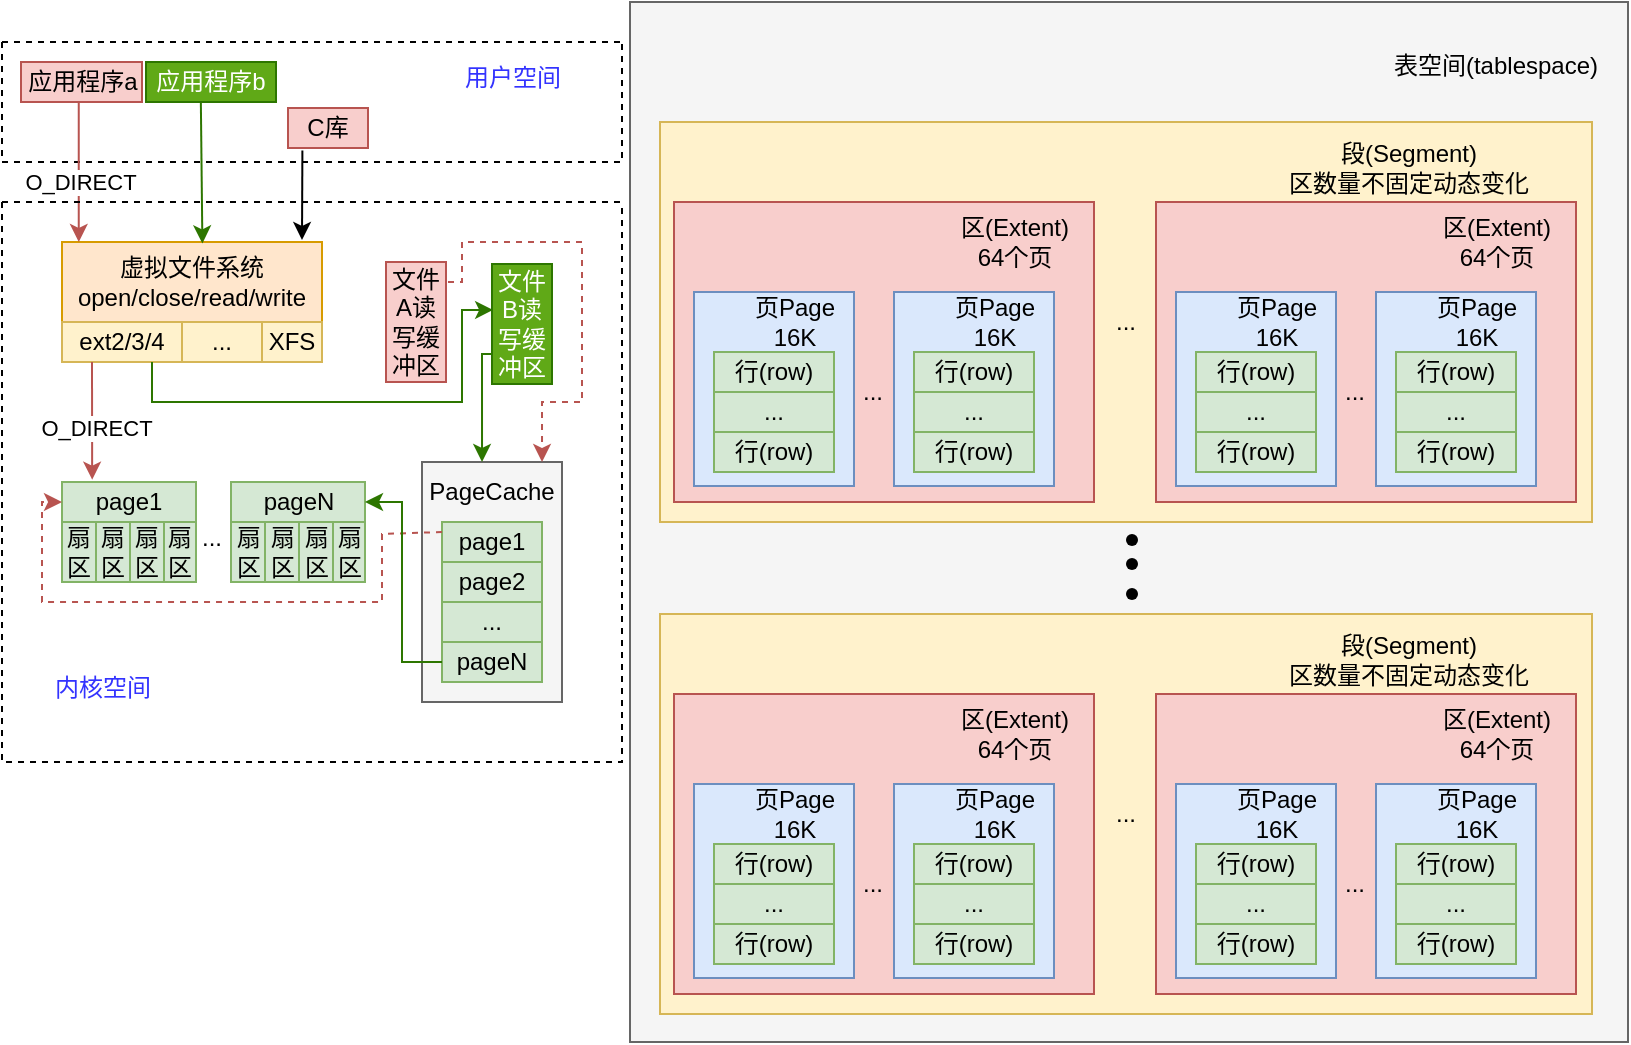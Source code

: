 <mxfile version="24.8.4" pages="3">
  <diagram name="文件系统" id="NZ0fPZW0d-f_DHmHHCqM">
    <mxGraphModel dx="710" dy="427" grid="1" gridSize="10" guides="1" tooltips="1" connect="1" arrows="1" fold="1" page="1" pageScale="1" pageWidth="827" pageHeight="1169" math="0" shadow="0">
      <root>
        <mxCell id="0" />
        <mxCell id="1" parent="0" />
        <mxCell id="Gyjjl3sImOOChUumxYLT-3" value="&lt;div&gt;虚拟文件系统open/close/read/write&lt;/div&gt;" style="rounded=0;whiteSpace=wrap;html=1;fillColor=#ffe6cc;strokeColor=#d79b00;" vertex="1" parent="1">
          <mxGeometry x="40" y="140" width="130" height="40" as="geometry" />
        </mxCell>
        <mxCell id="Gyjjl3sImOOChUumxYLT-4" value="ext2/3/4" style="rounded=0;whiteSpace=wrap;html=1;fillColor=#fff2cc;strokeColor=#d6b656;" vertex="1" parent="1">
          <mxGeometry x="40" y="180" width="60" height="20" as="geometry" />
        </mxCell>
        <mxCell id="Gyjjl3sImOOChUumxYLT-6" value="XFS" style="rounded=0;whiteSpace=wrap;html=1;fillColor=#fff2cc;strokeColor=#d6b656;" vertex="1" parent="1">
          <mxGeometry x="140" y="180" width="30" height="20" as="geometry" />
        </mxCell>
        <mxCell id="Gyjjl3sImOOChUumxYLT-7" value="..." style="rounded=0;whiteSpace=wrap;html=1;fillColor=#fff2cc;strokeColor=#d6b656;" vertex="1" parent="1">
          <mxGeometry x="100" y="180" width="40" height="20" as="geometry" />
        </mxCell>
        <mxCell id="Gyjjl3sImOOChUumxYLT-8" value="page1" style="rounded=0;whiteSpace=wrap;html=1;fillColor=#d5e8d4;strokeColor=#82b366;" vertex="1" parent="1">
          <mxGeometry x="40" y="260" width="67" height="20" as="geometry" />
        </mxCell>
        <mxCell id="Gyjjl3sImOOChUumxYLT-9" value="扇区" style="rounded=0;whiteSpace=wrap;html=1;fillColor=#d5e8d4;strokeColor=#82b366;" vertex="1" parent="1">
          <mxGeometry x="40" y="280" width="17" height="30" as="geometry" />
        </mxCell>
        <mxCell id="Gyjjl3sImOOChUumxYLT-10" value="扇区" style="rounded=0;whiteSpace=wrap;html=1;fillColor=#d5e8d4;strokeColor=#82b366;" vertex="1" parent="1">
          <mxGeometry x="57" y="280" width="17" height="30" as="geometry" />
        </mxCell>
        <mxCell id="Gyjjl3sImOOChUumxYLT-11" value="扇区" style="rounded=0;whiteSpace=wrap;html=1;fillColor=#d5e8d4;strokeColor=#82b366;" vertex="1" parent="1">
          <mxGeometry x="74" y="280" width="17" height="30" as="geometry" />
        </mxCell>
        <mxCell id="Gyjjl3sImOOChUumxYLT-12" value="扇区" style="rounded=0;whiteSpace=wrap;html=1;fillColor=#d5e8d4;strokeColor=#82b366;" vertex="1" parent="1">
          <mxGeometry x="91" y="280" width="16" height="30" as="geometry" />
        </mxCell>
        <mxCell id="Gyjjl3sImOOChUumxYLT-13" value="pageN" style="rounded=0;whiteSpace=wrap;html=1;fillColor=#d5e8d4;strokeColor=#82b366;" vertex="1" parent="1">
          <mxGeometry x="124.5" y="260" width="67" height="20" as="geometry" />
        </mxCell>
        <mxCell id="Gyjjl3sImOOChUumxYLT-14" value="扇区" style="rounded=0;whiteSpace=wrap;html=1;fillColor=#d5e8d4;strokeColor=#82b366;" vertex="1" parent="1">
          <mxGeometry x="124.5" y="280" width="17" height="30" as="geometry" />
        </mxCell>
        <mxCell id="Gyjjl3sImOOChUumxYLT-15" value="扇区" style="rounded=0;whiteSpace=wrap;html=1;fillColor=#d5e8d4;strokeColor=#82b366;" vertex="1" parent="1">
          <mxGeometry x="141.5" y="280" width="17" height="30" as="geometry" />
        </mxCell>
        <mxCell id="Gyjjl3sImOOChUumxYLT-16" value="扇区" style="rounded=0;whiteSpace=wrap;html=1;fillColor=#d5e8d4;strokeColor=#82b366;" vertex="1" parent="1">
          <mxGeometry x="158.5" y="280" width="17" height="30" as="geometry" />
        </mxCell>
        <mxCell id="Gyjjl3sImOOChUumxYLT-17" value="扇区" style="rounded=0;whiteSpace=wrap;html=1;fillColor=#d5e8d4;strokeColor=#82b366;" vertex="1" parent="1">
          <mxGeometry x="175.5" y="280" width="16" height="30" as="geometry" />
        </mxCell>
        <mxCell id="Gyjjl3sImOOChUumxYLT-18" value="文件A读写缓冲区" style="rounded=0;whiteSpace=wrap;html=1;fillColor=#f8cecc;strokeColor=#b85450;" vertex="1" parent="1">
          <mxGeometry x="202" y="150" width="30" height="60" as="geometry" />
        </mxCell>
        <mxCell id="Gyjjl3sImOOChUumxYLT-19" value="文件B读写缓冲区" style="rounded=0;whiteSpace=wrap;html=1;fillColor=#60a917;strokeColor=#2D7600;fontColor=#ffffff;" vertex="1" parent="1">
          <mxGeometry x="255" y="151" width="30" height="60" as="geometry" />
        </mxCell>
        <mxCell id="Gyjjl3sImOOChUumxYLT-21" value="" style="rounded=0;whiteSpace=wrap;html=1;fillColor=#f5f5f5;fontColor=#333333;strokeColor=#666666;" vertex="1" parent="1">
          <mxGeometry x="220" y="250" width="70" height="120" as="geometry" />
        </mxCell>
        <mxCell id="Gyjjl3sImOOChUumxYLT-22" value="page1" style="rounded=0;whiteSpace=wrap;html=1;fillColor=#d5e8d4;strokeColor=#82b366;" vertex="1" parent="1">
          <mxGeometry x="230" y="280" width="50" height="20" as="geometry" />
        </mxCell>
        <mxCell id="Gyjjl3sImOOChUumxYLT-23" value="page2" style="rounded=0;whiteSpace=wrap;html=1;fillColor=#d5e8d4;strokeColor=#82b366;" vertex="1" parent="1">
          <mxGeometry x="230" y="300" width="50" height="20" as="geometry" />
        </mxCell>
        <mxCell id="Gyjjl3sImOOChUumxYLT-24" value="..." style="rounded=0;whiteSpace=wrap;html=1;fillColor=#d5e8d4;strokeColor=#82b366;" vertex="1" parent="1">
          <mxGeometry x="230" y="320" width="50" height="20" as="geometry" />
        </mxCell>
        <mxCell id="Gyjjl3sImOOChUumxYLT-25" value="pageN" style="rounded=0;whiteSpace=wrap;html=1;fillColor=#d5e8d4;strokeColor=#82b366;" vertex="1" parent="1">
          <mxGeometry x="230" y="340" width="50" height="20" as="geometry" />
        </mxCell>
        <mxCell id="Gyjjl3sImOOChUumxYLT-26" value="PageCache" style="text;html=1;align=center;verticalAlign=middle;whiteSpace=wrap;rounded=0;" vertex="1" parent="1">
          <mxGeometry x="225" y="250" width="60" height="30" as="geometry" />
        </mxCell>
        <mxCell id="Gyjjl3sImOOChUumxYLT-30" value="" style="swimlane;startSize=0;dashed=1;" vertex="1" parent="1">
          <mxGeometry x="10" y="40" width="310" height="60" as="geometry" />
        </mxCell>
        <mxCell id="Gyjjl3sImOOChUumxYLT-37" value="应用程序b" style="rounded=0;whiteSpace=wrap;html=1;fillColor=#60a917;strokeColor=#2D7600;fontColor=#ffffff;" vertex="1" parent="Gyjjl3sImOOChUumxYLT-30">
          <mxGeometry x="72" y="10" width="65" height="20" as="geometry" />
        </mxCell>
        <mxCell id="Gyjjl3sImOOChUumxYLT-1" value="应用程序a" style="rounded=0;whiteSpace=wrap;html=1;fillColor=#f8cecc;strokeColor=#b85450;" vertex="1" parent="Gyjjl3sImOOChUumxYLT-30">
          <mxGeometry x="9.5" y="10" width="60.5" height="20" as="geometry" />
        </mxCell>
        <mxCell id="Gyjjl3sImOOChUumxYLT-2" value="C库" style="rounded=0;whiteSpace=wrap;html=1;fillColor=#f8cecc;strokeColor=#b85450;" vertex="1" parent="Gyjjl3sImOOChUumxYLT-30">
          <mxGeometry x="143" y="33" width="40" height="20" as="geometry" />
        </mxCell>
        <mxCell id="FAQ5WOER6U3cDTSf-8Gf-9" value="&lt;font color=&quot;#3333ff&quot; style=&quot;background-color: rgb(255, 255, 255);&quot;&gt;用户空间&lt;/font&gt;" style="text;html=1;align=center;verticalAlign=middle;resizable=0;points=[];autosize=1;" vertex="1" parent="Gyjjl3sImOOChUumxYLT-30">
          <mxGeometry x="220" y="3" width="70" height="30" as="geometry" />
        </mxCell>
        <mxCell id="Gyjjl3sImOOChUumxYLT-32" value="" style="endArrow=classic;html=1;rounded=0;entryX=0.308;entryY=0;entryDx=0;entryDy=0;entryPerimeter=0;fillColor=#f8cecc;strokeColor=#b85450;" edge="1" parent="1">
          <mxGeometry width="50" height="50" relative="1" as="geometry">
            <mxPoint x="48.36" y="70" as="sourcePoint" />
            <mxPoint x="48.4" y="140" as="targetPoint" />
          </mxGeometry>
        </mxCell>
        <mxCell id="Gyjjl3sImOOChUumxYLT-38" value="O_DIRECT" style="edgeLabel;html=1;align=center;verticalAlign=middle;resizable=0;points=[];" vertex="1" connectable="0" parent="Gyjjl3sImOOChUumxYLT-32">
          <mxGeometry x="-0.03" relative="1" as="geometry">
            <mxPoint y="6" as="offset" />
          </mxGeometry>
        </mxCell>
        <mxCell id="Gyjjl3sImOOChUumxYLT-33" value="" style="endArrow=classic;html=1;rounded=0;exitX=0.18;exitY=1.061;exitDx=0;exitDy=0;exitPerimeter=0;" edge="1" parent="1" source="Gyjjl3sImOOChUumxYLT-2">
          <mxGeometry width="50" height="50" relative="1" as="geometry">
            <mxPoint x="220" y="150" as="sourcePoint" />
            <mxPoint x="160" y="139" as="targetPoint" />
          </mxGeometry>
        </mxCell>
        <mxCell id="Gyjjl3sImOOChUumxYLT-35" value="" style="endArrow=classic;html=1;rounded=0;exitX=0.25;exitY=1;exitDx=0;exitDy=0;entryX=0.225;entryY=-0.059;entryDx=0;entryDy=0;entryPerimeter=0;fillColor=#f8cecc;strokeColor=#b85450;" edge="1" parent="1" source="Gyjjl3sImOOChUumxYLT-4" target="Gyjjl3sImOOChUumxYLT-8">
          <mxGeometry width="50" height="50" relative="1" as="geometry">
            <mxPoint x="36.5" y="220" as="sourcePoint" />
            <mxPoint x="191.5" y="210" as="targetPoint" />
          </mxGeometry>
        </mxCell>
        <mxCell id="Gyjjl3sImOOChUumxYLT-36" value="O_DIRECT" style="edgeLabel;html=1;align=center;verticalAlign=middle;resizable=0;points=[];" vertex="1" connectable="0" parent="Gyjjl3sImOOChUumxYLT-35">
          <mxGeometry x="-0.323" relative="1" as="geometry">
            <mxPoint x="2" y="13" as="offset" />
          </mxGeometry>
        </mxCell>
        <mxCell id="Gyjjl3sImOOChUumxYLT-39" value="" style="endArrow=classic;html=1;rounded=0;exitX=0.422;exitY=1.022;exitDx=0;exitDy=0;exitPerimeter=0;entryX=0.54;entryY=0.018;entryDx=0;entryDy=0;entryPerimeter=0;fillColor=#60a917;strokeColor=#2D7600;" edge="1" parent="1" source="Gyjjl3sImOOChUumxYLT-37" target="Gyjjl3sImOOChUumxYLT-3">
          <mxGeometry width="50" height="50" relative="1" as="geometry">
            <mxPoint x="130" y="150" as="sourcePoint" />
            <mxPoint x="180" y="100" as="targetPoint" />
          </mxGeometry>
        </mxCell>
        <mxCell id="Gyjjl3sImOOChUumxYLT-40" value="..." style="text;html=1;align=center;verticalAlign=middle;whiteSpace=wrap;rounded=0;" vertex="1" parent="1">
          <mxGeometry x="84.5" y="273" width="60" height="30" as="geometry" />
        </mxCell>
        <mxCell id="FAQ5WOER6U3cDTSf-8Gf-1" value="" style="endArrow=classic;html=1;rounded=0;exitX=0.75;exitY=1;exitDx=0;exitDy=0;entryX=0.019;entryY=0.383;entryDx=0;entryDy=0;entryPerimeter=0;fillColor=#60a917;strokeColor=#2D7600;" edge="1" parent="1" source="Gyjjl3sImOOChUumxYLT-4" target="Gyjjl3sImOOChUumxYLT-19">
          <mxGeometry width="50" height="50" relative="1" as="geometry">
            <mxPoint x="190" y="250" as="sourcePoint" />
            <mxPoint x="250" y="220" as="targetPoint" />
            <Array as="points">
              <mxPoint x="85" y="220" />
              <mxPoint x="240" y="220" />
              <mxPoint x="240" y="174" />
            </Array>
          </mxGeometry>
        </mxCell>
        <mxCell id="FAQ5WOER6U3cDTSf-8Gf-3" value="" style="endArrow=classic;html=1;rounded=0;exitX=0;exitY=0.75;exitDx=0;exitDy=0;entryX=0.417;entryY=0;entryDx=0;entryDy=0;entryPerimeter=0;fillColor=#60a917;strokeColor=#2D7600;" edge="1" parent="1" source="Gyjjl3sImOOChUumxYLT-19" target="Gyjjl3sImOOChUumxYLT-26">
          <mxGeometry width="50" height="50" relative="1" as="geometry">
            <mxPoint x="232.0" y="241.2" as="sourcePoint" />
            <mxPoint x="356.43" y="210" as="targetPoint" />
            <Array as="points">
              <mxPoint x="250" y="196" />
            </Array>
          </mxGeometry>
        </mxCell>
        <mxCell id="FAQ5WOER6U3cDTSf-8Gf-4" value="" style="endArrow=classic;html=1;rounded=0;entryX=0.917;entryY=0;entryDx=0;entryDy=0;entryPerimeter=0;fillColor=#f8cecc;strokeColor=#b85450;dashed=1;" edge="1" parent="1" target="Gyjjl3sImOOChUumxYLT-26">
          <mxGeometry width="50" height="50" relative="1" as="geometry">
            <mxPoint x="233" y="160" as="sourcePoint" />
            <mxPoint x="440" y="180" as="targetPoint" />
            <Array as="points">
              <mxPoint x="240" y="160" />
              <mxPoint x="240" y="140" />
              <mxPoint x="300" y="140" />
              <mxPoint x="300" y="220" />
              <mxPoint x="280" y="220" />
            </Array>
          </mxGeometry>
        </mxCell>
        <mxCell id="FAQ5WOER6U3cDTSf-8Gf-6" value="" style="endArrow=classic;html=1;rounded=0;entryX=0;entryY=0.5;entryDx=0;entryDy=0;exitX=0;exitY=0.25;exitDx=0;exitDy=0;fillColor=#f8cecc;strokeColor=#b85450;dashed=1;" edge="1" parent="1" source="Gyjjl3sImOOChUumxYLT-22" target="Gyjjl3sImOOChUumxYLT-8">
          <mxGeometry width="50" height="50" relative="1" as="geometry">
            <mxPoint x="60" y="410" as="sourcePoint" />
            <mxPoint x="110" y="360" as="targetPoint" />
            <Array as="points">
              <mxPoint x="200" y="286" />
              <mxPoint x="200" y="320" />
              <mxPoint x="110" y="320" />
              <mxPoint x="30" y="320" />
              <mxPoint x="30" y="270" />
            </Array>
          </mxGeometry>
        </mxCell>
        <mxCell id="FAQ5WOER6U3cDTSf-8Gf-7" value="" style="endArrow=classic;html=1;rounded=0;exitX=0;exitY=0.5;exitDx=0;exitDy=0;entryX=1;entryY=0.5;entryDx=0;entryDy=0;fillColor=#60a917;strokeColor=#2D7600;" edge="1" parent="1" source="Gyjjl3sImOOChUumxYLT-25" target="Gyjjl3sImOOChUumxYLT-13">
          <mxGeometry width="50" height="50" relative="1" as="geometry">
            <mxPoint x="310" y="430" as="sourcePoint" />
            <mxPoint x="210" y="350" as="targetPoint" />
            <Array as="points">
              <mxPoint x="210" y="350" />
              <mxPoint x="210" y="270" />
            </Array>
          </mxGeometry>
        </mxCell>
        <mxCell id="FAQ5WOER6U3cDTSf-8Gf-8" value="" style="swimlane;startSize=0;dashed=1;" vertex="1" parent="1">
          <mxGeometry x="10" y="120" width="310" height="280" as="geometry" />
        </mxCell>
        <mxCell id="FAQ5WOER6U3cDTSf-8Gf-10" value="&lt;font color=&quot;#3333ff&quot; style=&quot;background-color: rgb(255, 255, 255);&quot;&gt;内核空间&lt;/font&gt;" style="text;html=1;align=center;verticalAlign=middle;resizable=0;points=[];autosize=1;strokeColor=none;fillColor=none;" vertex="1" parent="1">
          <mxGeometry x="25" y="348" width="70" height="30" as="geometry" />
        </mxCell>
        <mxCell id="reRIT3HpYaL-Jc85o68O-80" value="" style="rounded=0;whiteSpace=wrap;html=1;fillColor=#f5f5f5;fontColor=#333333;strokeColor=#666666;" vertex="1" parent="1">
          <mxGeometry x="324" y="20" width="499" height="520" as="geometry" />
        </mxCell>
        <mxCell id="reRIT3HpYaL-Jc85o68O-112" value="..." style="rounded=0;whiteSpace=wrap;html=1;fillColor=#fff2cc;strokeColor=#d6b656;" vertex="1" parent="1">
          <mxGeometry x="339" y="80" width="466" height="200" as="geometry" />
        </mxCell>
        <mxCell id="reRIT3HpYaL-Jc85o68O-113" value="" style="rounded=0;whiteSpace=wrap;html=1;fillColor=#f8cecc;strokeColor=#b85450;" vertex="1" parent="1">
          <mxGeometry x="346" y="120" width="210" height="150" as="geometry" />
        </mxCell>
        <mxCell id="reRIT3HpYaL-Jc85o68O-114" value="&lt;div&gt;区(Extent)&lt;br&gt;&lt;/div&gt;&lt;div&gt;64个页&lt;br&gt;&lt;/div&gt;" style="text;html=1;align=center;verticalAlign=middle;resizable=0;points=[];autosize=1;strokeColor=none;fillColor=none;" vertex="1" parent="1">
          <mxGeometry x="476" y="120" width="80" height="40" as="geometry" />
        </mxCell>
        <mxCell id="reRIT3HpYaL-Jc85o68O-115" value="" style="rounded=0;whiteSpace=wrap;html=1;fillColor=#dae8fc;strokeColor=#6c8ebf;" vertex="1" parent="1">
          <mxGeometry x="356" y="165" width="80" height="97" as="geometry" />
        </mxCell>
        <mxCell id="reRIT3HpYaL-Jc85o68O-116" value="&lt;div&gt;页Page&lt;/div&gt;&lt;div&gt;16K&lt;br&gt;&lt;/div&gt;" style="text;html=1;align=center;verticalAlign=middle;resizable=0;points=[];autosize=1;strokeColor=none;fillColor=none;" vertex="1" parent="1">
          <mxGeometry x="376" y="160" width="60" height="40" as="geometry" />
        </mxCell>
        <mxCell id="reRIT3HpYaL-Jc85o68O-117" value="行(row)" style="rounded=0;whiteSpace=wrap;html=1;fillColor=#d5e8d4;strokeColor=#82b366;" vertex="1" parent="1">
          <mxGeometry x="366" y="195" width="60" height="20" as="geometry" />
        </mxCell>
        <mxCell id="reRIT3HpYaL-Jc85o68O-118" value="..." style="rounded=0;whiteSpace=wrap;html=1;fillColor=#d5e8d4;strokeColor=#82b366;" vertex="1" parent="1">
          <mxGeometry x="366" y="215" width="60" height="20" as="geometry" />
        </mxCell>
        <mxCell id="reRIT3HpYaL-Jc85o68O-119" value="行(row)" style="rounded=0;whiteSpace=wrap;html=1;fillColor=#d5e8d4;strokeColor=#82b366;" vertex="1" parent="1">
          <mxGeometry x="366" y="235" width="60" height="20" as="geometry" />
        </mxCell>
        <mxCell id="reRIT3HpYaL-Jc85o68O-120" value="..." style="text;html=1;align=center;verticalAlign=middle;resizable=0;points=[];autosize=1;strokeColor=none;fillColor=none;" vertex="1" parent="1">
          <mxGeometry x="430" y="200" width="30" height="30" as="geometry" />
        </mxCell>
        <mxCell id="reRIT3HpYaL-Jc85o68O-121" value="" style="rounded=0;whiteSpace=wrap;html=1;fillColor=#dae8fc;strokeColor=#6c8ebf;" vertex="1" parent="1">
          <mxGeometry x="456" y="165" width="80" height="97" as="geometry" />
        </mxCell>
        <mxCell id="reRIT3HpYaL-Jc85o68O-122" value="&lt;div&gt;页Page&lt;/div&gt;&lt;div&gt;16K&lt;br&gt;&lt;/div&gt;" style="text;html=1;align=center;verticalAlign=middle;resizable=0;points=[];autosize=1;strokeColor=none;fillColor=none;" vertex="1" parent="1">
          <mxGeometry x="476" y="160" width="60" height="40" as="geometry" />
        </mxCell>
        <mxCell id="reRIT3HpYaL-Jc85o68O-123" value="行(row)" style="rounded=0;whiteSpace=wrap;html=1;fillColor=#d5e8d4;strokeColor=#82b366;" vertex="1" parent="1">
          <mxGeometry x="466" y="195" width="60" height="20" as="geometry" />
        </mxCell>
        <mxCell id="reRIT3HpYaL-Jc85o68O-124" value="..." style="rounded=0;whiteSpace=wrap;html=1;fillColor=#d5e8d4;strokeColor=#82b366;" vertex="1" parent="1">
          <mxGeometry x="466" y="215" width="60" height="20" as="geometry" />
        </mxCell>
        <mxCell id="reRIT3HpYaL-Jc85o68O-125" value="行(row)" style="rounded=0;whiteSpace=wrap;html=1;fillColor=#d5e8d4;strokeColor=#82b366;" vertex="1" parent="1">
          <mxGeometry x="466" y="235" width="60" height="20" as="geometry" />
        </mxCell>
        <mxCell id="reRIT3HpYaL-Jc85o68O-126" value="" style="rounded=0;whiteSpace=wrap;html=1;fillColor=#f8cecc;strokeColor=#b85450;" vertex="1" parent="1">
          <mxGeometry x="587" y="120" width="210" height="150" as="geometry" />
        </mxCell>
        <mxCell id="reRIT3HpYaL-Jc85o68O-127" value="&lt;div&gt;区(Extent)&lt;br&gt;&lt;/div&gt;&lt;div&gt;64个页&lt;br&gt;&lt;/div&gt;" style="text;html=1;align=center;verticalAlign=middle;resizable=0;points=[];autosize=1;strokeColor=none;fillColor=none;" vertex="1" parent="1">
          <mxGeometry x="717" y="120" width="80" height="40" as="geometry" />
        </mxCell>
        <mxCell id="reRIT3HpYaL-Jc85o68O-128" value="" style="rounded=0;whiteSpace=wrap;html=1;fillColor=#dae8fc;strokeColor=#6c8ebf;" vertex="1" parent="1">
          <mxGeometry x="597" y="165" width="80" height="97" as="geometry" />
        </mxCell>
        <mxCell id="reRIT3HpYaL-Jc85o68O-129" value="&lt;div&gt;页Page&lt;/div&gt;&lt;div&gt;16K&lt;br&gt;&lt;/div&gt;" style="text;html=1;align=center;verticalAlign=middle;resizable=0;points=[];autosize=1;strokeColor=none;fillColor=none;" vertex="1" parent="1">
          <mxGeometry x="617" y="160" width="60" height="40" as="geometry" />
        </mxCell>
        <mxCell id="reRIT3HpYaL-Jc85o68O-130" value="行(row)" style="rounded=0;whiteSpace=wrap;html=1;fillColor=#d5e8d4;strokeColor=#82b366;" vertex="1" parent="1">
          <mxGeometry x="607" y="195" width="60" height="20" as="geometry" />
        </mxCell>
        <mxCell id="reRIT3HpYaL-Jc85o68O-131" value="..." style="rounded=0;whiteSpace=wrap;html=1;fillColor=#d5e8d4;strokeColor=#82b366;" vertex="1" parent="1">
          <mxGeometry x="607" y="215" width="60" height="20" as="geometry" />
        </mxCell>
        <mxCell id="reRIT3HpYaL-Jc85o68O-132" value="行(row)" style="rounded=0;whiteSpace=wrap;html=1;fillColor=#d5e8d4;strokeColor=#82b366;" vertex="1" parent="1">
          <mxGeometry x="607" y="235" width="60" height="20" as="geometry" />
        </mxCell>
        <mxCell id="reRIT3HpYaL-Jc85o68O-133" value="..." style="text;html=1;align=center;verticalAlign=middle;resizable=0;points=[];autosize=1;strokeColor=none;fillColor=none;" vertex="1" parent="1">
          <mxGeometry x="671" y="200" width="30" height="30" as="geometry" />
        </mxCell>
        <mxCell id="reRIT3HpYaL-Jc85o68O-134" value="" style="rounded=0;whiteSpace=wrap;html=1;fillColor=#dae8fc;strokeColor=#6c8ebf;" vertex="1" parent="1">
          <mxGeometry x="697" y="165" width="80" height="97" as="geometry" />
        </mxCell>
        <mxCell id="reRIT3HpYaL-Jc85o68O-135" value="&lt;div&gt;页Page&lt;/div&gt;&lt;div&gt;16K&lt;br&gt;&lt;/div&gt;" style="text;html=1;align=center;verticalAlign=middle;resizable=0;points=[];autosize=1;strokeColor=none;fillColor=none;" vertex="1" parent="1">
          <mxGeometry x="717" y="160" width="60" height="40" as="geometry" />
        </mxCell>
        <mxCell id="reRIT3HpYaL-Jc85o68O-136" value="行(row)" style="rounded=0;whiteSpace=wrap;html=1;fillColor=#d5e8d4;strokeColor=#82b366;" vertex="1" parent="1">
          <mxGeometry x="707" y="195" width="60" height="20" as="geometry" />
        </mxCell>
        <mxCell id="reRIT3HpYaL-Jc85o68O-137" value="..." style="rounded=0;whiteSpace=wrap;html=1;fillColor=#d5e8d4;strokeColor=#82b366;" vertex="1" parent="1">
          <mxGeometry x="707" y="215" width="60" height="20" as="geometry" />
        </mxCell>
        <mxCell id="reRIT3HpYaL-Jc85o68O-138" value="行(row)" style="rounded=0;whiteSpace=wrap;html=1;fillColor=#d5e8d4;strokeColor=#82b366;" vertex="1" parent="1">
          <mxGeometry x="707" y="235" width="60" height="20" as="geometry" />
        </mxCell>
        <mxCell id="reRIT3HpYaL-Jc85o68O-139" value="&lt;div&gt;段(Segment)&lt;br&gt;&lt;/div&gt;&lt;div&gt;区数量不固定动态变化&lt;br&gt;&lt;/div&gt;" style="text;html=1;align=center;verticalAlign=middle;resizable=0;points=[];autosize=1;strokeColor=none;fillColor=none;" vertex="1" parent="1">
          <mxGeometry x="643" y="83" width="140" height="40" as="geometry" />
        </mxCell>
        <mxCell id="reRIT3HpYaL-Jc85o68O-140" value="..." style="rounded=0;whiteSpace=wrap;html=1;fillColor=#fff2cc;strokeColor=#d6b656;" vertex="1" parent="1">
          <mxGeometry x="339" y="326" width="466" height="200" as="geometry" />
        </mxCell>
        <mxCell id="reRIT3HpYaL-Jc85o68O-141" value="" style="rounded=0;whiteSpace=wrap;html=1;fillColor=#f8cecc;strokeColor=#b85450;" vertex="1" parent="1">
          <mxGeometry x="346" y="366" width="210" height="150" as="geometry" />
        </mxCell>
        <mxCell id="reRIT3HpYaL-Jc85o68O-142" value="&lt;div&gt;区(Extent)&lt;br&gt;&lt;/div&gt;&lt;div&gt;64个页&lt;br&gt;&lt;/div&gt;" style="text;html=1;align=center;verticalAlign=middle;resizable=0;points=[];autosize=1;strokeColor=none;fillColor=none;" vertex="1" parent="1">
          <mxGeometry x="476" y="366" width="80" height="40" as="geometry" />
        </mxCell>
        <mxCell id="reRIT3HpYaL-Jc85o68O-143" value="" style="rounded=0;whiteSpace=wrap;html=1;fillColor=#dae8fc;strokeColor=#6c8ebf;" vertex="1" parent="1">
          <mxGeometry x="356" y="411" width="80" height="97" as="geometry" />
        </mxCell>
        <mxCell id="reRIT3HpYaL-Jc85o68O-144" value="&lt;div&gt;页Page&lt;/div&gt;&lt;div&gt;16K&lt;br&gt;&lt;/div&gt;" style="text;html=1;align=center;verticalAlign=middle;resizable=0;points=[];autosize=1;strokeColor=none;fillColor=none;" vertex="1" parent="1">
          <mxGeometry x="376" y="406" width="60" height="40" as="geometry" />
        </mxCell>
        <mxCell id="reRIT3HpYaL-Jc85o68O-145" value="行(row)" style="rounded=0;whiteSpace=wrap;html=1;fillColor=#d5e8d4;strokeColor=#82b366;" vertex="1" parent="1">
          <mxGeometry x="366" y="441" width="60" height="20" as="geometry" />
        </mxCell>
        <mxCell id="reRIT3HpYaL-Jc85o68O-146" value="..." style="rounded=0;whiteSpace=wrap;html=1;fillColor=#d5e8d4;strokeColor=#82b366;" vertex="1" parent="1">
          <mxGeometry x="366" y="461" width="60" height="20" as="geometry" />
        </mxCell>
        <mxCell id="reRIT3HpYaL-Jc85o68O-147" value="行(row)" style="rounded=0;whiteSpace=wrap;html=1;fillColor=#d5e8d4;strokeColor=#82b366;" vertex="1" parent="1">
          <mxGeometry x="366" y="481" width="60" height="20" as="geometry" />
        </mxCell>
        <mxCell id="reRIT3HpYaL-Jc85o68O-148" value="..." style="text;html=1;align=center;verticalAlign=middle;resizable=0;points=[];autosize=1;strokeColor=none;fillColor=none;" vertex="1" parent="1">
          <mxGeometry x="430" y="446" width="30" height="30" as="geometry" />
        </mxCell>
        <mxCell id="reRIT3HpYaL-Jc85o68O-149" value="" style="rounded=0;whiteSpace=wrap;html=1;fillColor=#dae8fc;strokeColor=#6c8ebf;" vertex="1" parent="1">
          <mxGeometry x="456" y="411" width="80" height="97" as="geometry" />
        </mxCell>
        <mxCell id="reRIT3HpYaL-Jc85o68O-150" value="&lt;div&gt;页Page&lt;/div&gt;&lt;div&gt;16K&lt;br&gt;&lt;/div&gt;" style="text;html=1;align=center;verticalAlign=middle;resizable=0;points=[];autosize=1;strokeColor=none;fillColor=none;" vertex="1" parent="1">
          <mxGeometry x="476" y="406" width="60" height="40" as="geometry" />
        </mxCell>
        <mxCell id="reRIT3HpYaL-Jc85o68O-151" value="行(row)" style="rounded=0;whiteSpace=wrap;html=1;fillColor=#d5e8d4;strokeColor=#82b366;" vertex="1" parent="1">
          <mxGeometry x="466" y="441" width="60" height="20" as="geometry" />
        </mxCell>
        <mxCell id="reRIT3HpYaL-Jc85o68O-152" value="..." style="rounded=0;whiteSpace=wrap;html=1;fillColor=#d5e8d4;strokeColor=#82b366;" vertex="1" parent="1">
          <mxGeometry x="466" y="461" width="60" height="20" as="geometry" />
        </mxCell>
        <mxCell id="reRIT3HpYaL-Jc85o68O-153" value="行(row)" style="rounded=0;whiteSpace=wrap;html=1;fillColor=#d5e8d4;strokeColor=#82b366;" vertex="1" parent="1">
          <mxGeometry x="466" y="481" width="60" height="20" as="geometry" />
        </mxCell>
        <mxCell id="reRIT3HpYaL-Jc85o68O-154" value="" style="rounded=0;whiteSpace=wrap;html=1;fillColor=#f8cecc;strokeColor=#b85450;" vertex="1" parent="1">
          <mxGeometry x="587" y="366" width="210" height="150" as="geometry" />
        </mxCell>
        <mxCell id="reRIT3HpYaL-Jc85o68O-155" value="&lt;div&gt;区(Extent)&lt;br&gt;&lt;/div&gt;&lt;div&gt;64个页&lt;br&gt;&lt;/div&gt;" style="text;html=1;align=center;verticalAlign=middle;resizable=0;points=[];autosize=1;strokeColor=none;fillColor=none;" vertex="1" parent="1">
          <mxGeometry x="717" y="366" width="80" height="40" as="geometry" />
        </mxCell>
        <mxCell id="reRIT3HpYaL-Jc85o68O-156" value="" style="rounded=0;whiteSpace=wrap;html=1;fillColor=#dae8fc;strokeColor=#6c8ebf;" vertex="1" parent="1">
          <mxGeometry x="597" y="411" width="80" height="97" as="geometry" />
        </mxCell>
        <mxCell id="reRIT3HpYaL-Jc85o68O-157" value="&lt;div&gt;页Page&lt;/div&gt;&lt;div&gt;16K&lt;br&gt;&lt;/div&gt;" style="text;html=1;align=center;verticalAlign=middle;resizable=0;points=[];autosize=1;strokeColor=none;fillColor=none;" vertex="1" parent="1">
          <mxGeometry x="617" y="406" width="60" height="40" as="geometry" />
        </mxCell>
        <mxCell id="reRIT3HpYaL-Jc85o68O-158" value="行(row)" style="rounded=0;whiteSpace=wrap;html=1;fillColor=#d5e8d4;strokeColor=#82b366;" vertex="1" parent="1">
          <mxGeometry x="607" y="441" width="60" height="20" as="geometry" />
        </mxCell>
        <mxCell id="reRIT3HpYaL-Jc85o68O-159" value="..." style="rounded=0;whiteSpace=wrap;html=1;fillColor=#d5e8d4;strokeColor=#82b366;" vertex="1" parent="1">
          <mxGeometry x="607" y="461" width="60" height="20" as="geometry" />
        </mxCell>
        <mxCell id="reRIT3HpYaL-Jc85o68O-160" value="行(row)" style="rounded=0;whiteSpace=wrap;html=1;fillColor=#d5e8d4;strokeColor=#82b366;" vertex="1" parent="1">
          <mxGeometry x="607" y="481" width="60" height="20" as="geometry" />
        </mxCell>
        <mxCell id="reRIT3HpYaL-Jc85o68O-161" value="..." style="text;html=1;align=center;verticalAlign=middle;resizable=0;points=[];autosize=1;strokeColor=none;fillColor=none;" vertex="1" parent="1">
          <mxGeometry x="671" y="446" width="30" height="30" as="geometry" />
        </mxCell>
        <mxCell id="reRIT3HpYaL-Jc85o68O-162" value="" style="rounded=0;whiteSpace=wrap;html=1;fillColor=#dae8fc;strokeColor=#6c8ebf;" vertex="1" parent="1">
          <mxGeometry x="697" y="411" width="80" height="97" as="geometry" />
        </mxCell>
        <mxCell id="reRIT3HpYaL-Jc85o68O-163" value="&lt;div&gt;页Page&lt;/div&gt;&lt;div&gt;16K&lt;br&gt;&lt;/div&gt;" style="text;html=1;align=center;verticalAlign=middle;resizable=0;points=[];autosize=1;strokeColor=none;fillColor=none;" vertex="1" parent="1">
          <mxGeometry x="717" y="406" width="60" height="40" as="geometry" />
        </mxCell>
        <mxCell id="reRIT3HpYaL-Jc85o68O-164" value="行(row)" style="rounded=0;whiteSpace=wrap;html=1;fillColor=#d5e8d4;strokeColor=#82b366;" vertex="1" parent="1">
          <mxGeometry x="707" y="441" width="60" height="20" as="geometry" />
        </mxCell>
        <mxCell id="reRIT3HpYaL-Jc85o68O-165" value="..." style="rounded=0;whiteSpace=wrap;html=1;fillColor=#d5e8d4;strokeColor=#82b366;" vertex="1" parent="1">
          <mxGeometry x="707" y="461" width="60" height="20" as="geometry" />
        </mxCell>
        <mxCell id="reRIT3HpYaL-Jc85o68O-166" value="行(row)" style="rounded=0;whiteSpace=wrap;html=1;fillColor=#d5e8d4;strokeColor=#82b366;" vertex="1" parent="1">
          <mxGeometry x="707" y="481" width="60" height="20" as="geometry" />
        </mxCell>
        <mxCell id="reRIT3HpYaL-Jc85o68O-167" value="&lt;div&gt;段(Segment)&lt;br&gt;&lt;/div&gt;&lt;div&gt;区数量不固定动态变化&lt;br&gt;&lt;/div&gt;" style="text;html=1;align=center;verticalAlign=middle;resizable=0;points=[];autosize=1;strokeColor=none;fillColor=none;" vertex="1" parent="1">
          <mxGeometry x="643" y="329" width="140" height="40" as="geometry" />
        </mxCell>
        <mxCell id="reRIT3HpYaL-Jc85o68O-168" value="" style="shape=waypoint;sketch=0;size=6;pointerEvents=1;points=[];fillColor=none;resizable=0;rotatable=0;perimeter=centerPerimeter;snapToPoint=1;" vertex="1" parent="1">
          <mxGeometry x="565" y="279" width="20" height="20" as="geometry" />
        </mxCell>
        <mxCell id="reRIT3HpYaL-Jc85o68O-169" value="" style="shape=waypoint;sketch=0;size=6;pointerEvents=1;points=[];fillColor=none;resizable=0;rotatable=0;perimeter=centerPerimeter;snapToPoint=1;" vertex="1" parent="1">
          <mxGeometry x="565" y="291" width="20" height="20" as="geometry" />
        </mxCell>
        <mxCell id="reRIT3HpYaL-Jc85o68O-170" value="" style="shape=waypoint;sketch=0;size=6;pointerEvents=1;points=[];fillColor=none;resizable=0;rotatable=0;perimeter=centerPerimeter;snapToPoint=1;" vertex="1" parent="1">
          <mxGeometry x="565" y="306" width="20" height="20" as="geometry" />
        </mxCell>
        <mxCell id="reRIT3HpYaL-Jc85o68O-171" value="表空间(tablespace)" style="text;html=1;align=center;verticalAlign=middle;whiteSpace=wrap;rounded=0;" vertex="1" parent="1">
          <mxGeometry x="700" y="37" width="114" height="30" as="geometry" />
        </mxCell>
      </root>
    </mxGraphModel>
  </diagram>
  <diagram id="hmnXgwaIo_zHNG6zfXur" name="内存系统">
    <mxGraphModel grid="1" page="1" gridSize="10" guides="1" tooltips="1" connect="0" arrows="1" fold="1" pageScale="1" pageWidth="4681" pageHeight="3300" math="0" shadow="0">
      <root>
        <object label="" id="0">
          <mxCell />
        </object>
        <mxCell id="1" parent="0" />
        <mxCell id="mPyixSlXerw-gBXY45cz-93" value="" style="swimlane;startSize=0;rounded=0;strokeColor=default;align=center;verticalAlign=middle;fontFamily=Helvetica;fontSize=12;fontColor=default;fillColor=default;dashed=1;" parent="1" vertex="1">
          <mxGeometry x="20" y="-3170" width="900" height="680" as="geometry" />
        </mxCell>
        <mxCell id="mPyixSlXerw-gBXY45cz-94" value="&lt;font size=&quot;1&quot;&gt;&lt;b&gt;&lt;font style=&quot;font-size: 22px;&quot; color=&quot;#ff3333&quot;&gt;动态内存分配(DMA) 之首次适应算法&lt;/font&gt;&lt;/b&gt;&lt;/font&gt;" style="text;html=1;align=center;verticalAlign=middle;resizable=0;points=[];autosize=1;strokeColor=none;fillColor=none;fontFamily=Helvetica;fontSize=12;fontColor=default;" parent="mPyixSlXerw-gBXY45cz-93" vertex="1">
          <mxGeometry x="120" y="22" width="380" height="40" as="geometry" />
        </mxCell>
        <mxCell id="mPyixSlXerw-gBXY45cz-88" value="从链表头开始向后查找第一个有足够空闲空间的块" style="shape=callout;whiteSpace=wrap;html=1;perimeter=calloutPerimeter;rounded=0;strokeColor=#666666;align=center;verticalAlign=middle;fontFamily=Helvetica;fontSize=12;fontColor=#333333;fillColor=#f5f5f5;" parent="mPyixSlXerw-gBXY45cz-93" vertex="1">
          <mxGeometry x="140" y="518" width="460" height="50" as="geometry" />
        </mxCell>
        <mxCell id="mPyixSlXerw-gBXY45cz-73" value="从链表头开始向后查找第一个有足够空闲空间的块" style="shape=callout;whiteSpace=wrap;html=1;perimeter=calloutPerimeter;rounded=0;strokeColor=#666666;align=center;verticalAlign=middle;fontFamily=Helvetica;fontSize=12;fontColor=#333333;fillColor=#f5f5f5;" parent="mPyixSlXerw-gBXY45cz-93" vertex="1">
          <mxGeometry x="140" y="210" width="460" height="50" as="geometry" />
        </mxCell>
        <mxCell id="mPyixSlXerw-gBXY45cz-61" value="从链表头开始向后查找第一个有足够空闲空间的块" style="shape=callout;whiteSpace=wrap;html=1;perimeter=calloutPerimeter;rounded=0;strokeColor=#666666;align=center;verticalAlign=middle;fontFamily=Helvetica;fontSize=12;fontColor=#333333;fillColor=#f5f5f5;" parent="mPyixSlXerw-gBXY45cz-93" vertex="1">
          <mxGeometry x="330" y="360" width="460" height="50" as="geometry" />
        </mxCell>
        <mxCell id="mPyixSlXerw-gBXY45cz-21" value="各个内存块按照首地址值从低到高用链表排列连接,因为内存回收时是要比较前后指针是否是连续的，连续的话就需要合并" style="shape=callout;whiteSpace=wrap;html=1;perimeter=calloutPerimeter;rounded=0;strokeColor=#666666;align=center;verticalAlign=middle;fontFamily=Helvetica;fontSize=12;fontColor=#333333;fillColor=#f5f5f5;position2=0.47;" parent="mPyixSlXerw-gBXY45cz-93" vertex="1">
          <mxGeometry x="510" y="10" width="300" height="98" as="geometry" />
        </mxCell>
        <mxCell id="F5CfzdPojyZJFSuZLYBu-12" value="addr:length" style="rounded=0;whiteSpace=wrap;html=1;fillColor=#60a917;fontColor=#ffffff;strokeColor=#2D7600;" parent="1" vertex="1">
          <mxGeometry x="130" y="-3245" width="90" height="40" as="geometry" />
        </mxCell>
        <mxCell id="mPyixSlXerw-gBXY45cz-7" value="每一块内存的表示都是首地址加上内存可用长度" style="shape=callout;whiteSpace=wrap;html=1;perimeter=calloutPerimeter;rounded=0;strokeColor=#666666;align=center;verticalAlign=middle;fontFamily=Helvetica;fontSize=12;fontColor=#333333;fillColor=#f5f5f5;" parent="1" vertex="1">
          <mxGeometry x="142.5" y="-3275" width="307.5" height="50" as="geometry" />
        </mxCell>
        <mxCell id="mPyixSlXerw-gBXY45cz-10" value="常用内存分配算法图解" style="rounded=1;whiteSpace=wrap;html=1;strokeColor=#6c8ebf;align=center;verticalAlign=middle;fontFamily=Helvetica;fontSize=12;fillColor=#dae8fc;" parent="1" vertex="1">
          <mxGeometry x="530" y="-3280" width="200" height="60" as="geometry" />
        </mxCell>
        <mxCell id="mPyixSlXerw-gBXY45cz-12" value="" style="shape=flexArrow;endArrow=classic;html=1;rounded=0;fontFamily=Helvetica;fontSize=12;fontColor=default;fillColor=#ffe6cc;strokeColor=#d79b00;" parent="1" edge="1">
          <mxGeometry width="50" height="50" relative="1" as="geometry">
            <mxPoint x="70" y="-3090" as="sourcePoint" />
            <mxPoint x="70" y="-2530" as="targetPoint" />
          </mxGeometry>
        </mxCell>
        <mxCell id="mPyixSlXerw-gBXY45cz-13" value="时序" style="shape=callout;whiteSpace=wrap;html=1;perimeter=calloutPerimeter;rounded=0;align=center;verticalAlign=middle;fontFamily=Helvetica;fontSize=12;fillColor=#f5f5f5;strokeColor=#666666;fontColor=#333333;" parent="1" vertex="1">
          <mxGeometry x="40" y="-3140" width="60" height="50" as="geometry" />
        </mxCell>
        <mxCell id="mPyixSlXerw-gBXY45cz-19" value="" style="endArrow=none;dashed=1;html=1;rounded=0;fontFamily=Helvetica;fontSize=12;fontColor=default;" parent="1" edge="1">
          <mxGeometry width="50" height="50" relative="1" as="geometry">
            <mxPoint x="80" y="-3040" as="sourcePoint" />
            <mxPoint x="270" y="-3040" as="targetPoint" />
          </mxGeometry>
        </mxCell>
        <mxCell id="mPyixSlXerw-gBXY45cz-20" value="T0 内存分配前" style="edgeLabel;html=1;align=center;verticalAlign=middle;resizable=0;points=[];rounded=0;strokeColor=default;fontFamily=Helvetica;fontSize=12;fontColor=default;fillColor=default;" parent="mPyixSlXerw-gBXY45cz-19" vertex="1" connectable="0">
          <mxGeometry x="-0.154" y="-1" relative="1" as="geometry">
            <mxPoint as="offset" />
          </mxGeometry>
        </mxCell>
        <mxCell id="mPyixSlXerw-gBXY45cz-22" value="" style="endArrow=none;dashed=1;html=1;dashPattern=1 3;strokeWidth=2;rounded=0;fontFamily=Helvetica;fontSize=12;fontColor=default;exitX=1;exitY=0;exitDx=0;exitDy=0;entryX=0.467;entryY=0.918;entryDx=0;entryDy=0;entryPerimeter=0;" parent="1" target="mPyixSlXerw-gBXY45cz-21" edge="1">
          <mxGeometry width="50" height="50" relative="1" as="geometry">
            <mxPoint x="560" y="-3060" as="sourcePoint" />
            <mxPoint x="690" y="-3108" as="targetPoint" />
          </mxGeometry>
        </mxCell>
        <mxCell id="mPyixSlXerw-gBXY45cz-31" value="" style="endArrow=none;dashed=1;html=1;rounded=0;fontFamily=Helvetica;fontSize=12;fontColor=default;" parent="1" edge="1">
          <mxGeometry width="50" height="50" relative="1" as="geometry">
            <mxPoint x="80" y="-2888" as="sourcePoint" />
            <mxPoint x="270" y="-2888" as="targetPoint" />
            <Array as="points">
              <mxPoint x="180" y="-2888" />
            </Array>
          </mxGeometry>
        </mxCell>
        <mxCell id="mPyixSlXerw-gBXY45cz-32" value="T1 用户申请500字节" style="edgeLabel;html=1;align=center;verticalAlign=middle;resizable=0;points=[];rounded=0;strokeColor=default;fontFamily=Helvetica;fontSize=12;fontColor=#FF3333;fillColor=default;" parent="mPyixSlXerw-gBXY45cz-31" vertex="1" connectable="0">
          <mxGeometry x="-0.154" y="-1" relative="1" as="geometry">
            <mxPoint as="offset" />
          </mxGeometry>
        </mxCell>
        <mxCell id="mPyixSlXerw-gBXY45cz-38" value="0x7ffe3e338000:1024" style="rounded=0;whiteSpace=wrap;html=1;strokeColor=#6c8ebf;align=center;verticalAlign=middle;fontFamily=Helvetica;fontSize=12;fillColor=#dae8fc;" parent="1" vertex="1">
          <mxGeometry x="280" y="-3058" width="140" height="20" as="geometry" />
        </mxCell>
        <mxCell id="mPyixSlXerw-gBXY45cz-39" value="" style="whiteSpace=wrap;html=1;rounded=0;" parent="1" vertex="1">
          <mxGeometry x="280" y="-3038" width="140" height="30" as="geometry" />
        </mxCell>
        <mxCell id="mPyixSlXerw-gBXY45cz-40" value="0x7ffe3e338000:1024" style="rounded=0;whiteSpace=wrap;html=1;strokeColor=#6c8ebf;align=center;verticalAlign=middle;fontFamily=Helvetica;fontSize=12;fillColor=#dae8fc;" parent="1" vertex="1">
          <mxGeometry x="480" y="-3058" width="140" height="20" as="geometry" />
        </mxCell>
        <mxCell id="mPyixSlXerw-gBXY45cz-41" value="" style="whiteSpace=wrap;html=1;rounded=0;" parent="1" vertex="1">
          <mxGeometry x="480" y="-3038" width="140" height="30" as="geometry" />
        </mxCell>
        <mxCell id="mPyixSlXerw-gBXY45cz-42" value="0x7ffe3e338000:1024" style="rounded=0;whiteSpace=wrap;html=1;strokeColor=#6c8ebf;align=center;verticalAlign=middle;fontFamily=Helvetica;fontSize=12;fillColor=#dae8fc;" parent="1" vertex="1">
          <mxGeometry x="690" y="-3058" width="140" height="20" as="geometry" />
        </mxCell>
        <mxCell id="mPyixSlXerw-gBXY45cz-43" value="" style="whiteSpace=wrap;html=1;rounded=0;" parent="1" vertex="1">
          <mxGeometry x="690" y="-3038" width="140" height="30" as="geometry" />
        </mxCell>
        <mxCell id="mPyixSlXerw-gBXY45cz-45" value="" style="shape=flexArrow;endArrow=classic;html=1;rounded=0;fontFamily=Helvetica;fontSize=12;fontColor=default;" parent="1" edge="1">
          <mxGeometry width="50" height="50" relative="1" as="geometry">
            <mxPoint x="430" y="-3028" as="sourcePoint" />
            <mxPoint x="470" y="-3028" as="targetPoint" />
          </mxGeometry>
        </mxCell>
        <mxCell id="mPyixSlXerw-gBXY45cz-46" value="" style="shape=flexArrow;endArrow=classic;html=1;rounded=0;fontFamily=Helvetica;fontSize=12;fontColor=default;" parent="1" edge="1">
          <mxGeometry width="50" height="50" relative="1" as="geometry">
            <mxPoint x="640" y="-3028" as="sourcePoint" />
            <mxPoint x="680" y="-3028" as="targetPoint" />
          </mxGeometry>
        </mxCell>
        <mxCell id="mPyixSlXerw-gBXY45cz-47" value="0x7ffe3e338000:724" style="rounded=0;whiteSpace=wrap;html=1;strokeColor=#6c8ebf;align=center;verticalAlign=middle;fontFamily=Helvetica;fontSize=12;fillColor=#dae8fc;" parent="1" vertex="1">
          <mxGeometry x="280" y="-2908" width="140" height="20" as="geometry" />
        </mxCell>
        <mxCell id="mPyixSlXerw-gBXY45cz-48" value="500" style="whiteSpace=wrap;html=1;rounded=0;fillColor=#60a917;fontColor=#ffffff;strokeColor=#2D7600;" parent="1" vertex="1">
          <mxGeometry x="280" y="-2888" width="60" height="30" as="geometry" />
        </mxCell>
        <mxCell id="mPyixSlXerw-gBXY45cz-49" value="0x7ffe3e338000:1024" style="rounded=0;whiteSpace=wrap;html=1;strokeColor=#6c8ebf;align=center;verticalAlign=middle;fontFamily=Helvetica;fontSize=12;fillColor=#dae8fc;" parent="1" vertex="1">
          <mxGeometry x="480" y="-2908" width="140" height="20" as="geometry" />
        </mxCell>
        <mxCell id="mPyixSlXerw-gBXY45cz-50" value="" style="whiteSpace=wrap;html=1;rounded=0;" parent="1" vertex="1">
          <mxGeometry x="480" y="-2888" width="140" height="30" as="geometry" />
        </mxCell>
        <mxCell id="mPyixSlXerw-gBXY45cz-51" value="0x7ffe3e338000:1024" style="rounded=0;whiteSpace=wrap;html=1;strokeColor=#6c8ebf;align=center;verticalAlign=middle;fontFamily=Helvetica;fontSize=12;fillColor=#dae8fc;" parent="1" vertex="1">
          <mxGeometry x="690" y="-2908" width="140" height="20" as="geometry" />
        </mxCell>
        <mxCell id="mPyixSlXerw-gBXY45cz-52" value="" style="whiteSpace=wrap;html=1;rounded=0;" parent="1" vertex="1">
          <mxGeometry x="690" y="-2888" width="140" height="30" as="geometry" />
        </mxCell>
        <mxCell id="mPyixSlXerw-gBXY45cz-53" value="" style="shape=flexArrow;endArrow=classic;html=1;rounded=0;fontFamily=Helvetica;fontSize=12;fontColor=default;" parent="1" edge="1">
          <mxGeometry width="50" height="50" relative="1" as="geometry">
            <mxPoint x="430" y="-2878" as="sourcePoint" />
            <mxPoint x="470" y="-2878" as="targetPoint" />
          </mxGeometry>
        </mxCell>
        <mxCell id="mPyixSlXerw-gBXY45cz-54" value="" style="shape=flexArrow;endArrow=classic;html=1;rounded=0;fontFamily=Helvetica;fontSize=12;fontColor=default;" parent="1" edge="1">
          <mxGeometry width="50" height="50" relative="1" as="geometry">
            <mxPoint x="640" y="-2878" as="sourcePoint" />
            <mxPoint x="680" y="-2878" as="targetPoint" />
          </mxGeometry>
        </mxCell>
        <mxCell id="mPyixSlXerw-gBXY45cz-55" value="724" style="whiteSpace=wrap;html=1;rounded=0;" parent="1" vertex="1">
          <mxGeometry x="340" y="-2888" width="80" height="30" as="geometry" />
        </mxCell>
        <mxCell id="mPyixSlXerw-gBXY45cz-56" value="" style="endArrow=none;dashed=1;html=1;rounded=0;fontFamily=Helvetica;fontSize=12;fontColor=default;exitX=1.022;exitY=0.53;exitDx=0;exitDy=0;exitPerimeter=0;entryX=0.495;entryY=1.008;entryDx=0;entryDy=0;entryPerimeter=0;" parent="1" source="F5CfzdPojyZJFSuZLYBu-12" target="mPyixSlXerw-gBXY45cz-7" edge="1">
          <mxGeometry width="50" height="50" relative="1" as="geometry">
            <mxPoint x="220" y="-3015" as="sourcePoint" />
            <mxPoint x="270" y="-3065" as="targetPoint" />
          </mxGeometry>
        </mxCell>
        <mxCell id="mPyixSlXerw-gBXY45cz-62" value="T2用户申请800字节" style="edgeLabel;html=1;align=center;verticalAlign=middle;resizable=0;points=[];rounded=0;strokeColor=default;fontFamily=Helvetica;fontSize=12;fontColor=#FF3333;fillColor=default;" parent="1" vertex="1" connectable="0">
          <mxGeometry x="155" y="-2734" as="geometry" />
        </mxCell>
        <mxCell id="mPyixSlXerw-gBXY45cz-63" value="0x7ffe3e338000:724" style="rounded=0;whiteSpace=wrap;html=1;strokeColor=#6c8ebf;align=center;verticalAlign=middle;fontFamily=Helvetica;fontSize=12;fillColor=#dae8fc;" parent="1" vertex="1">
          <mxGeometry x="275" y="-2755" width="140" height="20" as="geometry" />
        </mxCell>
        <mxCell id="mPyixSlXerw-gBXY45cz-64" value="500" style="whiteSpace=wrap;html=1;rounded=0;fillColor=#60a917;fontColor=#ffffff;strokeColor=#2D7600;" parent="1" vertex="1">
          <mxGeometry x="275" y="-2735" width="60" height="30" as="geometry" />
        </mxCell>
        <mxCell id="mPyixSlXerw-gBXY45cz-65" value="0x7ffe3e338000:424" style="rounded=0;whiteSpace=wrap;html=1;strokeColor=#6c8ebf;align=center;verticalAlign=middle;fontFamily=Helvetica;fontSize=12;fillColor=#dae8fc;" parent="1" vertex="1">
          <mxGeometry x="475" y="-2755" width="140" height="20" as="geometry" />
        </mxCell>
        <mxCell id="mPyixSlXerw-gBXY45cz-66" value="800" style="whiteSpace=wrap;html=1;rounded=0;fillColor=#60a917;fontColor=#ffffff;strokeColor=#2D7600;" parent="1" vertex="1">
          <mxGeometry x="475" y="-2735" width="95" height="30" as="geometry" />
        </mxCell>
        <mxCell id="mPyixSlXerw-gBXY45cz-67" value="0x7ffe3e338000:1024" style="rounded=0;whiteSpace=wrap;html=1;strokeColor=#6c8ebf;align=center;verticalAlign=middle;fontFamily=Helvetica;fontSize=12;fillColor=#dae8fc;" parent="1" vertex="1">
          <mxGeometry x="685" y="-2755" width="140" height="20" as="geometry" />
        </mxCell>
        <mxCell id="mPyixSlXerw-gBXY45cz-68" value="" style="whiteSpace=wrap;html=1;rounded=0;" parent="1" vertex="1">
          <mxGeometry x="685" y="-2735" width="140" height="30" as="geometry" />
        </mxCell>
        <mxCell id="mPyixSlXerw-gBXY45cz-69" value="" style="shape=flexArrow;endArrow=classic;html=1;rounded=0;fontFamily=Helvetica;fontSize=12;fontColor=default;" parent="1" edge="1">
          <mxGeometry width="50" height="50" relative="1" as="geometry">
            <mxPoint x="425" y="-2725" as="sourcePoint" />
            <mxPoint x="465" y="-2725" as="targetPoint" />
          </mxGeometry>
        </mxCell>
        <mxCell id="mPyixSlXerw-gBXY45cz-70" value="" style="shape=flexArrow;endArrow=classic;html=1;rounded=0;fontFamily=Helvetica;fontSize=12;fontColor=default;" parent="1" edge="1">
          <mxGeometry width="50" height="50" relative="1" as="geometry">
            <mxPoint x="635" y="-2725" as="sourcePoint" />
            <mxPoint x="675" y="-2725" as="targetPoint" />
          </mxGeometry>
        </mxCell>
        <mxCell id="mPyixSlXerw-gBXY45cz-71" value="724" style="whiteSpace=wrap;html=1;rounded=0;" parent="1" vertex="1">
          <mxGeometry x="335" y="-2735" width="80" height="30" as="geometry" />
        </mxCell>
        <mxCell id="mPyixSlXerw-gBXY45cz-75" value="424" style="whiteSpace=wrap;html=1;rounded=0;" parent="1" vertex="1">
          <mxGeometry x="570" y="-2735" width="45" height="30" as="geometry" />
        </mxCell>
        <mxCell id="mPyixSlXerw-gBXY45cz-76" value="" style="endArrow=none;dashed=1;html=1;rounded=0;fontFamily=Helvetica;fontSize=12;fontColor=default;" parent="1" edge="1">
          <mxGeometry width="50" height="50" relative="1" as="geometry">
            <mxPoint x="90" y="-2580" as="sourcePoint" />
            <mxPoint x="280" y="-2580" as="targetPoint" />
            <Array as="points">
              <mxPoint x="190" y="-2580" />
            </Array>
          </mxGeometry>
        </mxCell>
        <mxCell id="mPyixSlXerw-gBXY45cz-77" value="T3 用户申请200字节" style="edgeLabel;html=1;align=center;verticalAlign=middle;resizable=0;points=[];rounded=0;strokeColor=default;fontFamily=Helvetica;fontSize=12;fontColor=#FF3333;fillColor=default;" parent="mPyixSlXerw-gBXY45cz-76" vertex="1" connectable="0">
          <mxGeometry x="-0.154" y="-1" relative="1" as="geometry">
            <mxPoint as="offset" />
          </mxGeometry>
        </mxCell>
        <mxCell id="mPyixSlXerw-gBXY45cz-78" value="0x7ffe3e338000:524" style="rounded=0;whiteSpace=wrap;html=1;strokeColor=#6c8ebf;align=center;verticalAlign=middle;fontFamily=Helvetica;fontSize=12;fillColor=#dae8fc;" parent="1" vertex="1">
          <mxGeometry x="290" y="-2600" width="140" height="20" as="geometry" />
        </mxCell>
        <mxCell id="mPyixSlXerw-gBXY45cz-79" value="500" style="whiteSpace=wrap;html=1;rounded=0;fillColor=#60a917;fontColor=#ffffff;strokeColor=#2D7600;" parent="1" vertex="1">
          <mxGeometry x="290" y="-2580" width="60" height="30" as="geometry" />
        </mxCell>
        <mxCell id="mPyixSlXerw-gBXY45cz-80" value="0x7ffe3e338000:424" style="rounded=0;whiteSpace=wrap;html=1;strokeColor=#6c8ebf;align=center;verticalAlign=middle;fontFamily=Helvetica;fontSize=12;fillColor=#dae8fc;" parent="1" vertex="1">
          <mxGeometry x="490" y="-2600" width="140" height="20" as="geometry" />
        </mxCell>
        <mxCell id="mPyixSlXerw-gBXY45cz-82" value="0x7ffe3e338000:1024" style="rounded=0;whiteSpace=wrap;html=1;strokeColor=#6c8ebf;align=center;verticalAlign=middle;fontFamily=Helvetica;fontSize=12;fillColor=#dae8fc;" parent="1" vertex="1">
          <mxGeometry x="700" y="-2600" width="140" height="20" as="geometry" />
        </mxCell>
        <mxCell id="mPyixSlXerw-gBXY45cz-83" value="" style="whiteSpace=wrap;html=1;rounded=0;" parent="1" vertex="1">
          <mxGeometry x="700" y="-2580" width="140" height="30" as="geometry" />
        </mxCell>
        <mxCell id="mPyixSlXerw-gBXY45cz-84" value="" style="shape=flexArrow;endArrow=classic;html=1;rounded=0;fontFamily=Helvetica;fontSize=12;fontColor=default;" parent="1" edge="1">
          <mxGeometry width="50" height="50" relative="1" as="geometry">
            <mxPoint x="440" y="-2570" as="sourcePoint" />
            <mxPoint x="480" y="-2570" as="targetPoint" />
          </mxGeometry>
        </mxCell>
        <mxCell id="mPyixSlXerw-gBXY45cz-85" value="" style="shape=flexArrow;endArrow=classic;html=1;rounded=0;fontFamily=Helvetica;fontSize=12;fontColor=default;" parent="1" edge="1">
          <mxGeometry width="50" height="50" relative="1" as="geometry">
            <mxPoint x="650" y="-2570" as="sourcePoint" />
            <mxPoint x="690" y="-2570" as="targetPoint" />
          </mxGeometry>
        </mxCell>
        <mxCell id="mPyixSlXerw-gBXY45cz-86" value="524" style="whiteSpace=wrap;html=1;rounded=0;" parent="1" vertex="1">
          <mxGeometry x="380" y="-2580" width="50" height="30" as="geometry" />
        </mxCell>
        <mxCell id="mPyixSlXerw-gBXY45cz-89" value="200" style="whiteSpace=wrap;html=1;rounded=0;fillColor=#60a917;fontColor=#ffffff;strokeColor=#2D7600;" parent="1" vertex="1">
          <mxGeometry x="350" y="-2580" width="30" height="30" as="geometry" />
        </mxCell>
        <mxCell id="mPyixSlXerw-gBXY45cz-90" value="800" style="whiteSpace=wrap;html=1;rounded=0;fillColor=#60a917;fontColor=#ffffff;strokeColor=#2D7600;" parent="1" vertex="1">
          <mxGeometry x="490" y="-2580" width="95" height="30" as="geometry" />
        </mxCell>
        <mxCell id="mPyixSlXerw-gBXY45cz-91" value="424" style="whiteSpace=wrap;html=1;rounded=0;" parent="1" vertex="1">
          <mxGeometry x="585" y="-2580" width="45" height="30" as="geometry" />
        </mxCell>
        <mxCell id="mPyixSlXerw-gBXY45cz-152" value="" style="swimlane;startSize=0;rounded=0;strokeColor=default;align=center;verticalAlign=middle;fontFamily=Helvetica;fontSize=12;fontColor=default;fillColor=default;dashed=1;movable=1;resizable=1;rotatable=1;deletable=1;editable=1;locked=0;connectable=1;" parent="1" vertex="1">
          <mxGeometry x="1080" y="-3172" width="900" height="680" as="geometry" />
        </mxCell>
        <mxCell id="mPyixSlXerw-gBXY45cz-153" value="&lt;font size=&quot;1&quot;&gt;&lt;b&gt;&lt;font style=&quot;font-size: 22px;&quot; color=&quot;#ff3333&quot;&gt;动态内存分配(DMA) 之循环首次适应算法&lt;/font&gt;&lt;/b&gt;&lt;/font&gt;" style="text;html=1;align=center;verticalAlign=middle;resizable=1;points=[];autosize=1;strokeColor=none;fillColor=none;fontFamily=Helvetica;fontSize=12;fontColor=default;movable=1;rotatable=1;deletable=1;editable=1;locked=0;connectable=1;" parent="mPyixSlXerw-gBXY45cz-152" vertex="1">
          <mxGeometry x="100" y="22" width="420" height="40" as="geometry" />
        </mxCell>
        <mxCell id="mPyixSlXerw-gBXY45cz-209" value="724" style="whiteSpace=wrap;html=1;rounded=0;movable=1;resizable=1;rotatable=1;deletable=1;editable=1;locked=0;connectable=1;" parent="mPyixSlXerw-gBXY45cz-152" vertex="1">
          <mxGeometry x="330" y="590" width="80" height="30" as="geometry" />
        </mxCell>
        <mxCell id="mPyixSlXerw-gBXY45cz-210" value="200" style="whiteSpace=wrap;html=1;rounded=0;fillColor=#60a917;fontColor=#ffffff;strokeColor=#2D7600;movable=1;resizable=1;rotatable=1;deletable=1;editable=1;locked=0;connectable=1;" parent="mPyixSlXerw-gBXY45cz-152" vertex="1">
          <mxGeometry x="680" y="590" width="30" height="30" as="geometry" />
        </mxCell>
        <mxCell id="mPyixSlXerw-gBXY45cz-211" value="&lt;b&gt;&lt;font color=&quot;#3333ff&quot;&gt;PB&lt;/font&gt;&lt;/b&gt; " style="rounded=0;whiteSpace=wrap;html=1;strokeColor=#6c8ebf;align=center;verticalAlign=middle;fontFamily=Helvetica;fontSize=12;fillColor=#dae8fc;movable=1;resizable=1;rotatable=1;deletable=1;editable=1;locked=0;connectable=1;" parent="mPyixSlXerw-gBXY45cz-152" vertex="1">
          <mxGeometry x="850" y="570" width="40" height="20" as="geometry" />
        </mxCell>
        <mxCell id="mPyixSlXerw-gBXY45cz-212" value="" style="whiteSpace=wrap;html=1;rounded=0;movable=1;resizable=1;rotatable=1;deletable=1;editable=1;locked=0;connectable=1;" parent="mPyixSlXerw-gBXY45cz-152" vertex="1">
          <mxGeometry x="850" y="590" width="40" height="30" as="geometry" />
        </mxCell>
        <mxCell id="mPyixSlXerw-gBXY45cz-213" value="" style="shape=flexArrow;endArrow=classic;html=1;rounded=0;fontFamily=Helvetica;fontSize=12;fontColor=default;width=8.235;endSize=2.824;movable=1;resizable=1;rotatable=1;deletable=1;editable=1;locked=0;connectable=1;" parent="mPyixSlXerw-gBXY45cz-152" edge="1">
          <mxGeometry width="50" height="50" relative="1" as="geometry">
            <mxPoint x="826" y="602" as="sourcePoint" />
            <mxPoint x="846" y="602" as="targetPoint" />
          </mxGeometry>
        </mxCell>
        <mxCell id="mPyixSlXerw-gBXY45cz-214" value="从链表记录的游标游标PB开始向后查找第一个有足够空闲空间的块并记录并移动PB至下一节点" style="shape=callout;whiteSpace=wrap;html=1;perimeter=calloutPerimeter;rounded=0;strokeColor=#666666;align=center;verticalAlign=middle;fontFamily=Helvetica;fontSize=12;fontColor=#333333;fillColor=#f5f5f5;base=14;size=50;position=0.91;position2=0.89;movable=1;resizable=1;rotatable=1;deletable=1;editable=1;locked=0;connectable=1;" parent="mPyixSlXerw-gBXY45cz-152" vertex="1">
          <mxGeometry x="270" y="500" width="580" height="70" as="geometry" />
        </mxCell>
        <mxCell id="mPyixSlXerw-gBXY45cz-192" value="从链表记录的游标游标PB开始向后查找第一个有足够空闲空间的块并记录并移动PB至下一节点" style="shape=callout;whiteSpace=wrap;html=1;perimeter=calloutPerimeter;rounded=0;strokeColor=#666666;align=center;verticalAlign=middle;fontFamily=Helvetica;fontSize=12;fontColor=#333333;fillColor=#f5f5f5;movable=1;resizable=1;rotatable=1;deletable=1;editable=1;locked=0;connectable=1;" parent="mPyixSlXerw-gBXY45cz-152" vertex="1">
          <mxGeometry x="101" y="212" width="521" height="50" as="geometry" />
        </mxCell>
        <mxCell id="mPyixSlXerw-gBXY45cz-180" value="从链表记录的游标游标PB开始向后查找第一个有足够空闲空间的块并记录并移动PB至下一节点" style="shape=callout;whiteSpace=wrap;html=1;perimeter=calloutPerimeter;rounded=0;strokeColor=#666666;align=center;verticalAlign=middle;fontFamily=Helvetica;fontSize=12;fontColor=#333333;fillColor=#f5f5f5;movable=1;resizable=1;rotatable=1;deletable=1;editable=1;locked=0;connectable=1;" parent="mPyixSlXerw-gBXY45cz-152" vertex="1">
          <mxGeometry x="251" y="362" width="549" height="50" as="geometry" />
        </mxCell>
        <mxCell id="N2_QX7AaUiCL6Sj8VyHO-115" value="各个内存块按照首地址值从低到高用链表排列连接,因为内存回收时是要比较前后指针是否是连续的，连续的话就需要合并" style="shape=callout;whiteSpace=wrap;html=1;perimeter=calloutPerimeter;rounded=0;strokeColor=#666666;align=center;verticalAlign=middle;fontFamily=Helvetica;fontSize=12;fontColor=#333333;fillColor=#f5f5f5;position2=0.47;" vertex="1" parent="mPyixSlXerw-gBXY45cz-152">
          <mxGeometry x="520" y="12" width="300" height="98" as="geometry" />
        </mxCell>
        <mxCell id="mPyixSlXerw-gBXY45cz-154" value="" style="shape=flexArrow;endArrow=classic;html=1;rounded=0;fontFamily=Helvetica;fontSize=12;fontColor=default;fillColor=#ffe6cc;strokeColor=#d79b00;movable=1;resizable=1;rotatable=1;deletable=1;editable=1;locked=0;connectable=1;" parent="1" edge="1">
          <mxGeometry width="50" height="50" relative="1" as="geometry">
            <mxPoint x="1129" y="-3092" as="sourcePoint" />
            <mxPoint x="1129" y="-2532" as="targetPoint" />
          </mxGeometry>
        </mxCell>
        <mxCell id="mPyixSlXerw-gBXY45cz-155" value="时序" style="shape=callout;whiteSpace=wrap;html=1;perimeter=calloutPerimeter;rounded=0;align=center;verticalAlign=middle;fontFamily=Helvetica;fontSize=12;fillColor=#f5f5f5;strokeColor=#666666;fontColor=#333333;movable=1;resizable=1;rotatable=1;deletable=1;editable=1;locked=0;connectable=1;" parent="1" vertex="1">
          <mxGeometry x="1099" y="-3142" width="60" height="50" as="geometry" />
        </mxCell>
        <mxCell id="mPyixSlXerw-gBXY45cz-156" value="" style="endArrow=none;dashed=1;html=1;rounded=0;fontFamily=Helvetica;fontSize=12;fontColor=default;movable=1;resizable=1;rotatable=1;deletable=1;editable=1;locked=0;connectable=1;" parent="1" edge="1">
          <mxGeometry width="50" height="50" relative="1" as="geometry">
            <mxPoint x="1139" y="-3042" as="sourcePoint" />
            <mxPoint x="1329" y="-3042" as="targetPoint" />
          </mxGeometry>
        </mxCell>
        <mxCell id="mPyixSlXerw-gBXY45cz-157" value="T0 内存分配前" style="edgeLabel;html=1;align=center;verticalAlign=middle;resizable=1;points=[];rounded=0;strokeColor=default;fontFamily=Helvetica;fontSize=12;fontColor=default;fillColor=default;movable=1;rotatable=1;deletable=1;editable=1;locked=0;connectable=1;" parent="mPyixSlXerw-gBXY45cz-156" vertex="1" connectable="0">
          <mxGeometry x="-0.154" y="-1" relative="1" as="geometry">
            <mxPoint as="offset" />
          </mxGeometry>
        </mxCell>
        <mxCell id="mPyixSlXerw-gBXY45cz-160" value="" style="endArrow=none;dashed=1;html=1;rounded=0;fontFamily=Helvetica;fontSize=12;fontColor=default;movable=1;resizable=1;rotatable=1;deletable=1;editable=1;locked=0;connectable=1;" parent="1" edge="1">
          <mxGeometry width="50" height="50" relative="1" as="geometry">
            <mxPoint x="1139" y="-2890" as="sourcePoint" />
            <mxPoint x="1329" y="-2890" as="targetPoint" />
            <Array as="points">
              <mxPoint x="1239" y="-2890" />
            </Array>
          </mxGeometry>
        </mxCell>
        <mxCell id="mPyixSlXerw-gBXY45cz-161" value="T1 用户申请500字节" style="edgeLabel;html=1;align=center;verticalAlign=middle;resizable=1;points=[];rounded=0;strokeColor=default;fontFamily=Helvetica;fontSize=12;fontColor=#FF3333;fillColor=default;movable=1;rotatable=1;deletable=1;editable=1;locked=0;connectable=1;" parent="mPyixSlXerw-gBXY45cz-160" vertex="1" connectable="0">
          <mxGeometry x="-0.154" y="-1" relative="1" as="geometry">
            <mxPoint as="offset" />
          </mxGeometry>
        </mxCell>
        <mxCell id="mPyixSlXerw-gBXY45cz-162" value="&lt;b&gt;&lt;font color=&quot;#3333ff&quot;&gt;PB&lt;/font&gt;&lt;/b&gt; 0x7ffe3e338000:1024" style="rounded=0;whiteSpace=wrap;html=1;strokeColor=#6c8ebf;align=center;verticalAlign=middle;fontFamily=Helvetica;fontSize=12;fillColor=#dae8fc;movable=1;resizable=1;rotatable=1;deletable=1;editable=1;locked=0;connectable=1;" parent="1" vertex="1">
          <mxGeometry x="1339" y="-3060" width="140" height="20" as="geometry" />
        </mxCell>
        <mxCell id="mPyixSlXerw-gBXY45cz-163" value="" style="whiteSpace=wrap;html=1;rounded=0;movable=1;resizable=1;rotatable=1;deletable=1;editable=1;locked=0;connectable=1;" parent="1" vertex="1">
          <mxGeometry x="1339" y="-3040" width="140" height="30" as="geometry" />
        </mxCell>
        <mxCell id="mPyixSlXerw-gBXY45cz-164" value="0x7ffe3e338000:1024" style="rounded=0;whiteSpace=wrap;html=1;strokeColor=#6c8ebf;align=center;verticalAlign=middle;fontFamily=Helvetica;fontSize=12;fillColor=#dae8fc;movable=1;resizable=1;rotatable=1;deletable=1;editable=1;locked=0;connectable=1;" parent="1" vertex="1">
          <mxGeometry x="1539" y="-3060" width="140" height="20" as="geometry" />
        </mxCell>
        <mxCell id="mPyixSlXerw-gBXY45cz-165" value="" style="whiteSpace=wrap;html=1;rounded=0;movable=1;resizable=1;rotatable=1;deletable=1;editable=1;locked=0;connectable=1;" parent="1" vertex="1">
          <mxGeometry x="1539" y="-3040" width="140" height="30" as="geometry" />
        </mxCell>
        <mxCell id="mPyixSlXerw-gBXY45cz-166" value="0x7ffe3e338000:1024" style="rounded=0;whiteSpace=wrap;html=1;strokeColor=#6c8ebf;align=center;verticalAlign=middle;fontFamily=Helvetica;fontSize=12;fillColor=#dae8fc;movable=1;resizable=1;rotatable=1;deletable=1;editable=1;locked=0;connectable=1;" parent="1" vertex="1">
          <mxGeometry x="1749" y="-3060" width="140" height="20" as="geometry" />
        </mxCell>
        <mxCell id="mPyixSlXerw-gBXY45cz-167" value="" style="whiteSpace=wrap;html=1;rounded=0;movable=1;resizable=1;rotatable=1;deletable=1;editable=1;locked=0;connectable=1;" parent="1" vertex="1">
          <mxGeometry x="1749" y="-3040" width="140" height="30" as="geometry" />
        </mxCell>
        <mxCell id="mPyixSlXerw-gBXY45cz-168" value="" style="shape=flexArrow;endArrow=classic;html=1;rounded=0;fontFamily=Helvetica;fontSize=12;fontColor=default;movable=1;resizable=1;rotatable=1;deletable=1;editable=1;locked=0;connectable=1;" parent="1" edge="1">
          <mxGeometry width="50" height="50" relative="1" as="geometry">
            <mxPoint x="1489" y="-3030" as="sourcePoint" />
            <mxPoint x="1529" y="-3030" as="targetPoint" />
          </mxGeometry>
        </mxCell>
        <mxCell id="mPyixSlXerw-gBXY45cz-169" value="" style="shape=flexArrow;endArrow=classic;html=1;rounded=0;fontFamily=Helvetica;fontSize=12;fontColor=default;movable=1;resizable=1;rotatable=1;deletable=1;editable=1;locked=0;connectable=1;" parent="1" edge="1">
          <mxGeometry width="50" height="50" relative="1" as="geometry">
            <mxPoint x="1699" y="-3030" as="sourcePoint" />
            <mxPoint x="1739" y="-3030" as="targetPoint" />
          </mxGeometry>
        </mxCell>
        <mxCell id="mPyixSlXerw-gBXY45cz-170" value="0x7ffe3e338000:724" style="rounded=0;whiteSpace=wrap;html=1;strokeColor=#6c8ebf;align=center;verticalAlign=middle;fontFamily=Helvetica;fontSize=12;fillColor=#dae8fc;movable=1;resizable=1;rotatable=1;deletable=1;editable=1;locked=0;connectable=1;" parent="1" vertex="1">
          <mxGeometry x="1339" y="-2910" width="140" height="20" as="geometry" />
        </mxCell>
        <mxCell id="mPyixSlXerw-gBXY45cz-171" value="500" style="whiteSpace=wrap;html=1;rounded=0;fillColor=#60a917;fontColor=#ffffff;strokeColor=#2D7600;movable=1;resizable=1;rotatable=1;deletable=1;editable=1;locked=0;connectable=1;" parent="1" vertex="1">
          <mxGeometry x="1339" y="-2890" width="60" height="30" as="geometry" />
        </mxCell>
        <mxCell id="mPyixSlXerw-gBXY45cz-172" value="&lt;b&gt;&lt;font color=&quot;#3333ff&quot;&gt;PB&lt;/font&gt;&lt;/b&gt; 0x7ffe3e338000:1024" style="rounded=0;whiteSpace=wrap;html=1;strokeColor=#6c8ebf;align=center;verticalAlign=middle;fontFamily=Helvetica;fontSize=12;fillColor=#dae8fc;movable=1;resizable=1;rotatable=1;deletable=1;editable=1;locked=0;connectable=1;" parent="1" vertex="1">
          <mxGeometry x="1539" y="-2910" width="140" height="20" as="geometry" />
        </mxCell>
        <mxCell id="mPyixSlXerw-gBXY45cz-173" value="" style="whiteSpace=wrap;html=1;rounded=0;movable=1;resizable=1;rotatable=1;deletable=1;editable=1;locked=0;connectable=1;" parent="1" vertex="1">
          <mxGeometry x="1539" y="-2890" width="140" height="30" as="geometry" />
        </mxCell>
        <mxCell id="mPyixSlXerw-gBXY45cz-174" value="0x7ffe3e338000:1024" style="rounded=0;whiteSpace=wrap;html=1;strokeColor=#6c8ebf;align=center;verticalAlign=middle;fontFamily=Helvetica;fontSize=12;fillColor=#dae8fc;movable=1;resizable=1;rotatable=1;deletable=1;editable=1;locked=0;connectable=1;" parent="1" vertex="1">
          <mxGeometry x="1749" y="-2910" width="140" height="20" as="geometry" />
        </mxCell>
        <mxCell id="mPyixSlXerw-gBXY45cz-175" value="" style="whiteSpace=wrap;html=1;rounded=0;movable=1;resizable=1;rotatable=1;deletable=1;editable=1;locked=0;connectable=1;" parent="1" vertex="1">
          <mxGeometry x="1749" y="-2890" width="140" height="30" as="geometry" />
        </mxCell>
        <mxCell id="mPyixSlXerw-gBXY45cz-176" value="" style="shape=flexArrow;endArrow=classic;html=1;rounded=0;fontFamily=Helvetica;fontSize=12;fontColor=default;movable=1;resizable=1;rotatable=1;deletable=1;editable=1;locked=0;connectable=1;" parent="1" edge="1">
          <mxGeometry width="50" height="50" relative="1" as="geometry">
            <mxPoint x="1489" y="-2880" as="sourcePoint" />
            <mxPoint x="1529" y="-2880" as="targetPoint" />
          </mxGeometry>
        </mxCell>
        <mxCell id="mPyixSlXerw-gBXY45cz-177" value="" style="shape=flexArrow;endArrow=classic;html=1;rounded=0;fontFamily=Helvetica;fontSize=12;fontColor=default;movable=1;resizable=1;rotatable=1;deletable=1;editable=1;locked=0;connectable=1;" parent="1" edge="1">
          <mxGeometry width="50" height="50" relative="1" as="geometry">
            <mxPoint x="1699" y="-2880" as="sourcePoint" />
            <mxPoint x="1739" y="-2880" as="targetPoint" />
          </mxGeometry>
        </mxCell>
        <mxCell id="mPyixSlXerw-gBXY45cz-178" value="724" style="whiteSpace=wrap;html=1;rounded=0;movable=1;resizable=1;rotatable=1;deletable=1;editable=1;locked=0;connectable=1;" parent="1" vertex="1">
          <mxGeometry x="1399" y="-2890" width="80" height="30" as="geometry" />
        </mxCell>
        <mxCell id="mPyixSlXerw-gBXY45cz-181" value="T2用户申请800字节" style="edgeLabel;html=1;align=center;verticalAlign=middle;resizable=1;points=[];rounded=0;strokeColor=default;fontFamily=Helvetica;fontSize=12;fontColor=#FF3333;fillColor=default;movable=1;rotatable=1;deletable=1;editable=1;locked=0;connectable=1;" parent="1" vertex="1" connectable="0">
          <mxGeometry x="1214" y="-2736" as="geometry" />
        </mxCell>
        <mxCell id="mPyixSlXerw-gBXY45cz-182" value="0x7ffe3e338000:724" style="rounded=0;whiteSpace=wrap;html=1;strokeColor=#6c8ebf;align=center;verticalAlign=middle;fontFamily=Helvetica;fontSize=12;fillColor=#dae8fc;movable=1;resizable=1;rotatable=1;deletable=1;editable=1;locked=0;connectable=1;" parent="1" vertex="1">
          <mxGeometry x="1334" y="-2757" width="140" height="20" as="geometry" />
        </mxCell>
        <mxCell id="mPyixSlXerw-gBXY45cz-183" value="500" style="whiteSpace=wrap;html=1;rounded=0;fillColor=#60a917;fontColor=#ffffff;strokeColor=#2D7600;movable=1;resizable=1;rotatable=1;deletable=1;editable=1;locked=0;connectable=1;" parent="1" vertex="1">
          <mxGeometry x="1334" y="-2737" width="60" height="30" as="geometry" />
        </mxCell>
        <mxCell id="mPyixSlXerw-gBXY45cz-184" value="0x7ffe3e338000:424" style="rounded=0;whiteSpace=wrap;html=1;strokeColor=#6c8ebf;align=center;verticalAlign=middle;fontFamily=Helvetica;fontSize=12;fillColor=#dae8fc;movable=1;resizable=1;rotatable=1;deletable=1;editable=1;locked=0;connectable=1;" parent="1" vertex="1">
          <mxGeometry x="1534" y="-2757" width="140" height="20" as="geometry" />
        </mxCell>
        <mxCell id="mPyixSlXerw-gBXY45cz-185" value="800" style="whiteSpace=wrap;html=1;rounded=0;fillColor=#60a917;fontColor=#ffffff;strokeColor=#2D7600;movable=1;resizable=1;rotatable=1;deletable=1;editable=1;locked=0;connectable=1;" parent="1" vertex="1">
          <mxGeometry x="1534" y="-2737" width="95" height="30" as="geometry" />
        </mxCell>
        <mxCell id="mPyixSlXerw-gBXY45cz-186" value="&lt;b&gt;&lt;font color=&quot;#3333ff&quot;&gt;PB&lt;/font&gt;&lt;/b&gt; 0x7ffe3e338000:1024" style="rounded=0;whiteSpace=wrap;html=1;strokeColor=#6c8ebf;align=center;verticalAlign=middle;fontFamily=Helvetica;fontSize=12;fillColor=#dae8fc;movable=1;resizable=1;rotatable=1;deletable=1;editable=1;locked=0;connectable=1;" parent="1" vertex="1">
          <mxGeometry x="1744" y="-2757" width="140" height="20" as="geometry" />
        </mxCell>
        <mxCell id="mPyixSlXerw-gBXY45cz-187" value="" style="whiteSpace=wrap;html=1;rounded=0;movable=1;resizable=1;rotatable=1;deletable=1;editable=1;locked=0;connectable=1;" parent="1" vertex="1">
          <mxGeometry x="1744" y="-2737" width="140" height="30" as="geometry" />
        </mxCell>
        <mxCell id="mPyixSlXerw-gBXY45cz-188" value="" style="shape=flexArrow;endArrow=classic;html=1;rounded=0;fontFamily=Helvetica;fontSize=12;fontColor=default;movable=1;resizable=1;rotatable=1;deletable=1;editable=1;locked=0;connectable=1;" parent="1" edge="1">
          <mxGeometry width="50" height="50" relative="1" as="geometry">
            <mxPoint x="1484" y="-2727" as="sourcePoint" />
            <mxPoint x="1524" y="-2727" as="targetPoint" />
          </mxGeometry>
        </mxCell>
        <mxCell id="mPyixSlXerw-gBXY45cz-189" value="" style="shape=flexArrow;endArrow=classic;html=1;rounded=0;fontFamily=Helvetica;fontSize=12;fontColor=default;movable=1;resizable=1;rotatable=1;deletable=1;editable=1;locked=0;connectable=1;" parent="1" edge="1">
          <mxGeometry width="50" height="50" relative="1" as="geometry">
            <mxPoint x="1694" y="-2727" as="sourcePoint" />
            <mxPoint x="1734" y="-2727" as="targetPoint" />
          </mxGeometry>
        </mxCell>
        <mxCell id="mPyixSlXerw-gBXY45cz-190" value="724" style="whiteSpace=wrap;html=1;rounded=0;movable=1;resizable=1;rotatable=1;deletable=1;editable=1;locked=0;connectable=1;" parent="1" vertex="1">
          <mxGeometry x="1394" y="-2737" width="80" height="30" as="geometry" />
        </mxCell>
        <mxCell id="mPyixSlXerw-gBXY45cz-193" value="424" style="whiteSpace=wrap;html=1;rounded=0;movable=1;resizable=1;rotatable=1;deletable=1;editable=1;locked=0;connectable=1;" parent="1" vertex="1">
          <mxGeometry x="1629" y="-2737" width="45" height="30" as="geometry" />
        </mxCell>
        <mxCell id="mPyixSlXerw-gBXY45cz-194" value="" style="endArrow=none;dashed=1;html=1;rounded=0;fontFamily=Helvetica;fontSize=12;fontColor=default;movable=1;resizable=1;rotatable=1;deletable=1;editable=1;locked=0;connectable=1;" parent="1" edge="1">
          <mxGeometry width="50" height="50" relative="1" as="geometry">
            <mxPoint x="1149" y="-2582" as="sourcePoint" />
            <mxPoint x="1339" y="-2582" as="targetPoint" />
            <Array as="points">
              <mxPoint x="1249" y="-2582" />
            </Array>
          </mxGeometry>
        </mxCell>
        <mxCell id="mPyixSlXerw-gBXY45cz-195" value="T3 用户申请200字节" style="edgeLabel;html=1;align=center;verticalAlign=middle;resizable=1;points=[];rounded=0;strokeColor=default;fontFamily=Helvetica;fontSize=12;fontColor=#FF3333;fillColor=default;movable=1;rotatable=1;deletable=1;editable=1;locked=0;connectable=1;" parent="mPyixSlXerw-gBXY45cz-194" vertex="1" connectable="0">
          <mxGeometry x="-0.154" y="-1" relative="1" as="geometry">
            <mxPoint as="offset" />
          </mxGeometry>
        </mxCell>
        <mxCell id="mPyixSlXerw-gBXY45cz-196" value="0x7ffe3e338000:524" style="rounded=0;whiteSpace=wrap;html=1;strokeColor=#6c8ebf;align=center;verticalAlign=middle;fontFamily=Helvetica;fontSize=12;fillColor=#dae8fc;movable=1;resizable=1;rotatable=1;deletable=1;editable=1;locked=0;connectable=1;" parent="1" vertex="1">
          <mxGeometry x="1349" y="-2602" width="140" height="20" as="geometry" />
        </mxCell>
        <mxCell id="mPyixSlXerw-gBXY45cz-197" value="500" style="whiteSpace=wrap;html=1;rounded=0;fillColor=#60a917;fontColor=#ffffff;strokeColor=#2D7600;movable=1;resizable=1;rotatable=1;deletable=1;editable=1;locked=0;connectable=1;" parent="1" vertex="1">
          <mxGeometry x="1349" y="-2582" width="60" height="30" as="geometry" />
        </mxCell>
        <mxCell id="mPyixSlXerw-gBXY45cz-198" value="0x7ffe3e338000:424" style="rounded=0;whiteSpace=wrap;html=1;strokeColor=#6c8ebf;align=center;verticalAlign=middle;fontFamily=Helvetica;fontSize=12;fillColor=#dae8fc;movable=1;resizable=1;rotatable=1;deletable=1;editable=1;locked=0;connectable=1;" parent="1" vertex="1">
          <mxGeometry x="1549" y="-2602" width="140" height="20" as="geometry" />
        </mxCell>
        <mxCell id="mPyixSlXerw-gBXY45cz-199" value="0x7ffe3e338000:824" style="rounded=0;whiteSpace=wrap;html=1;strokeColor=#6c8ebf;align=center;verticalAlign=middle;fontFamily=Helvetica;fontSize=12;fillColor=#dae8fc;movable=1;resizable=1;rotatable=1;deletable=1;editable=1;locked=0;connectable=1;" parent="1" vertex="1">
          <mxGeometry x="1759" y="-2602" width="140" height="20" as="geometry" />
        </mxCell>
        <mxCell id="mPyixSlXerw-gBXY45cz-200" value="" style="whiteSpace=wrap;html=1;rounded=0;movable=1;resizable=1;rotatable=1;deletable=1;editable=1;locked=0;connectable=1;" parent="1" vertex="1">
          <mxGeometry x="1790" y="-2582" width="109" height="30" as="geometry" />
        </mxCell>
        <mxCell id="mPyixSlXerw-gBXY45cz-201" value="" style="shape=flexArrow;endArrow=classic;html=1;rounded=0;fontFamily=Helvetica;fontSize=12;fontColor=default;movable=1;resizable=1;rotatable=1;deletable=1;editable=1;locked=0;connectable=1;" parent="1" edge="1">
          <mxGeometry width="50" height="50" relative="1" as="geometry">
            <mxPoint x="1499" y="-2572" as="sourcePoint" />
            <mxPoint x="1539" y="-2572" as="targetPoint" />
          </mxGeometry>
        </mxCell>
        <mxCell id="mPyixSlXerw-gBXY45cz-202" value="" style="shape=flexArrow;endArrow=classic;html=1;rounded=0;fontFamily=Helvetica;fontSize=12;fontColor=default;movable=1;resizable=1;rotatable=1;deletable=1;editable=1;locked=0;connectable=1;" parent="1" edge="1">
          <mxGeometry width="50" height="50" relative="1" as="geometry">
            <mxPoint x="1709" y="-2572" as="sourcePoint" />
            <mxPoint x="1749" y="-2572" as="targetPoint" />
          </mxGeometry>
        </mxCell>
        <mxCell id="mPyixSlXerw-gBXY45cz-207" value="800" style="whiteSpace=wrap;html=1;rounded=0;fillColor=#60a917;fontColor=#ffffff;strokeColor=#2D7600;movable=1;resizable=1;rotatable=1;deletable=1;editable=1;locked=0;connectable=1;" parent="1" vertex="1">
          <mxGeometry x="1549" y="-2582" width="95" height="30" as="geometry" />
        </mxCell>
        <mxCell id="mPyixSlXerw-gBXY45cz-208" value="424" style="whiteSpace=wrap;html=1;rounded=0;movable=1;resizable=1;rotatable=1;deletable=1;editable=1;locked=0;connectable=1;" parent="1" vertex="1">
          <mxGeometry x="1644" y="-2582" width="45" height="30" as="geometry" />
        </mxCell>
        <mxCell id="N2_QX7AaUiCL6Sj8VyHO-58" value="" style="swimlane;startSize=0;rounded=0;strokeColor=default;align=center;verticalAlign=middle;fontFamily=Helvetica;fontSize=12;fontColor=default;fillColor=default;dashed=1;movable=1;resizable=1;rotatable=1;deletable=1;editable=1;locked=0;connectable=1;" vertex="1" parent="1">
          <mxGeometry x="2114" y="-3172" width="900" height="680" as="geometry" />
        </mxCell>
        <mxCell id="N2_QX7AaUiCL6Sj8VyHO-59" value="&lt;font size=&quot;1&quot;&gt;&lt;b&gt;&lt;font style=&quot;font-size: 22px;&quot; color=&quot;#ff3333&quot;&gt;动态内存分配(DMA) 之最佳适应算法&lt;/font&gt;&lt;/b&gt;&lt;/font&gt;" style="text;html=1;align=center;verticalAlign=middle;resizable=1;points=[];autosize=1;strokeColor=none;fillColor=none;fontFamily=Helvetica;fontSize=12;fontColor=default;movable=1;rotatable=1;deletable=1;editable=1;locked=0;connectable=1;" vertex="1" parent="N2_QX7AaUiCL6Sj8VyHO-58">
          <mxGeometry x="120" y="22" width="380" height="40" as="geometry" />
        </mxCell>
        <mxCell id="N2_QX7AaUiCL6Sj8VyHO-66" value="从链表头开始向后查找第一个有足够空闲空间的块" style="shape=callout;whiteSpace=wrap;html=1;perimeter=calloutPerimeter;rounded=0;strokeColor=#666666;align=center;verticalAlign=middle;fontFamily=Helvetica;fontSize=12;fontColor=#333333;fillColor=#f5f5f5;movable=1;resizable=1;rotatable=1;deletable=1;editable=1;locked=0;connectable=1;" vertex="1" parent="N2_QX7AaUiCL6Sj8VyHO-58">
          <mxGeometry x="159" y="212" width="279" height="50" as="geometry" />
        </mxCell>
        <mxCell id="N2_QX7AaUiCL6Sj8VyHO-67" value="从链表头开始向后查找第一个有足够空闲空间的块,因为它比第一个块可用空间还少需要移动它在链表中的位置" style="shape=callout;whiteSpace=wrap;html=1;perimeter=calloutPerimeter;rounded=0;strokeColor=#666666;align=center;verticalAlign=middle;fontFamily=Helvetica;fontSize=12;fontColor=#333333;fillColor=#f5f5f5;movable=1;resizable=1;rotatable=1;deletable=1;editable=1;locked=0;connectable=1;" vertex="1" parent="N2_QX7AaUiCL6Sj8VyHO-58">
          <mxGeometry x="315.5" y="330" width="349" height="82" as="geometry" />
        </mxCell>
        <mxCell id="N2_QX7AaUiCL6Sj8VyHO-68" value="各个内存块按照可用空间大小从低到高用链表排列连接" style="shape=callout;whiteSpace=wrap;html=1;perimeter=calloutPerimeter;rounded=0;strokeColor=#666666;align=center;verticalAlign=middle;fontFamily=Helvetica;fontSize=12;fontColor=#333333;fillColor=#f5f5f5;movable=1;resizable=1;rotatable=1;deletable=1;editable=1;locked=0;connectable=1;" vertex="1" parent="N2_QX7AaUiCL6Sj8VyHO-58">
          <mxGeometry x="495" y="12" width="365" height="88" as="geometry" />
        </mxCell>
        <mxCell id="N2_QX7AaUiCL6Sj8VyHO-132" value="0x7ffe3e338000:724" style="rounded=0;whiteSpace=wrap;html=1;strokeColor=#6c8ebf;align=center;verticalAlign=middle;fontFamily=Helvetica;fontSize=12;fillColor=#dae8fc;movable=1;resizable=1;rotatable=1;deletable=1;editable=1;locked=0;connectable=1;" vertex="1" parent="N2_QX7AaUiCL6Sj8VyHO-58">
          <mxGeometry x="451" y="482" width="140" height="20" as="geometry" />
        </mxCell>
        <mxCell id="N2_QX7AaUiCL6Sj8VyHO-133" value="500" style="whiteSpace=wrap;html=1;rounded=0;fillColor=#60a917;fontColor=#ffffff;strokeColor=#2D7600;movable=1;resizable=1;rotatable=1;deletable=1;editable=1;locked=0;connectable=1;" vertex="1" parent="N2_QX7AaUiCL6Sj8VyHO-58">
          <mxGeometry x="451" y="502" width="60" height="30" as="geometry" />
        </mxCell>
        <mxCell id="N2_QX7AaUiCL6Sj8VyHO-134" value="0x7ffe3e338000:424" style="rounded=0;whiteSpace=wrap;html=1;strokeColor=#6c8ebf;align=center;verticalAlign=middle;fontFamily=Helvetica;fontSize=12;fillColor=#dae8fc;movable=1;resizable=1;rotatable=1;deletable=1;editable=1;locked=0;connectable=1;" vertex="1" parent="N2_QX7AaUiCL6Sj8VyHO-58">
          <mxGeometry x="251" y="482" width="140" height="20" as="geometry" />
        </mxCell>
        <mxCell id="N2_QX7AaUiCL6Sj8VyHO-135" value="800" style="whiteSpace=wrap;html=1;rounded=0;fillColor=#60a917;fontColor=#ffffff;strokeColor=#2D7600;movable=1;resizable=1;rotatable=1;deletable=1;editable=1;locked=0;connectable=1;" vertex="1" parent="N2_QX7AaUiCL6Sj8VyHO-58">
          <mxGeometry x="251" y="502" width="95" height="30" as="geometry" />
        </mxCell>
        <mxCell id="N2_QX7AaUiCL6Sj8VyHO-136" value="0x7ffe3e338000:1024" style="rounded=0;whiteSpace=wrap;html=1;strokeColor=#6c8ebf;align=center;verticalAlign=middle;fontFamily=Helvetica;fontSize=12;fillColor=#dae8fc;movable=1;resizable=1;rotatable=1;deletable=1;editable=1;locked=0;connectable=1;" vertex="1" parent="N2_QX7AaUiCL6Sj8VyHO-58">
          <mxGeometry x="661" y="482" width="140" height="20" as="geometry" />
        </mxCell>
        <mxCell id="N2_QX7AaUiCL6Sj8VyHO-137" value="" style="whiteSpace=wrap;html=1;rounded=0;movable=1;resizable=1;rotatable=1;deletable=1;editable=1;locked=0;connectable=1;" vertex="1" parent="N2_QX7AaUiCL6Sj8VyHO-58">
          <mxGeometry x="661" y="502" width="140" height="30" as="geometry" />
        </mxCell>
        <mxCell id="N2_QX7AaUiCL6Sj8VyHO-138" value="" style="shape=flexArrow;endArrow=classic;html=1;rounded=0;fontFamily=Helvetica;fontSize=12;fontColor=default;movable=1;resizable=1;rotatable=1;deletable=1;editable=1;locked=0;connectable=1;" edge="1" parent="N2_QX7AaUiCL6Sj8VyHO-58">
          <mxGeometry width="50" height="50" relative="1" as="geometry">
            <mxPoint x="401" y="512" as="sourcePoint" />
            <mxPoint x="441" y="512" as="targetPoint" />
          </mxGeometry>
        </mxCell>
        <mxCell id="N2_QX7AaUiCL6Sj8VyHO-139" value="" style="shape=flexArrow;endArrow=classic;html=1;rounded=0;fontFamily=Helvetica;fontSize=12;fontColor=default;movable=1;resizable=1;rotatable=1;deletable=1;editable=1;locked=0;connectable=1;" edge="1" parent="N2_QX7AaUiCL6Sj8VyHO-58">
          <mxGeometry width="50" height="50" relative="1" as="geometry">
            <mxPoint x="611" y="512" as="sourcePoint" />
            <mxPoint x="651" y="512" as="targetPoint" />
          </mxGeometry>
        </mxCell>
        <mxCell id="N2_QX7AaUiCL6Sj8VyHO-140" value="724" style="whiteSpace=wrap;html=1;rounded=0;movable=1;resizable=1;rotatable=1;deletable=1;editable=1;locked=0;connectable=1;" vertex="1" parent="N2_QX7AaUiCL6Sj8VyHO-58">
          <mxGeometry x="511" y="502" width="80" height="30" as="geometry" />
        </mxCell>
        <mxCell id="N2_QX7AaUiCL6Sj8VyHO-141" value="424" style="whiteSpace=wrap;html=1;rounded=0;movable=1;resizable=1;rotatable=1;deletable=1;editable=1;locked=0;connectable=1;" vertex="1" parent="N2_QX7AaUiCL6Sj8VyHO-58">
          <mxGeometry x="346" y="502" width="45" height="30" as="geometry" />
        </mxCell>
        <mxCell id="N2_QX7AaUiCL6Sj8VyHO-118" value="从链表头开始向后查找第一个有足够空闲空间的块" style="shape=callout;whiteSpace=wrap;html=1;perimeter=calloutPerimeter;rounded=0;strokeColor=#666666;align=center;verticalAlign=middle;fontFamily=Helvetica;fontSize=12;fontColor=#333333;fillColor=#f5f5f5;base=14;size=20;position=0.17;position2=0.14;movable=1;resizable=1;rotatable=1;deletable=1;editable=1;locked=0;connectable=1;" vertex="1" parent="N2_QX7AaUiCL6Sj8VyHO-58">
          <mxGeometry x="250" y="542" width="200" height="50" as="geometry" />
        </mxCell>
        <mxCell id="N2_QX7AaUiCL6Sj8VyHO-121" value="" style="whiteSpace=wrap;html=1;rounded=0;movable=1;resizable=1;rotatable=1;deletable=1;editable=1;locked=0;connectable=1;" vertex="1" parent="N2_QX7AaUiCL6Sj8VyHO-58">
          <mxGeometry x="662" y="612" width="144" height="30" as="geometry" />
        </mxCell>
        <mxCell id="N2_QX7AaUiCL6Sj8VyHO-122" value="" style="endArrow=none;dashed=1;html=1;rounded=0;fontFamily=Helvetica;fontSize=12;fontColor=default;movable=1;resizable=1;rotatable=1;deletable=1;editable=1;locked=0;connectable=1;" edge="1" parent="N2_QX7AaUiCL6Sj8VyHO-58">
          <mxGeometry width="50" height="50" relative="1" as="geometry">
            <mxPoint x="56" y="612" as="sourcePoint" />
            <mxPoint x="246" y="612" as="targetPoint" />
            <Array as="points">
              <mxPoint x="156" y="612" />
            </Array>
          </mxGeometry>
        </mxCell>
        <mxCell id="N2_QX7AaUiCL6Sj8VyHO-123" value="T3 用户申请200字节" style="edgeLabel;html=1;align=center;verticalAlign=middle;resizable=1;points=[];rounded=0;strokeColor=default;fontFamily=Helvetica;fontSize=12;fontColor=#FF3333;fillColor=default;movable=1;rotatable=1;deletable=1;editable=1;locked=0;connectable=1;" vertex="1" connectable="0" parent="N2_QX7AaUiCL6Sj8VyHO-122">
          <mxGeometry x="-0.154" y="-1" relative="1" as="geometry">
            <mxPoint as="offset" />
          </mxGeometry>
        </mxCell>
        <mxCell id="N2_QX7AaUiCL6Sj8VyHO-126" value="0x7ffe3e338000:424" style="rounded=0;whiteSpace=wrap;html=1;strokeColor=#6c8ebf;align=center;verticalAlign=middle;fontFamily=Helvetica;fontSize=12;fillColor=#dae8fc;movable=1;resizable=1;rotatable=1;deletable=1;editable=1;locked=0;connectable=1;" vertex="1" parent="N2_QX7AaUiCL6Sj8VyHO-58">
          <mxGeometry x="256" y="592" width="140" height="20" as="geometry" />
        </mxCell>
        <mxCell id="N2_QX7AaUiCL6Sj8VyHO-127" value="0x7ffe3e338000:824" style="rounded=0;whiteSpace=wrap;html=1;strokeColor=#6c8ebf;align=center;verticalAlign=middle;fontFamily=Helvetica;fontSize=12;fillColor=#dae8fc;movable=1;resizable=1;rotatable=1;deletable=1;editable=1;locked=0;connectable=1;" vertex="1" parent="N2_QX7AaUiCL6Sj8VyHO-58">
          <mxGeometry x="662" y="592" width="144" height="20" as="geometry" />
        </mxCell>
        <mxCell id="N2_QX7AaUiCL6Sj8VyHO-128" value="" style="shape=flexArrow;endArrow=classic;html=1;rounded=0;fontFamily=Helvetica;fontSize=12;fontColor=default;movable=1;resizable=1;rotatable=1;deletable=1;editable=1;locked=0;connectable=1;" edge="1" parent="N2_QX7AaUiCL6Sj8VyHO-58">
          <mxGeometry width="50" height="50" relative="1" as="geometry">
            <mxPoint x="406" y="622" as="sourcePoint" />
            <mxPoint x="446" y="622" as="targetPoint" />
          </mxGeometry>
        </mxCell>
        <mxCell id="N2_QX7AaUiCL6Sj8VyHO-129" value="" style="shape=flexArrow;endArrow=classic;html=1;rounded=0;fontFamily=Helvetica;fontSize=12;fontColor=default;movable=1;resizable=1;rotatable=1;deletable=1;editable=1;locked=0;connectable=1;" edge="1" parent="N2_QX7AaUiCL6Sj8VyHO-58">
          <mxGeometry width="50" height="50" relative="1" as="geometry">
            <mxPoint x="616" y="622" as="sourcePoint" />
            <mxPoint x="656" y="622" as="targetPoint" />
          </mxGeometry>
        </mxCell>
        <mxCell id="N2_QX7AaUiCL6Sj8VyHO-130" value="800" style="whiteSpace=wrap;html=1;rounded=0;fillColor=#60a917;fontColor=#ffffff;strokeColor=#2D7600;movable=1;resizable=1;rotatable=1;deletable=1;editable=1;locked=0;connectable=1;" vertex="1" parent="N2_QX7AaUiCL6Sj8VyHO-58">
          <mxGeometry x="256" y="612" width="90" height="30" as="geometry" />
        </mxCell>
        <mxCell id="N2_QX7AaUiCL6Sj8VyHO-131" value="224" style="whiteSpace=wrap;html=1;rounded=0;movable=1;resizable=1;rotatable=1;deletable=1;editable=1;locked=0;connectable=1;" vertex="1" parent="N2_QX7AaUiCL6Sj8VyHO-58">
          <mxGeometry x="375" y="612" width="21" height="30" as="geometry" />
        </mxCell>
        <mxCell id="N2_QX7AaUiCL6Sj8VyHO-142" value="200" style="whiteSpace=wrap;html=1;rounded=0;fillColor=#60a917;fontColor=#ffffff;strokeColor=#2D7600;movable=1;resizable=1;rotatable=1;deletable=1;editable=1;locked=0;connectable=1;" vertex="1" parent="N2_QX7AaUiCL6Sj8VyHO-58">
          <mxGeometry x="346" y="612" width="30" height="30" as="geometry" />
        </mxCell>
        <mxCell id="N2_QX7AaUiCL6Sj8VyHO-143" value="0x7ffe3e338000:724" style="rounded=0;whiteSpace=wrap;html=1;strokeColor=#6c8ebf;align=center;verticalAlign=middle;fontFamily=Helvetica;fontSize=12;fillColor=#dae8fc;movable=1;resizable=1;rotatable=1;deletable=1;editable=1;locked=0;connectable=1;" vertex="1" parent="N2_QX7AaUiCL6Sj8VyHO-58">
          <mxGeometry x="460" y="592" width="140" height="20" as="geometry" />
        </mxCell>
        <mxCell id="N2_QX7AaUiCL6Sj8VyHO-144" value="500" style="whiteSpace=wrap;html=1;rounded=0;fillColor=#60a917;fontColor=#ffffff;strokeColor=#2D7600;movable=1;resizable=1;rotatable=1;deletable=1;editable=1;locked=0;connectable=1;" vertex="1" parent="N2_QX7AaUiCL6Sj8VyHO-58">
          <mxGeometry x="460" y="612" width="60" height="30" as="geometry" />
        </mxCell>
        <mxCell id="N2_QX7AaUiCL6Sj8VyHO-145" value="724" style="whiteSpace=wrap;html=1;rounded=0;movable=1;resizable=1;rotatable=1;deletable=1;editable=1;locked=0;connectable=1;" vertex="1" parent="N2_QX7AaUiCL6Sj8VyHO-58">
          <mxGeometry x="520" y="612" width="80" height="30" as="geometry" />
        </mxCell>
        <mxCell id="N2_QX7AaUiCL6Sj8VyHO-69" value="" style="shape=flexArrow;endArrow=classic;html=1;rounded=0;fontFamily=Helvetica;fontSize=12;fontColor=default;fillColor=#ffe6cc;strokeColor=#d79b00;movable=1;resizable=1;rotatable=1;deletable=1;editable=1;locked=0;connectable=1;" edge="1" parent="1">
          <mxGeometry width="50" height="50" relative="1" as="geometry">
            <mxPoint x="2164" y="-3092" as="sourcePoint" />
            <mxPoint x="2164" y="-2532" as="targetPoint" />
          </mxGeometry>
        </mxCell>
        <mxCell id="N2_QX7AaUiCL6Sj8VyHO-70" value="时序" style="shape=callout;whiteSpace=wrap;html=1;perimeter=calloutPerimeter;rounded=0;align=center;verticalAlign=middle;fontFamily=Helvetica;fontSize=12;fillColor=#f5f5f5;strokeColor=#666666;fontColor=#333333;movable=1;resizable=1;rotatable=1;deletable=1;editable=1;locked=0;connectable=1;" vertex="1" parent="1">
          <mxGeometry x="2134" y="-3142" width="60" height="50" as="geometry" />
        </mxCell>
        <mxCell id="N2_QX7AaUiCL6Sj8VyHO-71" value="" style="endArrow=none;dashed=1;html=1;rounded=0;fontFamily=Helvetica;fontSize=12;fontColor=default;movable=1;resizable=1;rotatable=1;deletable=1;editable=1;locked=0;connectable=1;" edge="1" parent="1">
          <mxGeometry width="50" height="50" relative="1" as="geometry">
            <mxPoint x="2174" y="-3042" as="sourcePoint" />
            <mxPoint x="2364" y="-3042" as="targetPoint" />
          </mxGeometry>
        </mxCell>
        <mxCell id="N2_QX7AaUiCL6Sj8VyHO-72" value="T0 内存分配前" style="edgeLabel;html=1;align=center;verticalAlign=middle;resizable=1;points=[];rounded=0;strokeColor=default;fontFamily=Helvetica;fontSize=12;fontColor=default;fillColor=default;movable=1;rotatable=1;deletable=1;editable=1;locked=0;connectable=1;" vertex="1" connectable="0" parent="N2_QX7AaUiCL6Sj8VyHO-71">
          <mxGeometry x="-0.154" y="-1" relative="1" as="geometry">
            <mxPoint as="offset" />
          </mxGeometry>
        </mxCell>
        <mxCell id="N2_QX7AaUiCL6Sj8VyHO-73" value="" style="endArrow=none;dashed=1;html=1;rounded=0;fontFamily=Helvetica;fontSize=12;fontColor=default;movable=1;resizable=1;rotatable=1;deletable=1;editable=1;locked=0;connectable=1;" edge="1" parent="1">
          <mxGeometry width="50" height="50" relative="1" as="geometry">
            <mxPoint x="2174" y="-2890" as="sourcePoint" />
            <mxPoint x="2364" y="-2890" as="targetPoint" />
            <Array as="points">
              <mxPoint x="2274" y="-2890" />
            </Array>
          </mxGeometry>
        </mxCell>
        <mxCell id="N2_QX7AaUiCL6Sj8VyHO-74" value="T1 用户申请500字节" style="edgeLabel;html=1;align=center;verticalAlign=middle;resizable=1;points=[];rounded=0;strokeColor=default;fontFamily=Helvetica;fontSize=12;fontColor=#FF3333;fillColor=default;movable=1;rotatable=1;deletable=1;editable=1;locked=0;connectable=1;" vertex="1" connectable="0" parent="N2_QX7AaUiCL6Sj8VyHO-73">
          <mxGeometry x="-0.154" y="-1" relative="1" as="geometry">
            <mxPoint as="offset" />
          </mxGeometry>
        </mxCell>
        <mxCell id="N2_QX7AaUiCL6Sj8VyHO-75" value="0x7ffe3e338000:1024" style="rounded=0;whiteSpace=wrap;html=1;strokeColor=#6c8ebf;align=center;verticalAlign=middle;fontFamily=Helvetica;fontSize=12;fillColor=#dae8fc;movable=1;resizable=1;rotatable=1;deletable=1;editable=1;locked=0;connectable=1;" vertex="1" parent="1">
          <mxGeometry x="2374" y="-3060" width="140" height="20" as="geometry" />
        </mxCell>
        <mxCell id="N2_QX7AaUiCL6Sj8VyHO-76" value="" style="whiteSpace=wrap;html=1;rounded=0;movable=1;resizable=1;rotatable=1;deletable=1;editable=1;locked=0;connectable=1;" vertex="1" parent="1">
          <mxGeometry x="2374" y="-3040" width="140" height="30" as="geometry" />
        </mxCell>
        <mxCell id="N2_QX7AaUiCL6Sj8VyHO-77" value="0x7ffe3e338000:1024" style="rounded=0;whiteSpace=wrap;html=1;strokeColor=#6c8ebf;align=center;verticalAlign=middle;fontFamily=Helvetica;fontSize=12;fillColor=#dae8fc;movable=1;resizable=1;rotatable=1;deletable=1;editable=1;locked=0;connectable=1;" vertex="1" parent="1">
          <mxGeometry x="2574" y="-3060" width="140" height="20" as="geometry" />
        </mxCell>
        <mxCell id="N2_QX7AaUiCL6Sj8VyHO-78" value="" style="whiteSpace=wrap;html=1;rounded=0;movable=1;resizable=1;rotatable=1;deletable=1;editable=1;locked=0;connectable=1;" vertex="1" parent="1">
          <mxGeometry x="2574" y="-3040" width="140" height="30" as="geometry" />
        </mxCell>
        <mxCell id="N2_QX7AaUiCL6Sj8VyHO-79" value="0x7ffe3e338000:1024" style="rounded=0;whiteSpace=wrap;html=1;strokeColor=#6c8ebf;align=center;verticalAlign=middle;fontFamily=Helvetica;fontSize=12;fillColor=#dae8fc;movable=1;resizable=1;rotatable=1;deletable=1;editable=1;locked=0;connectable=1;" vertex="1" parent="1">
          <mxGeometry x="2784" y="-3060" width="140" height="20" as="geometry" />
        </mxCell>
        <mxCell id="N2_QX7AaUiCL6Sj8VyHO-80" value="" style="whiteSpace=wrap;html=1;rounded=0;movable=1;resizable=1;rotatable=1;deletable=1;editable=1;locked=0;connectable=1;" vertex="1" parent="1">
          <mxGeometry x="2784" y="-3040" width="140" height="30" as="geometry" />
        </mxCell>
        <mxCell id="N2_QX7AaUiCL6Sj8VyHO-81" value="" style="shape=flexArrow;endArrow=classic;html=1;rounded=0;fontFamily=Helvetica;fontSize=12;fontColor=default;movable=1;resizable=1;rotatable=1;deletable=1;editable=1;locked=0;connectable=1;" edge="1" parent="1">
          <mxGeometry width="50" height="50" relative="1" as="geometry">
            <mxPoint x="2524" y="-3030" as="sourcePoint" />
            <mxPoint x="2564" y="-3030" as="targetPoint" />
          </mxGeometry>
        </mxCell>
        <mxCell id="N2_QX7AaUiCL6Sj8VyHO-82" value="" style="shape=flexArrow;endArrow=classic;html=1;rounded=0;fontFamily=Helvetica;fontSize=12;fontColor=default;movable=1;resizable=1;rotatable=1;deletable=1;editable=1;locked=0;connectable=1;" edge="1" parent="1">
          <mxGeometry width="50" height="50" relative="1" as="geometry">
            <mxPoint x="2734" y="-3030" as="sourcePoint" />
            <mxPoint x="2774" y="-3030" as="targetPoint" />
          </mxGeometry>
        </mxCell>
        <mxCell id="N2_QX7AaUiCL6Sj8VyHO-83" value="0x7ffe3e338000:724" style="rounded=0;whiteSpace=wrap;html=1;strokeColor=#6c8ebf;align=center;verticalAlign=middle;fontFamily=Helvetica;fontSize=12;fillColor=#dae8fc;movable=1;resizable=1;rotatable=1;deletable=1;editable=1;locked=0;connectable=1;" vertex="1" parent="1">
          <mxGeometry x="2374" y="-2910" width="140" height="20" as="geometry" />
        </mxCell>
        <mxCell id="N2_QX7AaUiCL6Sj8VyHO-84" value="500" style="whiteSpace=wrap;html=1;rounded=0;fillColor=#60a917;fontColor=#ffffff;strokeColor=#2D7600;movable=1;resizable=1;rotatable=1;deletable=1;editable=1;locked=0;connectable=1;" vertex="1" parent="1">
          <mxGeometry x="2374" y="-2890" width="60" height="30" as="geometry" />
        </mxCell>
        <mxCell id="N2_QX7AaUiCL6Sj8VyHO-85" value="0x7ffe3e338000:1024" style="rounded=0;whiteSpace=wrap;html=1;strokeColor=#6c8ebf;align=center;verticalAlign=middle;fontFamily=Helvetica;fontSize=12;fillColor=#dae8fc;movable=1;resizable=1;rotatable=1;deletable=1;editable=1;locked=0;connectable=1;" vertex="1" parent="1">
          <mxGeometry x="2574" y="-2910" width="140" height="20" as="geometry" />
        </mxCell>
        <mxCell id="N2_QX7AaUiCL6Sj8VyHO-86" value="" style="whiteSpace=wrap;html=1;rounded=0;movable=1;resizable=1;rotatable=1;deletable=1;editable=1;locked=0;connectable=1;" vertex="1" parent="1">
          <mxGeometry x="2574" y="-2890" width="140" height="30" as="geometry" />
        </mxCell>
        <mxCell id="N2_QX7AaUiCL6Sj8VyHO-87" value="0x7ffe3e338000:1024" style="rounded=0;whiteSpace=wrap;html=1;strokeColor=#6c8ebf;align=center;verticalAlign=middle;fontFamily=Helvetica;fontSize=12;fillColor=#dae8fc;movable=1;resizable=1;rotatable=1;deletable=1;editable=1;locked=0;connectable=1;" vertex="1" parent="1">
          <mxGeometry x="2784" y="-2910" width="140" height="20" as="geometry" />
        </mxCell>
        <mxCell id="N2_QX7AaUiCL6Sj8VyHO-88" value="" style="whiteSpace=wrap;html=1;rounded=0;movable=1;resizable=1;rotatable=1;deletable=1;editable=1;locked=0;connectable=1;" vertex="1" parent="1">
          <mxGeometry x="2784" y="-2890" width="140" height="30" as="geometry" />
        </mxCell>
        <mxCell id="N2_QX7AaUiCL6Sj8VyHO-89" value="" style="shape=flexArrow;endArrow=classic;html=1;rounded=0;fontFamily=Helvetica;fontSize=12;fontColor=default;movable=1;resizable=1;rotatable=1;deletable=1;editable=1;locked=0;connectable=1;" edge="1" parent="1">
          <mxGeometry width="50" height="50" relative="1" as="geometry">
            <mxPoint x="2524" y="-2880" as="sourcePoint" />
            <mxPoint x="2564" y="-2880" as="targetPoint" />
          </mxGeometry>
        </mxCell>
        <mxCell id="N2_QX7AaUiCL6Sj8VyHO-90" value="" style="shape=flexArrow;endArrow=classic;html=1;rounded=0;fontFamily=Helvetica;fontSize=12;fontColor=default;movable=1;resizable=1;rotatable=1;deletable=1;editable=1;locked=0;connectable=1;" edge="1" parent="1">
          <mxGeometry width="50" height="50" relative="1" as="geometry">
            <mxPoint x="2734" y="-2880" as="sourcePoint" />
            <mxPoint x="2774" y="-2880" as="targetPoint" />
          </mxGeometry>
        </mxCell>
        <mxCell id="N2_QX7AaUiCL6Sj8VyHO-91" value="724" style="whiteSpace=wrap;html=1;rounded=0;movable=1;resizable=1;rotatable=1;deletable=1;editable=1;locked=0;connectable=1;" vertex="1" parent="1">
          <mxGeometry x="2434" y="-2890" width="80" height="30" as="geometry" />
        </mxCell>
        <mxCell id="N2_QX7AaUiCL6Sj8VyHO-92" value="T2用户申请800字节" style="edgeLabel;html=1;align=center;verticalAlign=middle;resizable=1;points=[];rounded=0;strokeColor=default;fontFamily=Helvetica;fontSize=12;fontColor=#FF3333;fillColor=default;movable=1;rotatable=1;deletable=1;editable=1;locked=0;connectable=1;" vertex="1" connectable="0" parent="1">
          <mxGeometry x="2249" y="-2736" as="geometry" />
        </mxCell>
        <mxCell id="N2_QX7AaUiCL6Sj8VyHO-93" value="0x7ffe3e338000:724" style="rounded=0;whiteSpace=wrap;html=1;strokeColor=#6c8ebf;align=center;verticalAlign=middle;fontFamily=Helvetica;fontSize=12;fillColor=#dae8fc;movable=1;resizable=1;rotatable=1;deletable=1;editable=1;locked=0;connectable=1;" vertex="1" parent="1">
          <mxGeometry x="2369" y="-2757" width="140" height="20" as="geometry" />
        </mxCell>
        <mxCell id="N2_QX7AaUiCL6Sj8VyHO-94" value="500" style="whiteSpace=wrap;html=1;rounded=0;fillColor=#60a917;fontColor=#ffffff;strokeColor=#2D7600;movable=1;resizable=1;rotatable=1;deletable=1;editable=1;locked=0;connectable=1;" vertex="1" parent="1">
          <mxGeometry x="2369" y="-2737" width="60" height="30" as="geometry" />
        </mxCell>
        <mxCell id="N2_QX7AaUiCL6Sj8VyHO-95" value="0x7ffe3e338000:424" style="rounded=0;whiteSpace=wrap;html=1;strokeColor=#6c8ebf;align=center;verticalAlign=middle;fontFamily=Helvetica;fontSize=12;fillColor=#dae8fc;movable=1;resizable=1;rotatable=1;deletable=1;editable=1;locked=0;connectable=1;" vertex="1" parent="1">
          <mxGeometry x="2569" y="-2757" width="140" height="20" as="geometry" />
        </mxCell>
        <mxCell id="N2_QX7AaUiCL6Sj8VyHO-96" value="800" style="whiteSpace=wrap;html=1;rounded=0;fillColor=#60a917;fontColor=#ffffff;strokeColor=#2D7600;movable=1;resizable=1;rotatable=1;deletable=1;editable=1;locked=0;connectable=1;" vertex="1" parent="1">
          <mxGeometry x="2569" y="-2737" width="95" height="30" as="geometry" />
        </mxCell>
        <mxCell id="N2_QX7AaUiCL6Sj8VyHO-97" value="0x7ffe3e338000:1024" style="rounded=0;whiteSpace=wrap;html=1;strokeColor=#6c8ebf;align=center;verticalAlign=middle;fontFamily=Helvetica;fontSize=12;fillColor=#dae8fc;movable=1;resizable=1;rotatable=1;deletable=1;editable=1;locked=0;connectable=1;" vertex="1" parent="1">
          <mxGeometry x="2779" y="-2757" width="140" height="20" as="geometry" />
        </mxCell>
        <mxCell id="N2_QX7AaUiCL6Sj8VyHO-98" value="" style="whiteSpace=wrap;html=1;rounded=0;movable=1;resizable=1;rotatable=1;deletable=1;editable=1;locked=0;connectable=1;" vertex="1" parent="1">
          <mxGeometry x="2779" y="-2737" width="140" height="30" as="geometry" />
        </mxCell>
        <mxCell id="N2_QX7AaUiCL6Sj8VyHO-99" value="" style="shape=flexArrow;endArrow=classic;html=1;rounded=0;fontFamily=Helvetica;fontSize=12;fontColor=default;movable=1;resizable=1;rotatable=1;deletable=1;editable=1;locked=0;connectable=1;" edge="1" parent="1">
          <mxGeometry width="50" height="50" relative="1" as="geometry">
            <mxPoint x="2519" y="-2727" as="sourcePoint" />
            <mxPoint x="2559" y="-2727" as="targetPoint" />
          </mxGeometry>
        </mxCell>
        <mxCell id="N2_QX7AaUiCL6Sj8VyHO-100" value="" style="shape=flexArrow;endArrow=classic;html=1;rounded=0;fontFamily=Helvetica;fontSize=12;fontColor=default;movable=1;resizable=1;rotatable=1;deletable=1;editable=1;locked=0;connectable=1;" edge="1" parent="1">
          <mxGeometry width="50" height="50" relative="1" as="geometry">
            <mxPoint x="2729" y="-2727" as="sourcePoint" />
            <mxPoint x="2769" y="-2727" as="targetPoint" />
          </mxGeometry>
        </mxCell>
        <mxCell id="N2_QX7AaUiCL6Sj8VyHO-101" value="724" style="whiteSpace=wrap;html=1;rounded=0;movable=1;resizable=1;rotatable=1;deletable=1;editable=1;locked=0;connectable=1;" vertex="1" parent="1">
          <mxGeometry x="2429" y="-2737" width="80" height="30" as="geometry" />
        </mxCell>
        <mxCell id="N2_QX7AaUiCL6Sj8VyHO-102" value="424" style="whiteSpace=wrap;html=1;rounded=0;movable=1;resizable=1;rotatable=1;deletable=1;editable=1;locked=0;connectable=1;" vertex="1" parent="1">
          <mxGeometry x="2664" y="-2737" width="45" height="30" as="geometry" />
        </mxCell>
        <mxCell id="N2_QX7AaUiCL6Sj8VyHO-158" value="&lt;font style=&quot;font-size: 15px;&quot;&gt;用户进程1虚拟地址范围&lt;/font&gt;" style="rounded=0;whiteSpace=wrap;html=1;fillColor=#dae8fc;strokeColor=#6c8ebf;" vertex="1" parent="1">
          <mxGeometry x="160" y="-1960" width="240" height="30" as="geometry" />
        </mxCell>
        <mxCell id="N2_QX7AaUiCL6Sj8VyHO-159" value="&lt;font style=&quot;font-size: 15px;&quot;&gt;.......&lt;/font&gt;" style="rounded=0;whiteSpace=wrap;html=1;fillColor=#dae8fc;strokeColor=#6c8ebf;" vertex="1" parent="1">
          <mxGeometry x="160" y="-1930" width="240" height="30" as="geometry" />
        </mxCell>
        <mxCell id="N2_QX7AaUiCL6Sj8VyHO-160" value="&lt;font style=&quot;font-size: 15px;&quot;&gt;用户进程n虚拟地址范围&lt;/font&gt;" style="rounded=0;whiteSpace=wrap;html=1;fillColor=#dae8fc;strokeColor=#6c8ebf;" vertex="1" parent="1">
          <mxGeometry x="160" y="-1900" width="240" height="30" as="geometry" />
        </mxCell>
        <mxCell id="N2_QX7AaUiCL6Sj8VyHO-161" value="&lt;font style=&quot;font-size: 15px;&quot;&gt;未定义的虚拟内存地址范围&lt;/font&gt;" style="rounded=0;whiteSpace=wrap;html=1;fillColor=#fff2cc;strokeColor=#d6b656;" vertex="1" parent="1">
          <mxGeometry x="400" y="-1960" width="150" height="90" as="geometry" />
        </mxCell>
        <mxCell id="N2_QX7AaUiCL6Sj8VyHO-162" value="&lt;font style=&quot;font-size: 15px;&quot;&gt;内核虚拟内存地址范围&lt;/font&gt;" style="rounded=0;whiteSpace=wrap;html=1;fillColor=#f8cecc;strokeColor=#b85450;" vertex="1" parent="1">
          <mxGeometry x="550" y="-1960" width="100" height="90" as="geometry" />
        </mxCell>
        <mxCell id="N2_QX7AaUiCL6Sj8VyHO-169" value="" style="endArrow=classic;html=1;rounded=0;strokeWidth=3;" edge="1" parent="1">
          <mxGeometry width="50" height="50" relative="1" as="geometry">
            <mxPoint x="160" y="-1960" as="sourcePoint" />
            <mxPoint x="160" y="-2020" as="targetPoint" />
          </mxGeometry>
        </mxCell>
        <mxCell id="N2_QX7AaUiCL6Sj8VyHO-170" value="&lt;font style=&quot;font-size: 15px;&quot;&gt;0x00&lt;/font&gt;" style="edgeLabel;html=1;align=center;verticalAlign=middle;resizable=0;points=[];" vertex="1" connectable="0" parent="N2_QX7AaUiCL6Sj8VyHO-169">
          <mxGeometry x="0.15" relative="1" as="geometry">
            <mxPoint y="15" as="offset" />
          </mxGeometry>
        </mxCell>
        <mxCell id="N2_QX7AaUiCL6Sj8VyHO-171" value="" style="endArrow=classic;html=1;rounded=0;strokeWidth=3;" edge="1" parent="1">
          <mxGeometry width="50" height="50" relative="1" as="geometry">
            <mxPoint x="400" y="-1960" as="sourcePoint" />
            <mxPoint x="400" y="-2010" as="targetPoint" />
          </mxGeometry>
        </mxCell>
        <mxCell id="N2_QX7AaUiCL6Sj8VyHO-172" value="&lt;font style=&quot;font-size: 15px;&quot;&gt;0x 00 00 7f ff ff ff f0 00&lt;/font&gt;" style="edgeLabel;html=1;align=center;verticalAlign=middle;resizable=0;points=[];" vertex="1" connectable="0" parent="N2_QX7AaUiCL6Sj8VyHO-171">
          <mxGeometry x="0.15" relative="1" as="geometry">
            <mxPoint y="9" as="offset" />
          </mxGeometry>
        </mxCell>
        <mxCell id="N2_QX7AaUiCL6Sj8VyHO-173" value="" style="endArrow=classic;html=1;rounded=0;strokeWidth=3;" edge="1" parent="1">
          <mxGeometry width="50" height="50" relative="1" as="geometry">
            <mxPoint x="550" y="-1960" as="sourcePoint" />
            <mxPoint x="550" y="-2070" as="targetPoint" />
          </mxGeometry>
        </mxCell>
        <mxCell id="N2_QX7AaUiCL6Sj8VyHO-174" value="&lt;font style=&quot;font-size: 15px;&quot;&gt;0x ff ff 80 00 00 00 00 00&lt;/font&gt;" style="edgeLabel;html=1;align=center;verticalAlign=middle;resizable=0;points=[];" vertex="1" connectable="0" parent="N2_QX7AaUiCL6Sj8VyHO-173">
          <mxGeometry x="0.15" relative="1" as="geometry">
            <mxPoint as="offset" />
          </mxGeometry>
        </mxCell>
        <mxCell id="N2_QX7AaUiCL6Sj8VyHO-175" value="" style="endArrow=classic;html=1;rounded=0;strokeWidth=3;" edge="1" parent="1">
          <mxGeometry width="50" height="50" relative="1" as="geometry">
            <mxPoint x="650" y="-1960" as="sourcePoint" />
            <mxPoint x="650" y="-2030" as="targetPoint" />
          </mxGeometry>
        </mxCell>
        <mxCell id="N2_QX7AaUiCL6Sj8VyHO-176" value="&lt;font style=&quot;font-size: 15px;&quot;&gt;0x ff ff ff ff ff ff ff ff&lt;/font&gt;" style="edgeLabel;html=1;align=center;verticalAlign=middle;resizable=0;points=[];" vertex="1" connectable="0" parent="N2_QX7AaUiCL6Sj8VyHO-175">
          <mxGeometry x="0.15" relative="1" as="geometry">
            <mxPoint y="10" as="offset" />
          </mxGeometry>
        </mxCell>
        <mxCell id="N2_QX7AaUiCL6Sj8VyHO-177" value="&lt;font style=&quot;font-size: 20px;&quot;&gt;物理内存&lt;/font&gt;" style="rounded=0;whiteSpace=wrap;html=1;fillColor=#d5e8d4;strokeColor=#82b366;" vertex="1" parent="1">
          <mxGeometry x="160" y="-1640" width="490" height="60" as="geometry" />
        </mxCell>
        <mxCell id="N2_QX7AaUiCL6Sj8VyHO-178" value="" style="endArrow=classic;html=1;rounded=0;strokeWidth=3;" edge="1" parent="1">
          <mxGeometry width="50" height="50" relative="1" as="geometry">
            <mxPoint x="160" y="-1640" as="sourcePoint" />
            <mxPoint x="160" y="-1700" as="targetPoint" />
          </mxGeometry>
        </mxCell>
        <mxCell id="N2_QX7AaUiCL6Sj8VyHO-179" value="&lt;font style=&quot;font-size: 15px;&quot;&gt;0x00&lt;/font&gt;" style="edgeLabel;html=1;align=center;verticalAlign=middle;resizable=0;points=[];" vertex="1" connectable="0" parent="N2_QX7AaUiCL6Sj8VyHO-178">
          <mxGeometry x="0.15" relative="1" as="geometry">
            <mxPoint y="5" as="offset" />
          </mxGeometry>
        </mxCell>
        <mxCell id="N2_QX7AaUiCL6Sj8VyHO-180" value="" style="endArrow=classic;html=1;rounded=0;strokeWidth=3;" edge="1" parent="1">
          <mxGeometry width="50" height="50" relative="1" as="geometry">
            <mxPoint x="649" y="-1640" as="sourcePoint" />
            <mxPoint x="649" y="-1700" as="targetPoint" />
          </mxGeometry>
        </mxCell>
        <mxCell id="N2_QX7AaUiCL6Sj8VyHO-181" value="&lt;font style=&quot;font-size: 15px;&quot;&gt;4G&lt;/font&gt;" style="edgeLabel;html=1;align=center;verticalAlign=middle;resizable=0;points=[];" vertex="1" connectable="0" parent="N2_QX7AaUiCL6Sj8VyHO-180">
          <mxGeometry x="0.15" relative="1" as="geometry">
            <mxPoint y="5" as="offset" />
          </mxGeometry>
        </mxCell>
        <mxCell id="N2_QX7AaUiCL6Sj8VyHO-184" value="" style="swimlane;startSize=0;dashed=1;" vertex="1" parent="1">
          <mxGeometry x="52.5" y="-2150" width="717.5" height="610" as="geometry" />
        </mxCell>
        <mxCell id="N2_QX7AaUiCL6Sj8VyHO-185" value="Linux系统中无论操作系统还是应用程序的代码所使用的地址空间都是虚拟地址,这样就相当于屏蔽了物理地址" style="shape=callout;whiteSpace=wrap;html=1;perimeter=calloutPerimeter;" vertex="1" parent="N2_QX7AaUiCL6Sj8VyHO-184">
          <mxGeometry x="37.5" y="20" width="460" height="80" as="geometry" />
        </mxCell>
        <mxCell id="N2_QX7AaUiCL6Sj8VyHO-191" value="" style="swimlane;startSize=0;" vertex="1" parent="N2_QX7AaUiCL6Sj8VyHO-184">
          <mxGeometry x="260" y="340" width="187.5" height="90" as="geometry" />
        </mxCell>
        <mxCell id="N2_QX7AaUiCL6Sj8VyHO-192" value="&lt;font style=&quot;font-size: 15px;&quot;&gt;MMU&lt;/font&gt;" style="text;html=1;align=center;verticalAlign=middle;resizable=0;points=[];autosize=1;strokeColor=none;fillColor=none;strokeWidth=15;" vertex="1" parent="N2_QX7AaUiCL6Sj8VyHO-191">
          <mxGeometry x="127.5" width="60" height="30" as="geometry" />
        </mxCell>
        <mxCell id="N2_QX7AaUiCL6Sj8VyHO-186" value="&lt;font style=&quot;font-size: 15px;&quot;&gt;页表&lt;/font&gt;" style="rounded=1;whiteSpace=wrap;html=1;fillColor=#60a917;strokeColor=#2D7600;fontColor=#ffffff;" vertex="1" parent="1">
          <mxGeometry x="365" y="-1797" width="80" height="20" as="geometry" />
        </mxCell>
        <mxCell id="N2_QX7AaUiCL6Sj8VyHO-187" value="&lt;font style=&quot;font-size: 15px;&quot;&gt;页表&lt;/font&gt;" style="rounded=1;whiteSpace=wrap;html=1;fillColor=#60a917;fontColor=#ffffff;strokeColor=#2D7600;" vertex="1" parent="1">
          <mxGeometry x="365" y="-1777" width="80" height="20" as="geometry" />
        </mxCell>
        <mxCell id="N2_QX7AaUiCL6Sj8VyHO-188" value="&lt;font style=&quot;font-size: 15px;&quot;&gt;页表&lt;/font&gt;" style="rounded=1;whiteSpace=wrap;html=1;fillColor=#60a917;fontColor=#ffffff;strokeColor=#2D7600;" vertex="1" parent="1">
          <mxGeometry x="365" y="-1757" width="80" height="20" as="geometry" />
        </mxCell>
        <mxCell id="N2_QX7AaUiCL6Sj8VyHO-189" value="" style="shape=flexArrow;endArrow=classic;html=1;rounded=0;fillColor=#d5e8d4;strokeColor=#82b366;" edge="1" parent="1">
          <mxGeometry width="50" height="50" relative="1" as="geometry">
            <mxPoint x="399.5" y="-1860" as="sourcePoint" />
            <mxPoint x="399.5" y="-1808" as="targetPoint" />
            <Array as="points">
              <mxPoint x="399.5" y="-1848" />
            </Array>
          </mxGeometry>
        </mxCell>
        <mxCell id="N2_QX7AaUiCL6Sj8VyHO-190" value="" style="shape=flexArrow;endArrow=classic;html=1;rounded=0;fillColor=#d5e8d4;strokeColor=#82b366;" edge="1" parent="1">
          <mxGeometry width="50" height="50" relative="1" as="geometry">
            <mxPoint x="400" y="-1720" as="sourcePoint" />
            <mxPoint x="400" y="-1668" as="targetPoint" />
            <Array as="points">
              <mxPoint x="400" y="-1708" />
            </Array>
          </mxGeometry>
        </mxCell>
        <mxCell id="N2_QX7AaUiCL6Sj8VyHO-193" value="&lt;font color=&quot;#ff3333&quot; style=&quot;font-size: 20px;&quot;&gt;实际存在硬件里面的空间地址叫物理地址&lt;/font&gt;" style="shape=callout;whiteSpace=wrap;html=1;perimeter=calloutPerimeter;fillColor=#f5f5f5;fontColor=#333333;strokeColor=#666666;position2=0.28;size=30;position=0.32;" vertex="1" parent="1">
          <mxGeometry x="45" y="-2460" width="210" height="80" as="geometry" />
        </mxCell>
        <mxCell id="N2_QX7AaUiCL6Sj8VyHO-194" value="&lt;font style=&quot;font-size: 20px;&quot;&gt;物理地址&lt;/font&gt;" style="rounded=0;whiteSpace=wrap;html=1;fillColor=#ffe6cc;strokeColor=#d79b00;" vertex="1" parent="1">
          <mxGeometry x="45" y="-2370" width="110" height="40" as="geometry" />
        </mxCell>
        <mxCell id="N2_QX7AaUiCL6Sj8VyHO-196" value="&lt;font style=&quot;font-size: 20px;&quot;&gt;虚拟地址&lt;/font&gt;" style="rounded=0;whiteSpace=wrap;html=1;fillColor=#fff2cc;strokeColor=#d6b656;" vertex="1" parent="1">
          <mxGeometry x="175" y="-2370" width="110" height="40" as="geometry" />
        </mxCell>
        <mxCell id="N2_QX7AaUiCL6Sj8VyHO-197" value="&lt;font style=&quot;font-size: 20px;&quot;&gt;逻辑地址&lt;/font&gt;" style="rounded=0;whiteSpace=wrap;html=1;fillColor=#f8cecc;strokeColor=#b85450;" vertex="1" parent="1">
          <mxGeometry x="314" y="-2370" width="110" height="40" as="geometry" />
        </mxCell>
        <mxCell id="N2_QX7AaUiCL6Sj8VyHO-198" value="&lt;font style=&quot;font-size: 20px;&quot; color=&quot;#ff3333&quot;&gt;页式内存管理方式转换前的地址叫虚拟地址(线性地址),linux系统采用的就是页式内存管理&lt;/font&gt;" style="shape=callout;whiteSpace=wrap;html=1;perimeter=calloutPerimeter;fillColor=#f5f5f5;fontColor=#333333;strokeColor=#666666;position2=0.28;size=30;position=0.32;flipV=1;" vertex="1" parent="1">
          <mxGeometry x="135" y="-2330" width="270" height="150" as="geometry" />
        </mxCell>
        <mxCell id="N2_QX7AaUiCL6Sj8VyHO-199" value="&lt;font style=&quot;font-size: 20px;&quot; color=&quot;#ff3333&quot;&gt;段式内存管理方式转换前的地址叫逻辑地址&lt;/font&gt;" style="shape=callout;whiteSpace=wrap;html=1;perimeter=calloutPerimeter;fillColor=#f5f5f5;fontColor=#333333;strokeColor=#666666;position2=0.28;size=30;position=0.32;" vertex="1" parent="1">
          <mxGeometry x="305" y="-2460" width="210" height="80" as="geometry" />
        </mxCell>
        <mxCell id="N2_QX7AaUiCL6Sj8VyHO-235" value="" style="swimlane;startSize=0;dashed=1;" vertex="1" parent="1">
          <mxGeometry x="820" y="-2460" width="460" height="920" as="geometry" />
        </mxCell>
        <mxCell id="N2_QX7AaUiCL6Sj8VyHO-203" value="&lt;font style=&quot;font-size: 20px;&quot;&gt;CPU&lt;/font&gt;" style="rounded=0;whiteSpace=wrap;html=1;fillColor=#6a00ff;fontColor=#ffffff;strokeColor=#3700CC;" vertex="1" parent="N2_QX7AaUiCL6Sj8VyHO-235">
          <mxGeometry x="125" y="20" width="50" height="40" as="geometry" />
        </mxCell>
        <mxCell id="N2_QX7AaUiCL6Sj8VyHO-204" value="&lt;font style=&quot;font-size: 20px;&quot;&gt;虚拟地址&lt;/font&gt;" style="rounded=0;whiteSpace=wrap;html=1;fillColor=#fff2cc;strokeColor=#d6b656;" vertex="1" parent="N2_QX7AaUiCL6Sj8VyHO-235">
          <mxGeometry x="70" y="100" width="160" height="40" as="geometry" />
        </mxCell>
        <mxCell id="N2_QX7AaUiCL6Sj8VyHO-205" value="&lt;font style=&quot;font-size: 15px;&quot;&gt;段选择因子&lt;/font&gt;" style="rounded=0;whiteSpace=wrap;html=1;fillColor=#ffe6cc;strokeColor=#d79b00;" vertex="1" parent="N2_QX7AaUiCL6Sj8VyHO-235">
          <mxGeometry x="70" y="140" width="80" height="40" as="geometry" />
        </mxCell>
        <mxCell id="N2_QX7AaUiCL6Sj8VyHO-206" value="&lt;font style=&quot;font-size: 15px;&quot;&gt;段内偏移量&lt;/font&gt;" style="rounded=0;whiteSpace=wrap;html=1;fillColor=#ffe6cc;strokeColor=#d79b00;" vertex="1" parent="N2_QX7AaUiCL6Sj8VyHO-235">
          <mxGeometry x="150" y="140" width="80" height="40" as="geometry" />
        </mxCell>
        <mxCell id="N2_QX7AaUiCL6Sj8VyHO-207" value="段号" style="rounded=0;whiteSpace=wrap;html=1;fillColor=#dae8fc;strokeColor=#6c8ebf;" vertex="1" parent="N2_QX7AaUiCL6Sj8VyHO-235">
          <mxGeometry x="70" y="180" width="30" height="30" as="geometry" />
        </mxCell>
        <mxCell id="N2_QX7AaUiCL6Sj8VyHO-208" value="段特权等标志位" style="rounded=0;whiteSpace=wrap;html=1;fillColor=#d5e8d4;strokeColor=#82b366;" vertex="1" parent="N2_QX7AaUiCL6Sj8VyHO-235">
          <mxGeometry x="100" y="180" width="50" height="30" as="geometry" />
        </mxCell>
        <mxCell id="N2_QX7AaUiCL6Sj8VyHO-209" value="" style="rounded=0;whiteSpace=wrap;html=1;fillColor=#f5f5f5;fontColor=#333333;strokeColor=#666666;" vertex="1" parent="N2_QX7AaUiCL6Sj8VyHO-235">
          <mxGeometry x="130" y="260" width="90" height="90" as="geometry" />
        </mxCell>
        <mxCell id="N2_QX7AaUiCL6Sj8VyHO-210" value="段内描述符" style="rounded=0;whiteSpace=wrap;html=1;fillColor=#e1d5e7;strokeColor=#9673a6;" vertex="1" parent="N2_QX7AaUiCL6Sj8VyHO-235">
          <mxGeometry x="130" y="300" width="90" height="20" as="geometry" />
        </mxCell>
        <mxCell id="N2_QX7AaUiCL6Sj8VyHO-212" value="" style="endArrow=classic;html=1;rounded=0;exitX=0.567;exitY=1.1;exitDx=0;exitDy=0;exitPerimeter=0;entryX=0;entryY=0.65;entryDx=0;entryDy=0;entryPerimeter=0;" edge="1" parent="N2_QX7AaUiCL6Sj8VyHO-235" source="N2_QX7AaUiCL6Sj8VyHO-207" target="N2_QX7AaUiCL6Sj8VyHO-210">
          <mxGeometry width="50" height="50" relative="1" as="geometry">
            <mxPoint x="100" y="473" as="sourcePoint" />
            <mxPoint x="150" y="423" as="targetPoint" />
            <Array as="points">
              <mxPoint x="87" y="313" />
            </Array>
          </mxGeometry>
        </mxCell>
        <mxCell id="N2_QX7AaUiCL6Sj8VyHO-213" value="&lt;b&gt;&lt;font color=&quot;#ff3333&quot; style=&quot;font-size: 11px;&quot;&gt;段表索引&lt;/font&gt;&lt;/b&gt;" style="edgeLabel;html=1;align=center;verticalAlign=middle;resizable=0;points=[];" vertex="1" connectable="0" parent="N2_QX7AaUiCL6Sj8VyHO-212">
          <mxGeometry x="-0.441" y="3" relative="1" as="geometry">
            <mxPoint as="offset" />
          </mxGeometry>
        </mxCell>
        <mxCell id="N2_QX7AaUiCL6Sj8VyHO-214" value="段基物理地址" style="rounded=0;whiteSpace=wrap;html=1;fillColor=#f8cecc;strokeColor=#b85450;" vertex="1" parent="N2_QX7AaUiCL6Sj8VyHO-235">
          <mxGeometry x="70" y="395" width="60" height="35" as="geometry" />
        </mxCell>
        <mxCell id="N2_QX7AaUiCL6Sj8VyHO-215" value="段界限" style="rounded=0;whiteSpace=wrap;html=1;" vertex="1" parent="N2_QX7AaUiCL6Sj8VyHO-235">
          <mxGeometry x="130" y="395" width="60" height="35" as="geometry" />
        </mxCell>
        <mxCell id="N2_QX7AaUiCL6Sj8VyHO-216" value="段特权级" style="rounded=0;whiteSpace=wrap;html=1;fillColor=#d5e8d4;strokeColor=#82b366;" vertex="1" parent="N2_QX7AaUiCL6Sj8VyHO-235">
          <mxGeometry x="190" y="395" width="60" height="35" as="geometry" />
        </mxCell>
        <mxCell id="N2_QX7AaUiCL6Sj8VyHO-217" value="" style="endArrow=none;dashed=1;html=1;dashPattern=1 3;strokeWidth=2;rounded=0;" edge="1" parent="N2_QX7AaUiCL6Sj8VyHO-235">
          <mxGeometry width="50" height="50" relative="1" as="geometry">
            <mxPoint x="80" y="390" as="sourcePoint" />
            <mxPoint x="130" y="320" as="targetPoint" />
          </mxGeometry>
        </mxCell>
        <mxCell id="N2_QX7AaUiCL6Sj8VyHO-218" value="" style="endArrow=none;dashed=1;html=1;dashPattern=1 3;strokeWidth=2;rounded=0;" edge="1" parent="N2_QX7AaUiCL6Sj8VyHO-235">
          <mxGeometry width="50" height="50" relative="1" as="geometry">
            <mxPoint x="250" y="390" as="sourcePoint" />
            <mxPoint x="220" y="320" as="targetPoint" />
          </mxGeometry>
        </mxCell>
        <mxCell id="N2_QX7AaUiCL6Sj8VyHO-219" value="" style="endArrow=classic;html=1;rounded=0;exitX=0.52;exitY=1.05;exitDx=0;exitDy=0;exitPerimeter=0;entryX=0.506;entryY=0;entryDx=0;entryDy=0;entryPerimeter=0;" edge="1" parent="N2_QX7AaUiCL6Sj8VyHO-235" source="N2_QX7AaUiCL6Sj8VyHO-203" target="N2_QX7AaUiCL6Sj8VyHO-204">
          <mxGeometry width="50" height="50" relative="1" as="geometry">
            <mxPoint x="240" y="50" as="sourcePoint" />
            <mxPoint x="290" as="targetPoint" />
          </mxGeometry>
        </mxCell>
        <mxCell id="N2_QX7AaUiCL6Sj8VyHO-220" value="&lt;font style=&quot;font-size: 20px;&quot;&gt;物理地址&lt;/font&gt;" style="rounded=0;whiteSpace=wrap;html=1;fillColor=#d5e8d4;strokeColor=#82b366;" vertex="1" parent="N2_QX7AaUiCL6Sj8VyHO-235">
          <mxGeometry x="80" y="550" width="250" height="40" as="geometry" />
        </mxCell>
        <mxCell id="N2_QX7AaUiCL6Sj8VyHO-221" value="" style="shape=flexArrow;endArrow=classic;html=1;rounded=0;" edge="1" parent="N2_QX7AaUiCL6Sj8VyHO-235">
          <mxGeometry width="50" height="50" relative="1" as="geometry">
            <mxPoint x="150" y="629.5" as="sourcePoint" />
            <mxPoint x="240" y="629.5" as="targetPoint" />
            <Array as="points">
              <mxPoint x="200" y="629.5" />
            </Array>
          </mxGeometry>
        </mxCell>
        <mxCell id="N2_QX7AaUiCL6Sj8VyHO-222" value="&lt;font style=&quot;font-size: 20px;&quot;&gt;低地址&lt;/font&gt;" style="text;html=1;align=center;verticalAlign=middle;resizable=0;points=[];autosize=1;strokeColor=none;fillColor=none;" vertex="1" parent="N2_QX7AaUiCL6Sj8VyHO-235">
          <mxGeometry x="70" y="610" width="80" height="40" as="geometry" />
        </mxCell>
        <mxCell id="N2_QX7AaUiCL6Sj8VyHO-223" value="&lt;font style=&quot;font-size: 20px;&quot;&gt;高地址&lt;/font&gt;" style="text;html=1;align=center;verticalAlign=middle;resizable=0;points=[];autosize=1;strokeColor=none;fillColor=none;" vertex="1" parent="N2_QX7AaUiCL6Sj8VyHO-235">
          <mxGeometry x="260" y="610" width="80" height="40" as="geometry" />
        </mxCell>
        <mxCell id="N2_QX7AaUiCL6Sj8VyHO-224" value="..." style="rounded=0;whiteSpace=wrap;html=1;fillColor=#d5e8d4;strokeColor=#82b366;" vertex="1" parent="N2_QX7AaUiCL6Sj8VyHO-235">
          <mxGeometry x="80" y="540" width="50" height="10" as="geometry" />
        </mxCell>
        <mxCell id="N2_QX7AaUiCL6Sj8VyHO-225" value="" style="rounded=0;whiteSpace=wrap;html=1;fillColor=#d5e8d4;strokeColor=#82b366;" vertex="1" parent="N2_QX7AaUiCL6Sj8VyHO-235">
          <mxGeometry x="130" y="540" width="120" height="10" as="geometry" />
        </mxCell>
        <mxCell id="N2_QX7AaUiCL6Sj8VyHO-226" value="..." style="rounded=0;whiteSpace=wrap;html=1;fillColor=#d5e8d4;strokeColor=#82b366;" vertex="1" parent="N2_QX7AaUiCL6Sj8VyHO-235">
          <mxGeometry x="250" y="540" width="80" height="10" as="geometry" />
        </mxCell>
        <mxCell id="N2_QX7AaUiCL6Sj8VyHO-227" value="" style="endArrow=classic;html=1;rounded=0;exitX=0.5;exitY=1.029;exitDx=0;exitDy=0;exitPerimeter=0;entryX=0;entryY=0;entryDx=0;entryDy=0;entryPerimeter=0;" edge="1" parent="N2_QX7AaUiCL6Sj8VyHO-235" source="N2_QX7AaUiCL6Sj8VyHO-214" target="N2_QX7AaUiCL6Sj8VyHO-225">
          <mxGeometry width="50" height="50" relative="1" as="geometry">
            <mxPoint x="120" y="880" as="sourcePoint" />
            <mxPoint x="170" y="830" as="targetPoint" />
          </mxGeometry>
        </mxCell>
        <mxCell id="N2_QX7AaUiCL6Sj8VyHO-228" value="" style="endArrow=classic;html=1;rounded=0;exitX=0.65;exitY=1.057;exitDx=0;exitDy=0;exitPerimeter=0;" edge="1" parent="N2_QX7AaUiCL6Sj8VyHO-235" source="N2_QX7AaUiCL6Sj8VyHO-215">
          <mxGeometry width="50" height="50" relative="1" as="geometry">
            <mxPoint x="360" y="810" as="sourcePoint" />
            <mxPoint x="250" y="540" as="targetPoint" />
          </mxGeometry>
        </mxCell>
        <mxCell id="N2_QX7AaUiCL6Sj8VyHO-229" value="" style="endArrow=classic;html=1;rounded=0;exitX=0.563;exitY=1;exitDx=0;exitDy=0;exitPerimeter=0;entryX=0.675;entryY=0.2;entryDx=0;entryDy=0;entryPerimeter=0;" edge="1" parent="N2_QX7AaUiCL6Sj8VyHO-235" source="N2_QX7AaUiCL6Sj8VyHO-206" target="N2_QX7AaUiCL6Sj8VyHO-225">
          <mxGeometry width="50" height="50" relative="1" as="geometry">
            <mxPoint x="410" y="340" as="sourcePoint" />
            <mxPoint x="460" y="290" as="targetPoint" />
            <Array as="points">
              <mxPoint x="370" y="220" />
              <mxPoint x="370" y="460" />
              <mxPoint x="210" y="460" />
            </Array>
          </mxGeometry>
        </mxCell>
        <mxCell id="N2_QX7AaUiCL6Sj8VyHO-230" value="" style="endArrow=none;html=1;rounded=0;dashed=1;" edge="1" parent="N2_QX7AaUiCL6Sj8VyHO-235">
          <mxGeometry width="50" height="50" relative="1" as="geometry">
            <mxPoint x="130" y="540" as="sourcePoint" />
            <mxPoint x="210" y="540" as="targetPoint" />
            <Array as="points">
              <mxPoint x="165" y="510" />
            </Array>
          </mxGeometry>
        </mxCell>
        <mxCell id="N2_QX7AaUiCL6Sj8VyHO-232" value="段内偏移量" style="text;html=1;align=center;verticalAlign=middle;whiteSpace=wrap;rounded=0;" vertex="1" parent="N2_QX7AaUiCL6Sj8VyHO-235">
          <mxGeometry x="130" y="483" width="70" height="30" as="geometry" />
        </mxCell>
        <mxCell id="N2_QX7AaUiCL6Sj8VyHO-233" value="&lt;font style=&quot;font-size: 15px;&quot;&gt;段表&lt;/font&gt;" style="text;html=1;align=center;verticalAlign=middle;whiteSpace=wrap;rounded=0;" vertex="1" parent="N2_QX7AaUiCL6Sj8VyHO-235">
          <mxGeometry x="160" y="230" width="60" height="30" as="geometry" />
        </mxCell>
        <mxCell id="N2_QX7AaUiCL6Sj8VyHO-236" value="&lt;div&gt;&lt;font style=&quot;font-size: 20px;&quot; color=&quot;#ff3333&quot;&gt;段式内存管理方式&lt;/font&gt;&lt;/div&gt;" style="shape=callout;whiteSpace=wrap;html=1;perimeter=calloutPerimeter;fillColor=#f5f5f5;fontColor=#333333;strokeColor=#666666;position2=0;size=30;position=0.32;base=13;" vertex="1" parent="N2_QX7AaUiCL6Sj8VyHO-235">
          <mxGeometry x="240" y="10" width="200" height="100" as="geometry" />
        </mxCell>
        <mxCell id="u6ekdoRCVKn9uhZl3rHA-1" value="&lt;font style=&quot;font-size: 20px;&quot;&gt;CPU&lt;/font&gt;" style="rounded=0;whiteSpace=wrap;html=1;fillColor=#6a00ff;fontColor=#ffffff;strokeColor=#3700CC;" vertex="1" parent="1">
          <mxGeometry x="1486" y="-2250" width="50" height="40" as="geometry" />
        </mxCell>
        <mxCell id="u6ekdoRCVKn9uhZl3rHA-2" value="&lt;font style=&quot;font-size: 20px;&quot;&gt;虚拟地址&lt;/font&gt;" style="rounded=0;whiteSpace=wrap;html=1;fillColor=#fff2cc;strokeColor=#d6b656;" vertex="1" parent="1">
          <mxGeometry x="1431" y="-2170" width="160" height="40" as="geometry" />
        </mxCell>
        <mxCell id="u6ekdoRCVKn9uhZl3rHA-3" value="&lt;font style=&quot;font-size: 15px;&quot;&gt;页号&lt;/font&gt;" style="rounded=0;whiteSpace=wrap;html=1;fillColor=#ffe6cc;strokeColor=#d79b00;" vertex="1" parent="1">
          <mxGeometry x="1431" y="-2130" width="80" height="40" as="geometry" />
        </mxCell>
        <mxCell id="u6ekdoRCVKn9uhZl3rHA-4" value="&lt;font style=&quot;font-size: 15px;&quot;&gt;页内偏移量&lt;/font&gt;" style="rounded=0;whiteSpace=wrap;html=1;fillColor=#ffe6cc;strokeColor=#d79b00;" vertex="1" parent="1">
          <mxGeometry x="1511" y="-2130" width="80" height="40" as="geometry" />
        </mxCell>
        <mxCell id="u6ekdoRCVKn9uhZl3rHA-7" value="&lt;font style=&quot;font-size: 15px;&quot;&gt;...&lt;/font&gt;" style="rounded=0;whiteSpace=wrap;html=1;fillColor=#f5f5f5;fontColor=#333333;strokeColor=#666666;" vertex="1" parent="1">
          <mxGeometry x="1461" y="-2050" width="120" height="30" as="geometry" />
        </mxCell>
        <mxCell id="u6ekdoRCVKn9uhZl3rHA-16" value="" style="endArrow=classic;html=1;rounded=0;exitX=0.52;exitY=1.05;exitDx=0;exitDy=0;exitPerimeter=0;entryX=0.506;entryY=0;entryDx=0;entryDy=0;entryPerimeter=0;" edge="1" parent="1" source="u6ekdoRCVKn9uhZl3rHA-1" target="u6ekdoRCVKn9uhZl3rHA-2">
          <mxGeometry width="50" height="50" relative="1" as="geometry">
            <mxPoint x="1601" y="-2220" as="sourcePoint" />
            <mxPoint x="1651" y="-2270" as="targetPoint" />
          </mxGeometry>
        </mxCell>
        <mxCell id="u6ekdoRCVKn9uhZl3rHA-18" value="" style="shape=flexArrow;endArrow=classic;html=1;rounded=0;" edge="1" parent="1">
          <mxGeometry width="50" height="50" relative="1" as="geometry">
            <mxPoint x="1479" y="-1703.5" as="sourcePoint" />
            <mxPoint x="1569" y="-1703.5" as="targetPoint" />
            <Array as="points">
              <mxPoint x="1529" y="-1703.5" />
            </Array>
          </mxGeometry>
        </mxCell>
        <mxCell id="u6ekdoRCVKn9uhZl3rHA-19" value="&lt;font style=&quot;font-size: 20px;&quot;&gt;低地址&lt;/font&gt;" style="text;html=1;align=center;verticalAlign=middle;resizable=0;points=[];autosize=1;strokeColor=none;fillColor=none;" vertex="1" parent="1">
          <mxGeometry x="1399" y="-1723" width="80" height="40" as="geometry" />
        </mxCell>
        <mxCell id="u6ekdoRCVKn9uhZl3rHA-20" value="&lt;font style=&quot;font-size: 20px;&quot;&gt;高地址&lt;/font&gt;" style="text;html=1;align=center;verticalAlign=middle;resizable=0;points=[];autosize=1;strokeColor=none;fillColor=none;" vertex="1" parent="1">
          <mxGeometry x="1589" y="-1723" width="80" height="40" as="geometry" />
        </mxCell>
        <mxCell id="u6ekdoRCVKn9uhZl3rHA-29" value="&lt;font style=&quot;font-size: 15px;&quot;&gt;页表&lt;/font&gt;" style="text;html=1;align=center;verticalAlign=middle;whiteSpace=wrap;rounded=0;" vertex="1" parent="1">
          <mxGeometry x="1511" y="-2080" width="60" height="30" as="geometry" />
        </mxCell>
        <mxCell id="u6ekdoRCVKn9uhZl3rHA-32" value="虚拟页号" style="rounded=0;whiteSpace=wrap;html=1;fillColor=#e1d5e7;strokeColor=#9673a6;" vertex="1" parent="1">
          <mxGeometry x="1461" y="-2020" width="60" height="30" as="geometry" />
        </mxCell>
        <mxCell id="u6ekdoRCVKn9uhZl3rHA-33" value="物理页号" style="rounded=0;whiteSpace=wrap;html=1;fillColor=#e1d5e7;strokeColor=#9673a6;" vertex="1" parent="1">
          <mxGeometry x="1521" y="-2020" width="60" height="30" as="geometry" />
        </mxCell>
        <mxCell id="u6ekdoRCVKn9uhZl3rHA-34" value="&lt;font style=&quot;font-size: 15px;&quot;&gt;...&lt;/font&gt;" style="rounded=0;whiteSpace=wrap;html=1;fillColor=#f5f5f5;fontColor=#333333;strokeColor=#666666;" vertex="1" parent="1">
          <mxGeometry x="1461" y="-1990" width="120" height="30" as="geometry" />
        </mxCell>
        <mxCell id="u6ekdoRCVKn9uhZl3rHA-35" value="&lt;font style=&quot;font-size: 15px;&quot;&gt;页1&lt;/font&gt;" style="rounded=0;whiteSpace=wrap;html=1;fillColor=#d5e8d4;strokeColor=#82b366;" vertex="1" parent="1">
          <mxGeometry x="1399" y="-1790" width="71" height="37" as="geometry" />
        </mxCell>
        <mxCell id="u6ekdoRCVKn9uhZl3rHA-36" value="&lt;font style=&quot;font-size: 15px;&quot;&gt;...&lt;/font&gt;" style="rounded=0;whiteSpace=wrap;html=1;fillColor=#d5e8d4;strokeColor=#82b366;" vertex="1" parent="1">
          <mxGeometry x="1470" y="-1790" width="71" height="37" as="geometry" />
        </mxCell>
        <mxCell id="u6ekdoRCVKn9uhZl3rHA-37" value="&lt;font style=&quot;font-size: 15px;&quot;&gt;页n&lt;/font&gt;" style="rounded=0;whiteSpace=wrap;html=1;fillColor=#d5e8d4;strokeColor=#82b366;" vertex="1" parent="1">
          <mxGeometry x="1541" y="-1790" width="71" height="37" as="geometry" />
        </mxCell>
        <mxCell id="u6ekdoRCVKn9uhZl3rHA-38" value="&lt;font style=&quot;font-size: 15px;&quot;&gt;...&lt;/font&gt;" style="rounded=0;whiteSpace=wrap;html=1;fillColor=#d5e8d4;strokeColor=#82b366;" vertex="1" parent="1">
          <mxGeometry x="1612" y="-1790" width="71" height="37" as="geometry" />
        </mxCell>
        <mxCell id="u6ekdoRCVKn9uhZl3rHA-39" value="&lt;font style=&quot;font-size: 15px;&quot;&gt;物理地址&lt;/font&gt;" style="text;html=1;align=center;verticalAlign=middle;whiteSpace=wrap;rounded=0;" vertex="1" parent="1">
          <mxGeometry x="1470" y="-1743" width="96" height="30" as="geometry" />
        </mxCell>
        <mxCell id="u6ekdoRCVKn9uhZl3rHA-40" value="" style="endArrow=classic;html=1;rounded=0;exitX=0.538;exitY=1.025;exitDx=0;exitDy=0;exitPerimeter=0;entryX=0;entryY=0.6;entryDx=0;entryDy=0;entryPerimeter=0;" edge="1" parent="1" source="u6ekdoRCVKn9uhZl3rHA-3" target="u6ekdoRCVKn9uhZl3rHA-32">
          <mxGeometry width="50" height="50" relative="1" as="geometry">
            <mxPoint x="1787" y="-2010" as="sourcePoint" />
            <mxPoint x="1407" y="-2000" as="targetPoint" />
            <Array as="points">
              <mxPoint x="1407" y="-2080" />
              <mxPoint x="1407" y="-2000" />
            </Array>
          </mxGeometry>
        </mxCell>
        <mxCell id="u6ekdoRCVKn9uhZl3rHA-41" value="" style="endArrow=classic;html=1;rounded=0;entryX=0.085;entryY=0.081;entryDx=0;entryDy=0;entryPerimeter=0;" edge="1" parent="1" target="u6ekdoRCVKn9uhZl3rHA-37">
          <mxGeometry width="50" height="50" relative="1" as="geometry">
            <mxPoint x="1587" y="-2005" as="sourcePoint" />
            <mxPoint x="1777" y="-2005" as="targetPoint" />
            <Array as="points">
              <mxPoint x="1627" y="-2005" />
              <mxPoint x="1627" y="-1940" />
              <mxPoint x="1547" y="-1940" />
            </Array>
          </mxGeometry>
        </mxCell>
        <mxCell id="u6ekdoRCVKn9uhZl3rHA-42" value="" style="endArrow=classic;html=1;rounded=0;exitX=1.013;exitY=0.525;exitDx=0;exitDy=0;exitPerimeter=0;entryX=0.563;entryY=0;entryDx=0;entryDy=0;entryPerimeter=0;" edge="1" parent="1" source="u6ekdoRCVKn9uhZl3rHA-4" target="u6ekdoRCVKn9uhZl3rHA-37">
          <mxGeometry width="50" height="50" relative="1" as="geometry">
            <mxPoint x="1817" y="-1920" as="sourcePoint" />
            <mxPoint x="1647" y="-1820" as="targetPoint" />
            <Array as="points">
              <mxPoint x="1647" y="-2110" />
              <mxPoint x="1647" y="-1910" />
              <mxPoint x="1581" y="-1910" />
            </Array>
          </mxGeometry>
        </mxCell>
        <mxCell id="u6ekdoRCVKn9uhZl3rHA-43" value="" style="swimlane;startSize=0;dashed=1;" vertex="1" parent="1">
          <mxGeometry x="1340" y="-2460" width="411" height="920" as="geometry" />
        </mxCell>
        <mxCell id="u6ekdoRCVKn9uhZl3rHA-45" value="&lt;div&gt;&lt;font style=&quot;font-size: 20px;&quot; color=&quot;#ff3333&quot;&gt;页式内存管理方式&lt;/font&gt;&lt;/div&gt;&lt;div&gt;&lt;font style=&quot;font-size: 20px;&quot; color=&quot;#ff3333&quot;&gt;（1级页表方式）&lt;br&gt;&lt;/font&gt;&lt;/div&gt;" style="shape=callout;whiteSpace=wrap;html=1;perimeter=calloutPerimeter;fillColor=#f5f5f5;fontColor=#333333;strokeColor=#666666;position2=0;size=30;position=0.32;base=13;" vertex="1" parent="u6ekdoRCVKn9uhZl3rHA-43">
          <mxGeometry x="121" y="20" width="200" height="100" as="geometry" />
        </mxCell>
        <mxCell id="u6ekdoRCVKn9uhZl3rHA-46" value="&lt;font style=&quot;font-size: 15px;&quot;&gt;每个进程有自己独立的页表，每个虚拟地址的虚拟页号是固定的。物理页号不固定&lt;/font&gt;" style="shape=callout;whiteSpace=wrap;html=1;perimeter=calloutPerimeter;flipH=1;flipV=1;fillColor=#f5f5f5;fontColor=#333333;strokeColor=#666666;position2=0.38;" vertex="1" parent="u6ekdoRCVKn9uhZl3rHA-43">
          <mxGeometry x="31" y="500" width="129" height="127" as="geometry" />
        </mxCell>
        <mxCell id="u6ekdoRCVKn9uhZl3rHA-47" value="&lt;font style=&quot;font-size: 15px;&quot;&gt;32位虚拟地址&lt;/font&gt;" style="rounded=0;whiteSpace=wrap;html=1;fillColor=#f8cecc;strokeColor=#b85450;" vertex="1" parent="1">
          <mxGeometry x="1840" y="-2320" width="300" height="40" as="geometry" />
        </mxCell>
        <mxCell id="u6ekdoRCVKn9uhZl3rHA-48" value="&lt;font style=&quot;font-size: 15px;&quot;&gt;1级页号&lt;/font&gt;" style="rounded=0;whiteSpace=wrap;html=1;fillColor=#ffe6cc;strokeColor=#d79b00;" vertex="1" parent="1">
          <mxGeometry x="1899" y="-2210" width="100" height="40" as="geometry" />
        </mxCell>
        <mxCell id="u6ekdoRCVKn9uhZl3rHA-49" value="&lt;font style=&quot;font-size: 15px;&quot;&gt;2级页号&lt;/font&gt;" style="rounded=0;whiteSpace=wrap;html=1;fillColor=#dae8fc;strokeColor=#6c8ebf;" vertex="1" parent="1">
          <mxGeometry x="1999" y="-2210" width="100" height="40" as="geometry" />
        </mxCell>
        <mxCell id="u6ekdoRCVKn9uhZl3rHA-50" value="&lt;font style=&quot;font-size: 15px;&quot;&gt;页内偏移量&lt;/font&gt;" style="rounded=0;whiteSpace=wrap;html=1;fillColor=#e1d5e7;strokeColor=#9673a6;" vertex="1" parent="1">
          <mxGeometry x="2099" y="-2210" width="100" height="40" as="geometry" />
        </mxCell>
        <mxCell id="u6ekdoRCVKn9uhZl3rHA-51" value="" style="endArrow=none;dashed=1;html=1;dashPattern=1 3;strokeWidth=2;rounded=0;entryX=0;entryY=1.1;entryDx=0;entryDy=0;entryPerimeter=0;exitX=0.01;exitY=0;exitDx=0;exitDy=0;exitPerimeter=0;" edge="1" parent="1" source="u6ekdoRCVKn9uhZl3rHA-48" target="u6ekdoRCVKn9uhZl3rHA-47">
          <mxGeometry width="50" height="50" relative="1" as="geometry">
            <mxPoint x="1840" y="-2050" as="sourcePoint" />
            <mxPoint x="1890" y="-2100" as="targetPoint" />
          </mxGeometry>
        </mxCell>
        <mxCell id="u6ekdoRCVKn9uhZl3rHA-52" value="" style="endArrow=none;dashed=1;html=1;dashPattern=1 3;strokeWidth=2;rounded=0;" edge="1" parent="1">
          <mxGeometry width="50" height="50" relative="1" as="geometry">
            <mxPoint x="2200" y="-2210" as="sourcePoint" />
            <mxPoint x="2139" y="-2280" as="targetPoint" />
          </mxGeometry>
        </mxCell>
        <mxCell id="u6ekdoRCVKn9uhZl3rHA-53" value="" style="endArrow=none;html=1;rounded=0;" edge="1" parent="1">
          <mxGeometry width="50" height="50" relative="1" as="geometry">
            <mxPoint x="1899" y="-2146" as="sourcePoint" />
            <mxPoint x="1899" y="-2166" as="targetPoint" />
          </mxGeometry>
        </mxCell>
        <mxCell id="u6ekdoRCVKn9uhZl3rHA-55" value="" style="endArrow=none;html=1;rounded=0;" edge="1" parent="1">
          <mxGeometry width="50" height="50" relative="1" as="geometry">
            <mxPoint x="1999" y="-2148" as="sourcePoint" />
            <mxPoint x="1999" y="-2168" as="targetPoint" />
          </mxGeometry>
        </mxCell>
        <mxCell id="u6ekdoRCVKn9uhZl3rHA-56" value="" style="endArrow=classic;startArrow=classic;html=1;rounded=0;" edge="1" parent="1">
          <mxGeometry width="50" height="50" relative="1" as="geometry">
            <mxPoint x="1900" y="-2150" as="sourcePoint" />
            <mxPoint x="2000" y="-2150" as="targetPoint" />
          </mxGeometry>
        </mxCell>
        <mxCell id="u6ekdoRCVKn9uhZl3rHA-57" value="10位" style="edgeLabel;html=1;align=center;verticalAlign=middle;resizable=0;points=[];" vertex="1" connectable="0" parent="u6ekdoRCVKn9uhZl3rHA-56">
          <mxGeometry x="0.029" y="-1" relative="1" as="geometry">
            <mxPoint y="-2" as="offset" />
          </mxGeometry>
        </mxCell>
        <mxCell id="u6ekdoRCVKn9uhZl3rHA-58" value="" style="endArrow=none;html=1;rounded=0;" edge="1" parent="1">
          <mxGeometry width="50" height="50" relative="1" as="geometry">
            <mxPoint x="2099" y="-2148" as="sourcePoint" />
            <mxPoint x="2099" y="-2168" as="targetPoint" />
          </mxGeometry>
        </mxCell>
        <mxCell id="u6ekdoRCVKn9uhZl3rHA-59" value="" style="endArrow=none;html=1;rounded=0;" edge="1" parent="1">
          <mxGeometry width="50" height="50" relative="1" as="geometry">
            <mxPoint x="2199" y="-2150" as="sourcePoint" />
            <mxPoint x="2199" y="-2170" as="targetPoint" />
          </mxGeometry>
        </mxCell>
        <mxCell id="u6ekdoRCVKn9uhZl3rHA-60" value="&lt;div&gt;2&lt;/div&gt;" style="endArrow=classic;startArrow=classic;html=1;rounded=0;" edge="1" parent="1">
          <mxGeometry width="50" height="50" relative="1" as="geometry">
            <mxPoint x="2100" y="-2152" as="sourcePoint" />
            <mxPoint x="2200" y="-2152" as="targetPoint" />
          </mxGeometry>
        </mxCell>
        <mxCell id="u6ekdoRCVKn9uhZl3rHA-61" value="&lt;div&gt;12位&lt;/div&gt;" style="edgeLabel;html=1;align=center;verticalAlign=middle;resizable=0;points=[];" vertex="1" connectable="0" parent="u6ekdoRCVKn9uhZl3rHA-60">
          <mxGeometry x="0.029" y="-1" relative="1" as="geometry">
            <mxPoint x="1" y="-2" as="offset" />
          </mxGeometry>
        </mxCell>
        <mxCell id="u6ekdoRCVKn9uhZl3rHA-62" value="&lt;div&gt;2&lt;/div&gt;" style="endArrow=classic;startArrow=classic;html=1;rounded=0;" edge="1" parent="1">
          <mxGeometry width="50" height="50" relative="1" as="geometry">
            <mxPoint x="1999" y="-2150.5" as="sourcePoint" />
            <mxPoint x="2099" y="-2150.5" as="targetPoint" />
          </mxGeometry>
        </mxCell>
        <mxCell id="u6ekdoRCVKn9uhZl3rHA-63" value="&lt;div&gt;10位&lt;/div&gt;" style="edgeLabel;html=1;align=center;verticalAlign=middle;resizable=0;points=[];" vertex="1" connectable="0" parent="u6ekdoRCVKn9uhZl3rHA-62">
          <mxGeometry x="0.029" y="-1" relative="1" as="geometry">
            <mxPoint x="1" y="-2" as="offset" />
          </mxGeometry>
        </mxCell>
        <mxCell id="u6ekdoRCVKn9uhZl3rHA-64" value="&lt;font style=&quot;font-size: 15px;&quot;&gt;1级页号0&lt;/font&gt;" style="rounded=0;whiteSpace=wrap;html=1;fillColor=#fff2cc;strokeColor=#d6b656;" vertex="1" parent="1">
          <mxGeometry x="1920" y="-2000" width="80" height="40" as="geometry" />
        </mxCell>
        <mxCell id="u6ekdoRCVKn9uhZl3rHA-65" value="&lt;font style=&quot;font-size: 15px;&quot;&gt;2级页表地址&lt;/font&gt;" style="rounded=0;whiteSpace=wrap;html=1;fillColor=#f8cecc;strokeColor=#b85450;" vertex="1" parent="1">
          <mxGeometry x="2000" y="-2000" width="90" height="40" as="geometry" />
        </mxCell>
        <mxCell id="u6ekdoRCVKn9uhZl3rHA-68" value="&lt;font style=&quot;font-size: 15px;&quot;&gt;1级页表项&lt;/font&gt;" style="text;html=1;align=center;verticalAlign=middle;whiteSpace=wrap;rounded=0;" vertex="1" parent="1">
          <mxGeometry x="1970" y="-2040" width="80" height="30" as="geometry" />
        </mxCell>
        <mxCell id="u6ekdoRCVKn9uhZl3rHA-69" value="..." style="rounded=0;whiteSpace=wrap;html=1;" vertex="1" parent="1">
          <mxGeometry x="1920" y="-1960" width="80" height="40" as="geometry" />
        </mxCell>
        <mxCell id="u6ekdoRCVKn9uhZl3rHA-70" value="..." style="rounded=0;whiteSpace=wrap;html=1;fillColor=#f5f5f5;strokeColor=#666666;fontColor=#333333;" vertex="1" parent="1">
          <mxGeometry x="2000" y="-1960" width="90" height="40" as="geometry" />
        </mxCell>
        <mxCell id="u6ekdoRCVKn9uhZl3rHA-71" value="&lt;font style=&quot;font-size: 15px;&quot;&gt;1级页号1023&lt;/font&gt;" style="rounded=0;whiteSpace=wrap;html=1;fillColor=#fff2cc;strokeColor=#d6b656;" vertex="1" parent="1">
          <mxGeometry x="1920" y="-1920" width="80" height="40" as="geometry" />
        </mxCell>
        <mxCell id="u6ekdoRCVKn9uhZl3rHA-72" value="&lt;font style=&quot;font-size: 15px;&quot;&gt;2级页表地址&lt;/font&gt;" style="rounded=0;whiteSpace=wrap;html=1;fillColor=#f8cecc;strokeColor=#b85450;" vertex="1" parent="1">
          <mxGeometry x="2000" y="-1920" width="90" height="40" as="geometry" />
        </mxCell>
        <mxCell id="u6ekdoRCVKn9uhZl3rHA-73" value="&lt;font style=&quot;font-size: 15px;&quot;&gt;2级页号0&lt;/font&gt;" style="rounded=0;whiteSpace=wrap;html=1;fillColor=#dae8fc;strokeColor=#6c8ebf;" vertex="1" parent="1">
          <mxGeometry x="2160" y="-2093" width="80" height="40" as="geometry" />
        </mxCell>
        <mxCell id="u6ekdoRCVKn9uhZl3rHA-74" value="&lt;font style=&quot;font-size: 15px;&quot;&gt;物理页号&lt;/font&gt;" style="rounded=0;whiteSpace=wrap;html=1;fillColor=#d5e8d4;strokeColor=#82b366;" vertex="1" parent="1">
          <mxGeometry x="2240" y="-2093" width="90" height="40" as="geometry" />
        </mxCell>
        <mxCell id="u6ekdoRCVKn9uhZl3rHA-75" value="&lt;font style=&quot;font-size: 15px;&quot;&gt;2级页表项&lt;/font&gt;" style="text;html=1;align=center;verticalAlign=middle;whiteSpace=wrap;rounded=0;" vertex="1" parent="1">
          <mxGeometry x="2210" y="-2133" width="80" height="30" as="geometry" />
        </mxCell>
        <mxCell id="u6ekdoRCVKn9uhZl3rHA-76" value="..." style="rounded=0;whiteSpace=wrap;html=1;" vertex="1" parent="1">
          <mxGeometry x="2160" y="-2053" width="80" height="40" as="geometry" />
        </mxCell>
        <mxCell id="u6ekdoRCVKn9uhZl3rHA-77" value="..." style="rounded=0;whiteSpace=wrap;html=1;fillColor=#f5f5f5;strokeColor=#666666;fontColor=#333333;" vertex="1" parent="1">
          <mxGeometry x="2240" y="-2053" width="90" height="40" as="geometry" />
        </mxCell>
        <mxCell id="u6ekdoRCVKn9uhZl3rHA-78" value="&lt;font style=&quot;font-size: 15px;&quot;&gt;2级页号1023&lt;/font&gt;" style="rounded=0;whiteSpace=wrap;html=1;fillColor=#dae8fc;strokeColor=#6c8ebf;" vertex="1" parent="1">
          <mxGeometry x="2160" y="-2013" width="80" height="40" as="geometry" />
        </mxCell>
        <mxCell id="u6ekdoRCVKn9uhZl3rHA-79" value="&lt;font style=&quot;font-size: 15px;&quot;&gt;物理页号&lt;/font&gt;" style="rounded=0;whiteSpace=wrap;html=1;fillColor=#d5e8d4;strokeColor=#82b366;" vertex="1" parent="1">
          <mxGeometry x="2240" y="-2013" width="90" height="40" as="geometry" />
        </mxCell>
        <mxCell id="u6ekdoRCVKn9uhZl3rHA-87" value="&lt;font style=&quot;font-size: 15px;&quot;&gt;2级页号0&lt;/font&gt;" style="rounded=0;whiteSpace=wrap;html=1;fillColor=#dae8fc;strokeColor=#6c8ebf;" vertex="1" parent="1">
          <mxGeometry x="2160" y="-1866" width="80" height="40" as="geometry" />
        </mxCell>
        <mxCell id="u6ekdoRCVKn9uhZl3rHA-88" value="&lt;font style=&quot;font-size: 15px;&quot;&gt;物理页号&lt;/font&gt;" style="rounded=0;whiteSpace=wrap;html=1;fillColor=#d5e8d4;strokeColor=#82b366;" vertex="1" parent="1">
          <mxGeometry x="2240" y="-1866" width="90" height="40" as="geometry" />
        </mxCell>
        <mxCell id="u6ekdoRCVKn9uhZl3rHA-89" value="&lt;font style=&quot;font-size: 15px;&quot;&gt;2级页表项&lt;/font&gt;" style="text;html=1;align=center;verticalAlign=middle;whiteSpace=wrap;rounded=0;" vertex="1" parent="1">
          <mxGeometry x="2210" y="-1906" width="80" height="30" as="geometry" />
        </mxCell>
        <mxCell id="u6ekdoRCVKn9uhZl3rHA-90" value="..." style="rounded=0;whiteSpace=wrap;html=1;" vertex="1" parent="1">
          <mxGeometry x="2160" y="-1826" width="80" height="40" as="geometry" />
        </mxCell>
        <mxCell id="u6ekdoRCVKn9uhZl3rHA-91" value="..." style="rounded=0;whiteSpace=wrap;html=1;fillColor=#f5f5f5;strokeColor=#666666;fontColor=#333333;" vertex="1" parent="1">
          <mxGeometry x="2240" y="-1826" width="90" height="40" as="geometry" />
        </mxCell>
        <mxCell id="u6ekdoRCVKn9uhZl3rHA-92" value="&lt;font style=&quot;font-size: 15px;&quot;&gt;2级页号1023&lt;/font&gt;" style="rounded=0;whiteSpace=wrap;html=1;fillColor=#dae8fc;strokeColor=#6c8ebf;" vertex="1" parent="1">
          <mxGeometry x="2160" y="-1786" width="80" height="40" as="geometry" />
        </mxCell>
        <mxCell id="u6ekdoRCVKn9uhZl3rHA-93" value="&lt;font style=&quot;font-size: 15px;&quot;&gt;物理页号&lt;/font&gt;" style="rounded=0;whiteSpace=wrap;html=1;fillColor=#d5e8d4;strokeColor=#82b366;" vertex="1" parent="1">
          <mxGeometry x="2240" y="-1786" width="90" height="40" as="geometry" />
        </mxCell>
        <mxCell id="u6ekdoRCVKn9uhZl3rHA-96" value="" style="endArrow=classic;html=1;rounded=0;exitX=0.01;exitY=0.5;exitDx=0;exitDy=0;exitPerimeter=0;entryX=0;entryY=0.475;entryDx=0;entryDy=0;entryPerimeter=0;" edge="1" parent="1" source="u6ekdoRCVKn9uhZl3rHA-48" target="u6ekdoRCVKn9uhZl3rHA-64">
          <mxGeometry width="50" height="50" relative="1" as="geometry">
            <mxPoint x="1950" y="-1690" as="sourcePoint" />
            <mxPoint x="2000" y="-1740" as="targetPoint" />
            <Array as="points">
              <mxPoint x="1850" y="-2190" />
              <mxPoint x="1850" y="-1981" />
            </Array>
          </mxGeometry>
        </mxCell>
        <mxCell id="u6ekdoRCVKn9uhZl3rHA-98" value="" style="endArrow=none;dashed=1;html=1;dashPattern=1 3;strokeWidth=2;rounded=0;entryX=-0.012;entryY=0.325;entryDx=0;entryDy=0;entryPerimeter=0;" edge="1" parent="1" target="u6ekdoRCVKn9uhZl3rHA-76">
          <mxGeometry width="50" height="50" relative="1" as="geometry">
            <mxPoint x="2100" y="-1980" as="sourcePoint" />
            <mxPoint x="2150" y="-2030" as="targetPoint" />
          </mxGeometry>
        </mxCell>
        <mxCell id="u6ekdoRCVKn9uhZl3rHA-99" value="" style="endArrow=none;dashed=1;html=1;dashPattern=1 3;strokeWidth=2;rounded=0;exitX=1.033;exitY=0.6;exitDx=0;exitDy=0;exitPerimeter=0;entryX=0;entryY=0.475;entryDx=0;entryDy=0;entryPerimeter=0;" edge="1" parent="1" source="u6ekdoRCVKn9uhZl3rHA-72" target="u6ekdoRCVKn9uhZl3rHA-90">
          <mxGeometry width="50" height="50" relative="1" as="geometry">
            <mxPoint x="2060" y="-1710" as="sourcePoint" />
            <mxPoint x="2110" y="-1760" as="targetPoint" />
          </mxGeometry>
        </mxCell>
        <mxCell id="u6ekdoRCVKn9uhZl3rHA-100" value="&lt;font style=&quot;font-size: 15px;&quot;&gt;......&lt;/font&gt;" style="rounded=0;whiteSpace=wrap;html=1;fillColor=#f5f5f5;fontColor=#333333;strokeColor=#666666;" vertex="1" parent="1">
          <mxGeometry x="2160" y="-1942" width="170" height="36" as="geometry" />
        </mxCell>
        <mxCell id="u6ekdoRCVKn9uhZl3rHA-101" value="" style="endArrow=none;dashed=1;html=1;dashPattern=1 3;strokeWidth=2;rounded=0;exitX=1.022;exitY=0.5;exitDx=0;exitDy=0;exitPerimeter=0;" edge="1" parent="1" source="u6ekdoRCVKn9uhZl3rHA-70">
          <mxGeometry width="50" height="50" relative="1" as="geometry">
            <mxPoint x="2040" y="-1650" as="sourcePoint" />
            <mxPoint x="2160" y="-1926" as="targetPoint" />
          </mxGeometry>
        </mxCell>
        <mxCell id="u6ekdoRCVKn9uhZl3rHA-102" value="&lt;div&gt;&lt;font style=&quot;font-size: 15px;&quot;&gt;1级页号的1024个页已经全部覆盖了4G的内存地址，当某些1级页号从来都不访问时对应的2级页表地址是空NULL,这样就节省了页表内存，相当于用1024个页号表示了全部4G地址空间&lt;/font&gt;&lt;/div&gt;&lt;div&gt;&lt;font style=&quot;font-size: 15px;&quot;&gt;&lt;font color=&quot;#ff3333&quot;&gt;对于linux操作系统来讲,一个进程有一个独立页表，节省的空间是巨大的&lt;/font&gt;。32位&lt;br&gt;&lt;/font&gt;&lt;/div&gt;" style="shape=callout;whiteSpace=wrap;html=1;perimeter=calloutPerimeter;flipV=1;flipH=1;position2=0.33;fillColor=#f5f5f5;fontColor=#333333;strokeColor=#666666;" vertex="1" parent="1">
          <mxGeometry x="1830" y="-1880" width="280" height="310" as="geometry" />
        </mxCell>
        <mxCell id="u6ekdoRCVKn9uhZl3rHA-103" value="" style="swimlane;startSize=0;dashed=1;" vertex="1" parent="1">
          <mxGeometry x="1790" y="-2460" width="590" height="920" as="geometry" />
        </mxCell>
        <mxCell id="u6ekdoRCVKn9uhZl3rHA-104" value="&lt;div&gt;&lt;font style=&quot;font-size: 20px;&quot; color=&quot;#ff3333&quot;&gt;页式内存管理方式&lt;/font&gt;&lt;/div&gt;&lt;div&gt;&lt;font style=&quot;font-size: 20px;&quot; color=&quot;#ff3333&quot;&gt;（2级页表方式）&lt;/font&gt;&lt;/div&gt;&lt;div&gt;&lt;font style=&quot;font-size: 20px;&quot; color=&quot;#ff3333&quot;&gt;32位操作系统&lt;br&gt;&lt;/font&gt;&lt;/div&gt;" style="shape=callout;whiteSpace=wrap;html=1;perimeter=calloutPerimeter;fillColor=#f5f5f5;fontColor=#333333;strokeColor=#666666;position2=0;size=30;position=0.32;base=13;" vertex="1" parent="u6ekdoRCVKn9uhZl3rHA-103">
          <mxGeometry x="274" y="10" width="200" height="120" as="geometry" />
        </mxCell>
        <mxCell id="u6ekdoRCVKn9uhZl3rHA-164" value="&lt;font color=&quot;#ff3333&quot;&gt;多级页表中,各级页表长度不超过一个页&lt;/font&gt;" style="shape=callout;whiteSpace=wrap;html=1;perimeter=calloutPerimeter;flipH=1;flipV=0;fillColor=#f5f5f5;fontColor=#333333;strokeColor=#666666;" vertex="1" parent="u6ekdoRCVKn9uhZl3rHA-103">
          <mxGeometry x="80" y="370" width="120" height="80" as="geometry" />
        </mxCell>
        <mxCell id="u6ekdoRCVKn9uhZl3rHA-105" value="&lt;font style=&quot;font-size: 15px;&quot;&gt;64位虚拟地址&lt;/font&gt;" style="rounded=0;whiteSpace=wrap;html=1;fillColor=#e1d5e7;strokeColor=#9673a6;" vertex="1" parent="1">
          <mxGeometry x="2569" y="-2322" width="300" height="40" as="geometry" />
        </mxCell>
        <mxCell id="u6ekdoRCVKn9uhZl3rHA-106" value="&lt;div&gt;&lt;font style=&quot;font-size: 15px;&quot;&gt;全局页目录(1级页表)&lt;/font&gt;&lt;/div&gt;" style="rounded=0;whiteSpace=wrap;html=1;fillColor=#dae8fc;strokeColor=#6c8ebf;" vertex="1" parent="1">
          <mxGeometry x="2524" y="-2232" width="80" height="40" as="geometry" />
        </mxCell>
        <mxCell id="u6ekdoRCVKn9uhZl3rHA-108" value="&lt;div&gt;&lt;font style=&quot;font-size: 15px;&quot;&gt;上层页目录&lt;/font&gt;&lt;/div&gt;&lt;div&gt;&lt;font style=&quot;font-size: 15px;&quot;&gt;(2级页表)&lt;br&gt;&lt;/font&gt;&lt;/div&gt;" style="rounded=0;whiteSpace=wrap;html=1;fillColor=#ffe6cc;strokeColor=#d79b00;" vertex="1" parent="1">
          <mxGeometry x="2604" y="-2232" width="80" height="40" as="geometry" />
        </mxCell>
        <mxCell id="u6ekdoRCVKn9uhZl3rHA-110" value="&lt;div&gt;&lt;font style=&quot;font-size: 15px;&quot;&gt;中间页目录&lt;/font&gt;&lt;/div&gt;&lt;div&gt;&lt;font style=&quot;font-size: 15px;&quot;&gt;(3级页表)&lt;br&gt;&lt;/font&gt;&lt;/div&gt;" style="rounded=0;whiteSpace=wrap;html=1;fillColor=#f8cecc;strokeColor=#b85450;" vertex="1" parent="1">
          <mxGeometry x="2684" y="-2232" width="80" height="40" as="geometry" />
        </mxCell>
        <mxCell id="u6ekdoRCVKn9uhZl3rHA-111" value="&lt;div&gt;&lt;font style=&quot;font-size: 15px;&quot;&gt;页表项&lt;/font&gt;&lt;/div&gt;&lt;div&gt;&lt;font style=&quot;font-size: 15px;&quot;&gt;(4级页表)&lt;br&gt;&lt;/font&gt;&lt;/div&gt;" style="rounded=0;whiteSpace=wrap;html=1;fillColor=#d5e8d4;strokeColor=#82b366;" vertex="1" parent="1">
          <mxGeometry x="2764" y="-2232" width="80" height="40" as="geometry" />
        </mxCell>
        <mxCell id="u6ekdoRCVKn9uhZl3rHA-112" value="&lt;font style=&quot;font-size: 15px;&quot;&gt;页内偏移量&lt;/font&gt;" style="rounded=0;whiteSpace=wrap;html=1;fillColor=#e1d5e7;strokeColor=#9673a6;" vertex="1" parent="1">
          <mxGeometry x="2844" y="-2232" width="80" height="40" as="geometry" />
        </mxCell>
        <mxCell id="u6ekdoRCVKn9uhZl3rHA-113" value="" style="endArrow=none;dashed=1;html=1;dashPattern=1 3;strokeWidth=2;rounded=0;" edge="1" parent="1">
          <mxGeometry width="50" height="50" relative="1" as="geometry">
            <mxPoint x="2530" y="-2232" as="sourcePoint" />
            <mxPoint x="2570" y="-2282" as="targetPoint" />
          </mxGeometry>
        </mxCell>
        <mxCell id="u6ekdoRCVKn9uhZl3rHA-114" value="" style="endArrow=none;dashed=1;html=1;dashPattern=1 3;strokeWidth=2;rounded=0;" edge="1" parent="1">
          <mxGeometry width="50" height="50" relative="1" as="geometry">
            <mxPoint x="2869" y="-2282" as="sourcePoint" />
            <mxPoint x="2919" y="-2232" as="targetPoint" />
          </mxGeometry>
        </mxCell>
        <mxCell id="u6ekdoRCVKn9uhZl3rHA-117" value="&lt;font style=&quot;font-size: 15px;&quot;&gt;1级页号0&lt;/font&gt;" style="rounded=0;whiteSpace=wrap;html=1;fillColor=#dae8fc;strokeColor=#6c8ebf;" vertex="1" parent="1">
          <mxGeometry x="2514" y="-2042" width="80" height="40" as="geometry" />
        </mxCell>
        <mxCell id="u6ekdoRCVKn9uhZl3rHA-118" value="&lt;font style=&quot;font-size: 15px;&quot;&gt;2级页表地址&lt;/font&gt;" style="rounded=0;whiteSpace=wrap;html=1;fillColor=#ffe6cc;strokeColor=#d79b00;" vertex="1" parent="1">
          <mxGeometry x="2594" y="-2042" width="90" height="40" as="geometry" />
        </mxCell>
        <mxCell id="u6ekdoRCVKn9uhZl3rHA-119" value="..." style="rounded=0;whiteSpace=wrap;html=1;fillColor=#dae8fc;strokeColor=#6c8ebf;" vertex="1" parent="1">
          <mxGeometry x="2514" y="-2002" width="80" height="40" as="geometry" />
        </mxCell>
        <mxCell id="u6ekdoRCVKn9uhZl3rHA-120" value="..." style="rounded=0;whiteSpace=wrap;html=1;fillColor=#ffe6cc;strokeColor=#d79b00;" vertex="1" parent="1">
          <mxGeometry x="2594" y="-2002" width="90" height="40" as="geometry" />
        </mxCell>
        <mxCell id="u6ekdoRCVKn9uhZl3rHA-123" value="&lt;font style=&quot;font-size: 15px;&quot;&gt;2级页号0&lt;/font&gt;" style="rounded=0;whiteSpace=wrap;html=1;fillColor=#ffe6cc;strokeColor=#d79b00;" vertex="1" parent="1">
          <mxGeometry x="2750" y="-2098" width="80" height="40" as="geometry" />
        </mxCell>
        <mxCell id="u6ekdoRCVKn9uhZl3rHA-124" value="&lt;font style=&quot;font-size: 15px;&quot;&gt;3级页表地址&lt;/font&gt;" style="rounded=0;whiteSpace=wrap;html=1;fillColor=#f8cecc;strokeColor=#b85450;" vertex="1" parent="1">
          <mxGeometry x="2830" y="-2098" width="90" height="40" as="geometry" />
        </mxCell>
        <mxCell id="u6ekdoRCVKn9uhZl3rHA-125" value="..." style="rounded=0;whiteSpace=wrap;html=1;fillColor=#ffe6cc;strokeColor=#d79b00;" vertex="1" parent="1">
          <mxGeometry x="2750" y="-2058" width="80" height="40" as="geometry" />
        </mxCell>
        <mxCell id="u6ekdoRCVKn9uhZl3rHA-126" value="..." style="rounded=0;whiteSpace=wrap;html=1;fillColor=#f8cecc;strokeColor=#b85450;" vertex="1" parent="1">
          <mxGeometry x="2830" y="-2058" width="90" height="40" as="geometry" />
        </mxCell>
        <mxCell id="u6ekdoRCVKn9uhZl3rHA-131" value="&lt;font style=&quot;font-size: 15px;&quot;&gt;2级页号0&lt;/font&gt;" style="rounded=0;whiteSpace=wrap;html=1;fillColor=#ffe6cc;strokeColor=#d79b00;" vertex="1" parent="1">
          <mxGeometry x="2750" y="-1962" width="80" height="40" as="geometry" />
        </mxCell>
        <mxCell id="u6ekdoRCVKn9uhZl3rHA-132" value="&lt;font style=&quot;font-size: 15px;&quot;&gt;3级页表地址&lt;/font&gt;" style="rounded=0;whiteSpace=wrap;html=1;fillColor=#f8cecc;strokeColor=#b85450;" vertex="1" parent="1">
          <mxGeometry x="2830" y="-1962" width="90" height="40" as="geometry" />
        </mxCell>
        <mxCell id="u6ekdoRCVKn9uhZl3rHA-133" value="..." style="rounded=0;whiteSpace=wrap;html=1;fillColor=#ffe6cc;strokeColor=#d79b00;" vertex="1" parent="1">
          <mxGeometry x="2750" y="-1922" width="80" height="40" as="geometry" />
        </mxCell>
        <mxCell id="u6ekdoRCVKn9uhZl3rHA-134" value="..." style="rounded=0;whiteSpace=wrap;html=1;fillColor=#f8cecc;strokeColor=#b85450;" vertex="1" parent="1">
          <mxGeometry x="2830" y="-1922" width="90" height="40" as="geometry" />
        </mxCell>
        <mxCell id="u6ekdoRCVKn9uhZl3rHA-135" value="&lt;font style=&quot;font-size: 15px;&quot;&gt;3级页号0&lt;/font&gt;" style="rounded=0;whiteSpace=wrap;html=1;fillColor=#f8cecc;strokeColor=#b85450;" vertex="1" parent="1">
          <mxGeometry x="2594" y="-1819" width="80" height="40" as="geometry" />
        </mxCell>
        <mxCell id="u6ekdoRCVKn9uhZl3rHA-136" value="&lt;font style=&quot;font-size: 15px;&quot;&gt;4级页表地址&lt;/font&gt;" style="rounded=0;whiteSpace=wrap;html=1;fillColor=#d5e8d4;strokeColor=#82b366;" vertex="1" parent="1">
          <mxGeometry x="2674" y="-1819" width="90" height="40" as="geometry" />
        </mxCell>
        <mxCell id="u6ekdoRCVKn9uhZl3rHA-137" value="..." style="rounded=0;whiteSpace=wrap;html=1;fillColor=#f8cecc;strokeColor=#b85450;" vertex="1" parent="1">
          <mxGeometry x="2594" y="-1779" width="80" height="40" as="geometry" />
        </mxCell>
        <mxCell id="u6ekdoRCVKn9uhZl3rHA-138" value="..." style="rounded=0;whiteSpace=wrap;html=1;fillColor=#d5e8d4;strokeColor=#82b366;" vertex="1" parent="1">
          <mxGeometry x="2674" y="-1779" width="90" height="40" as="geometry" />
        </mxCell>
        <mxCell id="u6ekdoRCVKn9uhZl3rHA-139" value="&lt;font style=&quot;font-size: 15px;&quot;&gt;3级页号0&lt;/font&gt;" style="rounded=0;whiteSpace=wrap;html=1;fillColor=#f8cecc;strokeColor=#b85450;" vertex="1" parent="1">
          <mxGeometry x="2799" y="-1770" width="80" height="40" as="geometry" />
        </mxCell>
        <mxCell id="u6ekdoRCVKn9uhZl3rHA-140" value="&lt;font style=&quot;font-size: 15px;&quot;&gt;4级页表地址&lt;/font&gt;" style="rounded=0;whiteSpace=wrap;html=1;fillColor=#d5e8d4;strokeColor=#82b366;" vertex="1" parent="1">
          <mxGeometry x="2879" y="-1770" width="90" height="40" as="geometry" />
        </mxCell>
        <mxCell id="u6ekdoRCVKn9uhZl3rHA-141" value="..." style="rounded=0;whiteSpace=wrap;html=1;fillColor=#f8cecc;strokeColor=#b85450;" vertex="1" parent="1">
          <mxGeometry x="2799" y="-1730" width="80" height="40" as="geometry" />
        </mxCell>
        <mxCell id="u6ekdoRCVKn9uhZl3rHA-142" value="..." style="rounded=0;whiteSpace=wrap;html=1;fillColor=#d5e8d4;strokeColor=#82b366;" vertex="1" parent="1">
          <mxGeometry x="2879" y="-1730" width="90" height="40" as="geometry" />
        </mxCell>
        <mxCell id="u6ekdoRCVKn9uhZl3rHA-143" value="" style="endArrow=classic;html=1;rounded=0;exitX=1;exitY=0.45;exitDx=0;exitDy=0;exitPerimeter=0;dashed=1;" edge="1" parent="1" source="u6ekdoRCVKn9uhZl3rHA-118">
          <mxGeometry width="50" height="50" relative="1" as="geometry">
            <mxPoint x="2540" y="-1632" as="sourcePoint" />
            <mxPoint x="2830" y="-2102" as="targetPoint" />
            <Array as="points">
              <mxPoint x="2710" y="-2024" />
              <mxPoint x="2710" y="-2112" />
              <mxPoint x="2830" y="-2112" />
            </Array>
          </mxGeometry>
        </mxCell>
        <mxCell id="u6ekdoRCVKn9uhZl3rHA-144" value="" style="endArrow=classic;html=1;rounded=0;exitX=0.463;exitY=1;exitDx=0;exitDy=0;exitPerimeter=0;entryX=0.575;entryY=0;entryDx=0;entryDy=0;entryPerimeter=0;fillColor=#dae8fc;strokeColor=#6c8ebf;" edge="1" parent="1" source="u6ekdoRCVKn9uhZl3rHA-106" target="u6ekdoRCVKn9uhZl3rHA-117">
          <mxGeometry width="50" height="50" relative="1" as="geometry">
            <mxPoint x="2490" y="-1862" as="sourcePoint" />
            <mxPoint x="2540" y="-1912" as="targetPoint" />
          </mxGeometry>
        </mxCell>
        <mxCell id="u6ekdoRCVKn9uhZl3rHA-145" value="" style="endArrow=classic;html=1;rounded=0;exitX=0.575;exitY=1.05;exitDx=0;exitDy=0;exitPerimeter=0;entryX=-0.012;entryY=0.625;entryDx=0;entryDy=0;entryPerimeter=0;fillColor=#fff2cc;strokeColor=#d6b656;" edge="1" parent="1" source="u6ekdoRCVKn9uhZl3rHA-108" target="u6ekdoRCVKn9uhZl3rHA-125">
          <mxGeometry width="50" height="50" relative="1" as="geometry">
            <mxPoint x="2670" y="-2102" as="sourcePoint" />
            <mxPoint x="2720" y="-2032" as="targetPoint" />
            <Array as="points">
              <mxPoint x="2650" y="-2152" />
              <mxPoint x="2700" y="-2152" />
              <mxPoint x="2700" y="-2032" />
            </Array>
          </mxGeometry>
        </mxCell>
        <mxCell id="u6ekdoRCVKn9uhZl3rHA-146" value="" style="endArrow=classic;html=1;rounded=0;exitX=1.011;exitY=0.35;exitDx=0;exitDy=0;exitPerimeter=0;dashed=1;entryX=0.022;entryY=-0.05;entryDx=0;entryDy=0;entryPerimeter=0;" edge="1" parent="1" source="u6ekdoRCVKn9uhZl3rHA-120" target="u6ekdoRCVKn9uhZl3rHA-132">
          <mxGeometry width="50" height="50" relative="1" as="geometry">
            <mxPoint x="2660" y="-1862" as="sourcePoint" />
            <mxPoint x="2830" y="-1982" as="targetPoint" />
            <Array as="points">
              <mxPoint x="2710" y="-1988" />
              <mxPoint x="2832" y="-1988" />
            </Array>
          </mxGeometry>
        </mxCell>
        <mxCell id="u6ekdoRCVKn9uhZl3rHA-147" value="" style="endArrow=classic;html=1;rounded=0;exitX=1.022;exitY=0.5;exitDx=0;exitDy=0;exitPerimeter=0;dashed=1;" edge="1" parent="1" source="u6ekdoRCVKn9uhZl3rHA-124">
          <mxGeometry width="50" height="50" relative="1" as="geometry">
            <mxPoint x="3060" y="-1812" as="sourcePoint" />
            <mxPoint x="2880" y="-1772" as="targetPoint" />
            <Array as="points">
              <mxPoint x="2980" y="-2078" />
              <mxPoint x="2980" y="-1802" />
              <mxPoint x="2880" y="-1802" />
            </Array>
          </mxGeometry>
        </mxCell>
        <mxCell id="u6ekdoRCVKn9uhZl3rHA-148" value="" style="endArrow=classic;html=1;rounded=0;exitX=1.033;exitY=0.525;exitDx=0;exitDy=0;exitPerimeter=0;dashed=1;" edge="1" parent="1" source="u6ekdoRCVKn9uhZl3rHA-132">
          <mxGeometry width="50" height="50" relative="1" as="geometry">
            <mxPoint x="2990" y="-1552" as="sourcePoint" />
            <mxPoint x="2670" y="-1818" as="targetPoint" />
            <Array as="points">
              <mxPoint x="2960" y="-1942" />
              <mxPoint x="2960" y="-1842" />
              <mxPoint x="2670" y="-1842" />
            </Array>
          </mxGeometry>
        </mxCell>
        <mxCell id="u6ekdoRCVKn9uhZl3rHA-149" value="" style="endArrow=classic;html=1;rounded=0;exitX=0.513;exitY=1.05;exitDx=0;exitDy=0;exitPerimeter=0;entryX=0.006;entryY=0.45;entryDx=0;entryDy=0;entryPerimeter=0;fillColor=#f8cecc;strokeColor=#b85450;" edge="1" parent="1" source="u6ekdoRCVKn9uhZl3rHA-110" target="u6ekdoRCVKn9uhZl3rHA-137">
          <mxGeometry width="50" height="50" relative="1" as="geometry">
            <mxPoint x="2850" y="-2132" as="sourcePoint" />
            <mxPoint x="2600" y="-1762" as="targetPoint" />
            <Array as="points">
              <mxPoint x="2725" y="-2042" />
              <mxPoint x="2725" y="-1882" />
              <mxPoint x="2560" y="-1882" />
              <mxPoint x="2560" y="-1761" />
            </Array>
          </mxGeometry>
        </mxCell>
        <mxCell id="u6ekdoRCVKn9uhZl3rHA-150" value="&lt;font style=&quot;font-size: 15px;&quot;&gt;4级页号0&lt;/font&gt;" style="rounded=0;whiteSpace=wrap;html=1;fillColor=#d5e8d4;strokeColor=#82b366;" vertex="1" parent="1">
          <mxGeometry x="2530" y="-1672" width="80" height="40" as="geometry" />
        </mxCell>
        <mxCell id="u6ekdoRCVKn9uhZl3rHA-151" value="&lt;font style=&quot;font-size: 15px;&quot;&gt;物理页号&lt;/font&gt;" style="rounded=0;whiteSpace=wrap;html=1;fillColor=#f5f5f5;strokeColor=#666666;fontColor=#333333;" vertex="1" parent="1">
          <mxGeometry x="2610" y="-1672" width="90" height="40" as="geometry" />
        </mxCell>
        <mxCell id="u6ekdoRCVKn9uhZl3rHA-152" value="..." style="rounded=0;whiteSpace=wrap;html=1;fillColor=#d5e8d4;strokeColor=#82b366;" vertex="1" parent="1">
          <mxGeometry x="2530" y="-1632" width="80" height="40" as="geometry" />
        </mxCell>
        <mxCell id="u6ekdoRCVKn9uhZl3rHA-153" value="..." style="rounded=0;whiteSpace=wrap;html=1;fillColor=#f5f5f5;strokeColor=#666666;fontColor=#333333;" vertex="1" parent="1">
          <mxGeometry x="2610" y="-1632" width="90" height="40" as="geometry" />
        </mxCell>
        <mxCell id="u6ekdoRCVKn9uhZl3rHA-154" value="&lt;font style=&quot;font-size: 15px;&quot;&gt;4级页号0&lt;/font&gt;" style="rounded=0;whiteSpace=wrap;html=1;fillColor=#d5e8d4;strokeColor=#82b366;" vertex="1" parent="1">
          <mxGeometry x="2799" y="-1642" width="80" height="40" as="geometry" />
        </mxCell>
        <mxCell id="u6ekdoRCVKn9uhZl3rHA-155" value="&lt;font style=&quot;font-size: 15px;&quot;&gt;物理页号&lt;/font&gt;" style="rounded=0;whiteSpace=wrap;html=1;fillColor=#f5f5f5;strokeColor=#666666;fontColor=#333333;" vertex="1" parent="1">
          <mxGeometry x="2879" y="-1642" width="90" height="40" as="geometry" />
        </mxCell>
        <mxCell id="u6ekdoRCVKn9uhZl3rHA-156" value="..." style="rounded=0;whiteSpace=wrap;html=1;fillColor=#d5e8d4;strokeColor=#82b366;" vertex="1" parent="1">
          <mxGeometry x="2799" y="-1602" width="80" height="40" as="geometry" />
        </mxCell>
        <mxCell id="u6ekdoRCVKn9uhZl3rHA-157" value="..." style="rounded=0;whiteSpace=wrap;html=1;fillColor=#f5f5f5;strokeColor=#666666;fontColor=#333333;" vertex="1" parent="1">
          <mxGeometry x="2879" y="-1602" width="90" height="40" as="geometry" />
        </mxCell>
        <mxCell id="u6ekdoRCVKn9uhZl3rHA-158" value="" style="endArrow=classic;html=1;rounded=0;exitX=0.488;exitY=1.05;exitDx=0;exitDy=0;exitPerimeter=0;entryX=0;entryY=0.5;entryDx=0;entryDy=0;entryPerimeter=0;fillColor=#d5e8d4;strokeColor=#82b366;" edge="1" parent="1" source="u6ekdoRCVKn9uhZl3rHA-111" target="u6ekdoRCVKn9uhZl3rHA-152">
          <mxGeometry width="50" height="50" relative="1" as="geometry">
            <mxPoint x="3000" y="-2132" as="sourcePoint" />
            <mxPoint x="3050" y="-2182" as="targetPoint" />
            <Array as="points">
              <mxPoint x="2803" y="-2142" />
              <mxPoint x="2690" y="-2142" />
              <mxPoint x="2690" y="-1862" />
              <mxPoint x="2500" y="-1862" />
              <mxPoint x="2500" y="-1612" />
            </Array>
          </mxGeometry>
        </mxCell>
        <mxCell id="u6ekdoRCVKn9uhZl3rHA-159" value="" style="endArrow=classic;html=1;rounded=0;exitX=1;exitY=0.5;exitDx=0;exitDy=0;exitPerimeter=0;entryX=-0.011;entryY=-0.05;entryDx=0;entryDy=0;entryPerimeter=0;dashed=1;" edge="1" parent="1" source="u6ekdoRCVKn9uhZl3rHA-140" target="u6ekdoRCVKn9uhZl3rHA-155">
          <mxGeometry width="50" height="50" relative="1" as="geometry">
            <mxPoint x="3110" y="-1642" as="sourcePoint" />
            <mxPoint x="3160" y="-1692" as="targetPoint" />
            <Array as="points">
              <mxPoint x="2990" y="-1750" />
              <mxPoint x="2990" y="-1672" />
              <mxPoint x="2878" y="-1672" />
            </Array>
          </mxGeometry>
        </mxCell>
        <mxCell id="u6ekdoRCVKn9uhZl3rHA-160" value="" style="endArrow=classic;html=1;rounded=0;exitX=1.028;exitY=0.575;exitDx=0;exitDy=0;exitPerimeter=0;entryX=0.988;entryY=0.05;entryDx=0;entryDy=0;entryPerimeter=0;dashed=1;" edge="1" parent="1" source="u6ekdoRCVKn9uhZl3rHA-136" target="u6ekdoRCVKn9uhZl3rHA-150">
          <mxGeometry width="50" height="50" relative="1" as="geometry">
            <mxPoint x="3060" y="-1542" as="sourcePoint" />
            <mxPoint x="3110" y="-1592" as="targetPoint" />
            <Array as="points">
              <mxPoint x="2790" y="-1796" />
              <mxPoint x="2790" y="-1702" />
              <mxPoint x="2610" y="-1702" />
            </Array>
          </mxGeometry>
        </mxCell>
        <mxCell id="u6ekdoRCVKn9uhZl3rHA-161" value="" style="swimlane;startSize=0;dashed=1;" vertex="1" parent="1">
          <mxGeometry x="2440" y="-2460" width="590" height="920" as="geometry" />
        </mxCell>
        <mxCell id="u6ekdoRCVKn9uhZl3rHA-162" value="&lt;div&gt;&lt;font style=&quot;font-size: 20px;&quot; color=&quot;#ff3333&quot;&gt;页式内存管理方式&lt;/font&gt;&lt;/div&gt;&lt;div&gt;&lt;font style=&quot;font-size: 20px;&quot; color=&quot;#ff3333&quot;&gt;（4级页表方式）&lt;/font&gt;&lt;/div&gt;&lt;div&gt;&lt;font style=&quot;font-size: 20px;&quot; color=&quot;#ff3333&quot;&gt;64位操作系统&lt;br&gt;&lt;/font&gt;&lt;/div&gt;" style="shape=callout;whiteSpace=wrap;html=1;perimeter=calloutPerimeter;fillColor=#f5f5f5;fontColor=#333333;strokeColor=#666666;position2=0.33;size=30;position=0.32;base=13;" vertex="1" parent="u6ekdoRCVKn9uhZl3rHA-161">
          <mxGeometry x="124" y="20" width="404" height="110" as="geometry" />
        </mxCell>
        <mxCell id="u6ekdoRCVKn9uhZl3rHA-163" value="&lt;font color=&quot;#ff3333&quot;&gt;多级页表中,各级页表长度不超过一个页&lt;/font&gt;" style="shape=callout;whiteSpace=wrap;html=1;perimeter=calloutPerimeter;flipH=1;flipV=1;fillColor=#f5f5f5;fontColor=#333333;strokeColor=#666666;size=30;position=0.57;" vertex="1" parent="u6ekdoRCVKn9uhZl3rHA-161">
          <mxGeometry x="10" y="474" width="120" height="80" as="geometry" />
        </mxCell>
        <mxCell id="u6ekdoRCVKn9uhZl3rHA-178" value="" style="swimlane;startSize=0;fillColor=#f5f5f5;fontColor=#333333;strokeColor=#666666;" vertex="1" parent="1">
          <mxGeometry x="40" y="-1480" width="732.5" height="520" as="geometry" />
        </mxCell>
        <mxCell id="u6ekdoRCVKn9uhZl3rHA-166" value="&lt;div style=&quot;color: #cccccc;background-color: #1f1f1f;font-family: Menlo, Monaco, &#39;Courier New&#39;, monospace;font-weight: normal;font-size: 22px;line-height: 33px;white-space: pre;&quot;&gt;&lt;div&gt;&lt;span style=&quot;color: #4ec9b0;&quot;&gt;Block&lt;/span&gt;&lt;/div&gt;&lt;/div&gt;" style="rounded=0;whiteSpace=wrap;html=1;fillColor=#dae8fc;strokeColor=#6c8ebf;" vertex="1" parent="u6ekdoRCVKn9uhZl3rHA-178">
          <mxGeometry x="12.5" y="290" width="120" height="60" as="geometry" />
        </mxCell>
        <mxCell id="u6ekdoRCVKn9uhZl3rHA-167" value="&lt;div style=&quot;color: #cccccc;background-color: #1f1f1f;font-family: Menlo, Monaco, &#39;Courier New&#39;, monospace;font-weight: normal;font-size: 22px;line-height: 33px;white-space: pre;&quot;&gt;&lt;div&gt;&lt;span style=&quot;color: #4ec9b0;&quot;&gt;Block&lt;/span&gt;&lt;/div&gt;&lt;/div&gt;" style="rounded=0;whiteSpace=wrap;html=1;fillColor=#dae8fc;strokeColor=#6c8ebf;" vertex="1" parent="u6ekdoRCVKn9uhZl3rHA-178">
          <mxGeometry x="212.5" y="290" width="120" height="60" as="geometry" />
        </mxCell>
        <mxCell id="u6ekdoRCVKn9uhZl3rHA-168" value="" style="endArrow=classic;html=1;rounded=0;entryX=-0.018;entryY=0.49;entryDx=0;entryDy=0;entryPerimeter=0;" edge="1" parent="u6ekdoRCVKn9uhZl3rHA-178" target="u6ekdoRCVKn9uhZl3rHA-167">
          <mxGeometry width="50" height="50" relative="1" as="geometry">
            <mxPoint x="132.5" y="320" as="sourcePoint" />
            <mxPoint x="182.5" y="270" as="targetPoint" />
          </mxGeometry>
        </mxCell>
        <mxCell id="u6ekdoRCVKn9uhZl3rHA-169" value="&lt;font style=&quot;font-size: 15px;&quot;&gt;已用&lt;/font&gt;" style="rounded=0;whiteSpace=wrap;html=1;fillColor=#dae8fc;strokeColor=#6c8ebf;" vertex="1" parent="u6ekdoRCVKn9uhZl3rHA-178">
          <mxGeometry x="422.5" y="290" width="30" height="60" as="geometry" />
        </mxCell>
        <mxCell id="u6ekdoRCVKn9uhZl3rHA-170" value="" style="endArrow=none;dashed=1;html=1;dashPattern=1 3;strokeWidth=2;rounded=0;" edge="1" parent="u6ekdoRCVKn9uhZl3rHA-178">
          <mxGeometry width="50" height="50" relative="1" as="geometry">
            <mxPoint x="352.5" y="319.41" as="sourcePoint" />
            <mxPoint x="402.5" y="319.41" as="targetPoint" />
          </mxGeometry>
        </mxCell>
        <mxCell id="u6ekdoRCVKn9uhZl3rHA-171" value="&lt;div style=&quot;color: #cccccc;background-color: #1f1f1f;font-family: Menlo, Monaco, &#39;Courier New&#39;, monospace;font-weight: normal;font-size: 22px;line-height: 33px;white-space: pre;&quot;&gt;&lt;div&gt;&lt;span style=&quot;color: #9cdcfe;&quot;&gt;m_current_block&lt;/span&gt;&lt;/div&gt;&lt;/div&gt;" style="text;whiteSpace=wrap;html=1;" vertex="1" parent="u6ekdoRCVKn9uhZl3rHA-178">
          <mxGeometry x="387.5" y="150" width="210" height="50" as="geometry" />
        </mxCell>
        <mxCell id="u6ekdoRCVKn9uhZl3rHA-172" value="" style="endArrow=classic;html=1;rounded=0;exitX=0.169;exitY=1.059;exitDx=0;exitDy=0;exitPerimeter=0;entryX=0.004;entryY=0;entryDx=0;entryDy=0;entryPerimeter=0;" edge="1" parent="u6ekdoRCVKn9uhZl3rHA-178" source="u6ekdoRCVKn9uhZl3rHA-171" target="u6ekdoRCVKn9uhZl3rHA-169">
          <mxGeometry width="50" height="50" relative="1" as="geometry">
            <mxPoint x="402.5" y="270" as="sourcePoint" />
            <mxPoint x="452.5" y="220" as="targetPoint" />
          </mxGeometry>
        </mxCell>
        <mxCell id="u6ekdoRCVKn9uhZl3rHA-173" value="&lt;font style=&quot;font-size: 15px;&quot;&gt;空闲&lt;/font&gt;" style="rounded=0;whiteSpace=wrap;html=1;" vertex="1" parent="u6ekdoRCVKn9uhZl3rHA-178">
          <mxGeometry x="452.5" y="290" width="80" height="60" as="geometry" />
        </mxCell>
        <mxCell id="u6ekdoRCVKn9uhZl3rHA-174" value="&lt;div style=&quot;color: #cccccc;background-color: #1f1f1f;font-family: Menlo, Monaco, &#39;Courier New&#39;, monospace;font-weight: normal;font-size: 22px;line-height: 33px;white-space: pre;&quot;&gt;&lt;div&gt;&lt;span style=&quot;color: #9cdcfe;&quot;&gt;m_current_free_start&lt;/span&gt;&lt;/div&gt;&lt;/div&gt;" style="text;whiteSpace=wrap;html=1;" vertex="1" parent="u6ekdoRCVKn9uhZl3rHA-178">
          <mxGeometry x="387.5" y="410" width="300" height="60" as="geometry" />
        </mxCell>
        <mxCell id="u6ekdoRCVKn9uhZl3rHA-175" value="" style="endArrow=classic;html=1;rounded=0;entryX=0.038;entryY=1.067;entryDx=0;entryDy=0;entryPerimeter=0;" edge="1" parent="u6ekdoRCVKn9uhZl3rHA-178">
          <mxGeometry width="50" height="50" relative="1" as="geometry">
            <mxPoint x="452.5" y="408" as="sourcePoint" />
            <mxPoint x="452.54" y="354.02" as="targetPoint" />
          </mxGeometry>
        </mxCell>
        <mxCell id="u6ekdoRCVKn9uhZl3rHA-176" value="&lt;div style=&quot;color: #cccccc;background-color: #1f1f1f;font-family: Menlo, Monaco, &#39;Courier New&#39;, monospace;font-weight: normal;font-size: 22px;line-height: 33px;white-space: pre;&quot;&gt;&lt;div&gt;&lt;span style=&quot;color: #9cdcfe;&quot;&gt;m_current_free_end&lt;/span&gt;&lt;/div&gt;&lt;/div&gt;" style="text;whiteSpace=wrap;html=1;" vertex="1" parent="u6ekdoRCVKn9uhZl3rHA-178">
          <mxGeometry x="462.5" y="200" width="270" height="60" as="geometry" />
        </mxCell>
        <mxCell id="u6ekdoRCVKn9uhZl3rHA-177" value="" style="endArrow=classic;html=1;rounded=0;entryX=0.999;entryY=0;entryDx=0;entryDy=0;entryPerimeter=0;" edge="1" parent="u6ekdoRCVKn9uhZl3rHA-178" target="u6ekdoRCVKn9uhZl3rHA-173">
          <mxGeometry width="50" height="50" relative="1" as="geometry">
            <mxPoint x="532.5" y="250" as="sourcePoint" />
            <mxPoint x="712.5" y="320" as="targetPoint" />
          </mxGeometry>
        </mxCell>
        <mxCell id="u6ekdoRCVKn9uhZl3rHA-182" value="&lt;div&gt;&lt;div style=&quot;color: #cccccc;background-color: #1f1f1f;font-family: Menlo, Monaco, &#39;Courier New&#39;, monospace;font-weight: normal;font-size: 22px;line-height: 33px;white-space: pre;&quot;&gt;&lt;div&gt;&lt;span style=&quot;color: #9cdcfe;&quot;&gt;MySQL&lt;/span&gt;&lt;span style=&quot;color: #cccccc;&quot;&gt;::&lt;/span&gt;&lt;span style=&quot;color: #9cdcfe;&quot;&gt;MEM_ROOT&lt;/span&gt;&lt;/div&gt;&lt;/div&gt;&lt;/div&gt;&lt;div&gt;&lt;font style=&quot;font-size: 15px;&quot;&gt;mysql::&lt;font color=&quot;#ff3333&quot;&gt;MEM_ROOT&lt;/font&gt;数据结构,是一个block内存块的链表。每次分配都是顺序从最后一个block的空闲区分配出来，如果不够就直接申请一块新的Boloc并放到链表最后,不支持单独回收一个block的实现，只有整个链表的共同释放。&lt;/font&gt;&lt;/div&gt;" style="shape=callout;whiteSpace=wrap;html=1;perimeter=calloutPerimeter;fillColor=#f5f5f5;fontColor=#333333;strokeColor=#666666;" vertex="1" parent="u6ekdoRCVKn9uhZl3rHA-178">
          <mxGeometry x="40" y="50" width="310" height="240" as="geometry" />
        </mxCell>
      </root>
    </mxGraphModel>
  </diagram>
  <diagram id="_DuTkEtT0KoS16uZIoB6" name="MySQL架构">
    <mxGraphModel grid="1" page="1" gridSize="10" guides="1" tooltips="1" connect="1" arrows="1" fold="1" pageScale="1" pageWidth="4681" pageHeight="3300" math="0" shadow="0">
      <root>
        <mxCell id="0" />
        <mxCell id="1" parent="0" />
        <mxCell id="RbVCB8-thoYOLUoVwmnQ-1" value="链接握手认证" style="rounded=0;whiteSpace=wrap;html=1;fillColor=#f5f5f5;fontColor=#333333;strokeColor=#666666;" vertex="1" parent="1">
          <mxGeometry x="80" y="40" width="80" height="40" as="geometry" />
        </mxCell>
        <mxCell id="RbVCB8-thoYOLUoVwmnQ-4" value="&lt;div&gt;查询缓存&lt;/div&gt;&lt;div&gt;(8.0之后的版本去掉了这一步)&lt;br&gt;&lt;/div&gt;" style="rounded=0;whiteSpace=wrap;html=1;fillColor=#f5f5f5;fontColor=#333333;strokeColor=#666666;" vertex="1" parent="1">
          <mxGeometry x="40" y="120" width="160" height="40" as="geometry" />
        </mxCell>
        <mxCell id="RbVCB8-thoYOLUoVwmnQ-5" value="解析SQL" style="rounded=0;whiteSpace=wrap;html=1;fillColor=#dae8fc;strokeColor=#6c8ebf;" vertex="1" parent="1">
          <mxGeometry x="80" y="200" width="80" height="40" as="geometry" />
        </mxCell>
        <mxCell id="RbVCB8-thoYOLUoVwmnQ-6" value="" style="endArrow=classic;html=1;rounded=0;exitX=0.5;exitY=1;exitDx=0;exitDy=0;entryX=0.5;entryY=0;entryDx=0;entryDy=0;" edge="1" parent="1" source="RbVCB8-thoYOLUoVwmnQ-1" target="RbVCB8-thoYOLUoVwmnQ-4">
          <mxGeometry width="50" height="50" relative="1" as="geometry">
            <mxPoint x="190" y="110" as="sourcePoint" />
            <mxPoint x="240" y="60" as="targetPoint" />
          </mxGeometry>
        </mxCell>
        <mxCell id="RbVCB8-thoYOLUoVwmnQ-7" value="" style="endArrow=classic;html=1;rounded=0;exitX=0.5;exitY=1;exitDx=0;exitDy=0;entryX=0.5;entryY=0;entryDx=0;entryDy=0;" edge="1" parent="1">
          <mxGeometry width="50" height="50" relative="1" as="geometry">
            <mxPoint x="119.76" y="160" as="sourcePoint" />
            <mxPoint x="119.76" y="200" as="targetPoint" />
          </mxGeometry>
        </mxCell>
        <mxCell id="RbVCB8-thoYOLUoVwmnQ-8" value="执行SQL" style="rounded=0;whiteSpace=wrap;html=1;fillColor=#d5e8d4;strokeColor=#82b366;" vertex="1" parent="1">
          <mxGeometry x="80" y="280" width="80" height="40" as="geometry" />
        </mxCell>
        <mxCell id="RbVCB8-thoYOLUoVwmnQ-9" value="" style="endArrow=classic;html=1;rounded=0;exitX=0.5;exitY=1;exitDx=0;exitDy=0;entryX=0.5;entryY=0;entryDx=0;entryDy=0;" edge="1" parent="1">
          <mxGeometry width="50" height="50" relative="1" as="geometry">
            <mxPoint x="119.76" y="240" as="sourcePoint" />
            <mxPoint x="119.76" y="280" as="targetPoint" />
          </mxGeometry>
        </mxCell>
        <mxCell id="RbVCB8-thoYOLUoVwmnQ-13" value="" style="swimlane;startSize=0;dashed=1;fillColor=#dae8fc;strokeColor=#6c8ebf;" vertex="1" parent="1">
          <mxGeometry x="240" y="40" width="140" height="240" as="geometry" />
        </mxCell>
        <mxCell id="RbVCB8-thoYOLUoVwmnQ-11" value="语法分析" style="rounded=0;whiteSpace=wrap;html=1;fillColor=#ffe6cc;strokeColor=#d79b00;" vertex="1" parent="RbVCB8-thoYOLUoVwmnQ-13">
          <mxGeometry x="40" y="50" width="70" height="40" as="geometry" />
        </mxCell>
        <mxCell id="RbVCB8-thoYOLUoVwmnQ-12" value="词法分析" style="rounded=0;whiteSpace=wrap;html=1;fillColor=#f8cecc;strokeColor=#b85450;" vertex="1" parent="RbVCB8-thoYOLUoVwmnQ-13">
          <mxGeometry x="40" y="140" width="70" height="40" as="geometry" />
        </mxCell>
        <mxCell id="RbVCB8-thoYOLUoVwmnQ-32" value="" style="endArrow=classic;html=1;rounded=0;exitX=0.5;exitY=1;exitDx=0;exitDy=0;entryX=0.5;entryY=0;entryDx=0;entryDy=0;" edge="1" parent="RbVCB8-thoYOLUoVwmnQ-13" source="RbVCB8-thoYOLUoVwmnQ-11" target="RbVCB8-thoYOLUoVwmnQ-12">
          <mxGeometry width="50" height="50" relative="1" as="geometry">
            <mxPoint x="80" y="140" as="sourcePoint" />
            <mxPoint x="130" y="90" as="targetPoint" />
          </mxGeometry>
        </mxCell>
        <mxCell id="RbVCB8-thoYOLUoVwmnQ-15" value="" style="endArrow=none;dashed=1;html=1;dashPattern=1 3;strokeWidth=2;rounded=0;entryX=-0.004;entryY=0.287;entryDx=0;entryDy=0;entryPerimeter=0;fillColor=#dae8fc;strokeColor=#6c8ebf;" edge="1" parent="1" target="RbVCB8-thoYOLUoVwmnQ-13">
          <mxGeometry width="50" height="50" relative="1" as="geometry">
            <mxPoint x="170" y="220" as="sourcePoint" />
            <mxPoint x="234" y="111" as="targetPoint" />
            <Array as="points">
              <mxPoint x="210" y="220" />
              <mxPoint x="210" y="110" />
            </Array>
          </mxGeometry>
        </mxCell>
        <mxCell id="RbVCB8-thoYOLUoVwmnQ-16" value="解析SQL" style="text;html=1;align=center;verticalAlign=middle;resizable=0;points=[];autosize=1;strokeColor=none;fillColor=none;" vertex="1" parent="1">
          <mxGeometry x="275" y="10" width="70" height="30" as="geometry" />
        </mxCell>
        <mxCell id="RbVCB8-thoYOLUoVwmnQ-17" value="&lt;div&gt;预处理阶段&lt;/div&gt;&lt;div&gt;(prepare)&lt;br&gt;&lt;/div&gt;" style="rounded=0;whiteSpace=wrap;html=1;fillColor=#fff2cc;strokeColor=#d6b656;" vertex="1" parent="1">
          <mxGeometry x="490" y="75" width="70" height="30" as="geometry" />
        </mxCell>
        <mxCell id="RbVCB8-thoYOLUoVwmnQ-18" value="&lt;div&gt;优化阶段&lt;/div&gt;&lt;div&gt;(optimize)&lt;br&gt;&lt;/div&gt;" style="rounded=0;whiteSpace=wrap;html=1;fillColor=#e1d5e7;strokeColor=#9673a6;" vertex="1" parent="1">
          <mxGeometry x="490" y="145" width="70" height="30" as="geometry" />
        </mxCell>
        <mxCell id="RbVCB8-thoYOLUoVwmnQ-19" value="&lt;div&gt;执行阶段&lt;/div&gt;&lt;div&gt;(execute)&lt;br&gt;&lt;/div&gt;" style="rounded=0;whiteSpace=wrap;html=1;fillColor=#60a917;fontColor=#ffffff;strokeColor=#2D7600;" vertex="1" parent="1">
          <mxGeometry x="490" y="215" width="70" height="30" as="geometry" />
        </mxCell>
        <mxCell id="RbVCB8-thoYOLUoVwmnQ-20" value="" style="endArrow=classic;html=1;rounded=0;exitX=0.5;exitY=1;exitDx=0;exitDy=0;entryX=0.5;entryY=0;entryDx=0;entryDy=0;" edge="1" parent="1" source="RbVCB8-thoYOLUoVwmnQ-1" target="RbVCB8-thoYOLUoVwmnQ-4">
          <mxGeometry width="50" height="50" relative="1" as="geometry">
            <mxPoint x="120" y="80" as="sourcePoint" />
            <mxPoint x="120" y="120" as="targetPoint" />
            <Array as="points">
              <mxPoint x="120" y="100" />
            </Array>
          </mxGeometry>
        </mxCell>
        <mxCell id="RbVCB8-thoYOLUoVwmnQ-21" value="" style="endArrow=classic;html=1;rounded=0;entryX=0.5;entryY=0;entryDx=0;entryDy=0;" edge="1" parent="1" target="RbVCB8-thoYOLUoVwmnQ-18">
          <mxGeometry width="50" height="50" relative="1" as="geometry">
            <mxPoint x="524.76" y="105" as="sourcePoint" />
            <mxPoint x="524.76" y="135" as="targetPoint" />
            <Array as="points">
              <mxPoint x="524.76" y="125" />
            </Array>
          </mxGeometry>
        </mxCell>
        <mxCell id="RbVCB8-thoYOLUoVwmnQ-23" value="" style="endArrow=classic;html=1;rounded=0;entryX=0.5;entryY=0;entryDx=0;entryDy=0;" edge="1" parent="1">
          <mxGeometry width="50" height="50" relative="1" as="geometry">
            <mxPoint x="524.76" y="175" as="sourcePoint" />
            <mxPoint x="525" y="215" as="targetPoint" />
            <Array as="points">
              <mxPoint x="524.76" y="195" />
            </Array>
          </mxGeometry>
        </mxCell>
        <mxCell id="RbVCB8-thoYOLUoVwmnQ-29" value="" style="swimlane;startSize=0;dashed=1;fillColor=#d5e8d4;strokeColor=#82b366;" vertex="1" parent="1">
          <mxGeometry x="470" y="40" width="120" height="240" as="geometry" />
        </mxCell>
        <mxCell id="RbVCB8-thoYOLUoVwmnQ-30" value="" style="endArrow=none;dashed=1;html=1;dashPattern=1 3;strokeWidth=2;rounded=0;entryX=0;entryY=0.25;entryDx=0;entryDy=0;fillColor=#d5e8d4;strokeColor=#82b366;" edge="1" parent="1" target="RbVCB8-thoYOLUoVwmnQ-29">
          <mxGeometry width="50" height="50" relative="1" as="geometry">
            <mxPoint x="170" y="300" as="sourcePoint" />
            <mxPoint x="460" y="100" as="targetPoint" />
            <Array as="points">
              <mxPoint x="420" y="300" />
              <mxPoint x="420" y="100" />
            </Array>
          </mxGeometry>
        </mxCell>
        <mxCell id="RbVCB8-thoYOLUoVwmnQ-31" value="执行SQL" style="text;html=1;align=center;verticalAlign=middle;resizable=0;points=[];autosize=1;strokeColor=none;fillColor=none;" vertex="1" parent="1">
          <mxGeometry x="520" y="10" width="70" height="30" as="geometry" />
        </mxCell>
      </root>
    </mxGraphModel>
  </diagram>
</mxfile>
